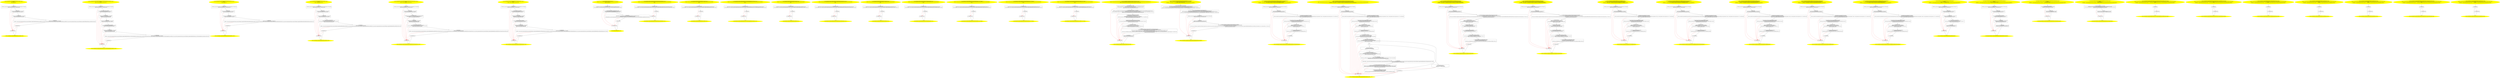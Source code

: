 /* @generated */
digraph cfg {
"org.junit.tests.experimental.theories.internal.AllMembersSupplierTest$HasDataPointsArrayField.<clini.49fbf07867622a1229b57c7b0738a667_1" [label="1: Start void AllMembersSupplierTest$HasDataPointsArrayField.<clinit>()\nFormals: \nLocals:  $irvar0:void \n  " color=yellow style=filled]
	

	 "org.junit.tests.experimental.theories.internal.AllMembersSupplierTest$HasDataPointsArrayField.<clini.49fbf07867622a1229b57c7b0738a667_1" -> "org.junit.tests.experimental.theories.internal.AllMembersSupplierTest$HasDataPointsArrayField.<clini.49fbf07867622a1229b57c7b0738a667_4" ;
"org.junit.tests.experimental.theories.internal.AllMembersSupplierTest$HasDataPointsArrayField.<clini.49fbf07867622a1229b57c7b0738a667_2" [label="2: Exit void AllMembersSupplierTest$HasDataPointsArrayField.<clinit>() \n  " color=yellow style=filled]
	

"org.junit.tests.experimental.theories.internal.AllMembersSupplierTest$HasDataPointsArrayField.<clini.49fbf07867622a1229b57c7b0738a667_3" [label="3:  exceptions sink \n  " shape="box"]
	

	 "org.junit.tests.experimental.theories.internal.AllMembersSupplierTest$HasDataPointsArrayField.<clini.49fbf07867622a1229b57c7b0738a667_3" -> "org.junit.tests.experimental.theories.internal.AllMembersSupplierTest$HasDataPointsArrayField.<clini.49fbf07867622a1229b57c7b0738a667_2" ;
"org.junit.tests.experimental.theories.internal.AllMembersSupplierTest$HasDataPointsArrayField.<clini.49fbf07867622a1229b57c7b0738a667_4" [label="4:  method_body \n   n$0=_fun___new_array(sizeof(t=java.lang.String*[_*_];len=[2]):java.lang.String*[_*_](*)) [line 29]\n  *&$irvar0:java.lang.String*[_*_](*)=n$0 [line 29]\n " shape="box"]
	

	 "org.junit.tests.experimental.theories.internal.AllMembersSupplierTest$HasDataPointsArrayField.<clini.49fbf07867622a1229b57c7b0738a667_4" -> "org.junit.tests.experimental.theories.internal.AllMembersSupplierTest$HasDataPointsArrayField.<clini.49fbf07867622a1229b57c7b0738a667_5" ;
	 "org.junit.tests.experimental.theories.internal.AllMembersSupplierTest$HasDataPointsArrayField.<clini.49fbf07867622a1229b57c7b0738a667_4" -> "org.junit.tests.experimental.theories.internal.AllMembersSupplierTest$HasDataPointsArrayField.<clini.49fbf07867622a1229b57c7b0738a667_3" [color="red" ];
"org.junit.tests.experimental.theories.internal.AllMembersSupplierTest$HasDataPointsArrayField.<clini.49fbf07867622a1229b57c7b0738a667_5" [label="5:  method_body \n   n$1=*&$irvar0:java.lang.String*[_*_](*) [line 29]\n  *n$1[0]:java.lang.Object*=\"qwe\" [line 29]\n " shape="box"]
	

	 "org.junit.tests.experimental.theories.internal.AllMembersSupplierTest$HasDataPointsArrayField.<clini.49fbf07867622a1229b57c7b0738a667_5" -> "org.junit.tests.experimental.theories.internal.AllMembersSupplierTest$HasDataPointsArrayField.<clini.49fbf07867622a1229b57c7b0738a667_6" ;
	 "org.junit.tests.experimental.theories.internal.AllMembersSupplierTest$HasDataPointsArrayField.<clini.49fbf07867622a1229b57c7b0738a667_5" -> "org.junit.tests.experimental.theories.internal.AllMembersSupplierTest$HasDataPointsArrayField.<clini.49fbf07867622a1229b57c7b0738a667_3" [color="red" ];
"org.junit.tests.experimental.theories.internal.AllMembersSupplierTest$HasDataPointsArrayField.<clini.49fbf07867622a1229b57c7b0738a667_6" [label="6:  method_body \n   n$2=*&$irvar0:java.lang.String*[_*_](*) [line 29]\n  *n$2[1]:java.lang.Object*=\"asd\" [line 29]\n " shape="box"]
	

	 "org.junit.tests.experimental.theories.internal.AllMembersSupplierTest$HasDataPointsArrayField.<clini.49fbf07867622a1229b57c7b0738a667_6" -> "org.junit.tests.experimental.theories.internal.AllMembersSupplierTest$HasDataPointsArrayField.<clini.49fbf07867622a1229b57c7b0738a667_7" ;
	 "org.junit.tests.experimental.theories.internal.AllMembersSupplierTest$HasDataPointsArrayField.<clini.49fbf07867622a1229b57c7b0738a667_6" -> "org.junit.tests.experimental.theories.internal.AllMembersSupplierTest$HasDataPointsArrayField.<clini.49fbf07867622a1229b57c7b0738a667_3" [color="red" ];
"org.junit.tests.experimental.theories.internal.AllMembersSupplierTest$HasDataPointsArrayField.<clini.49fbf07867622a1229b57c7b0738a667_7" [label="7:  method_body \n   n$3=*&$irvar0:java.lang.String*[_*_](*) [line 29]\n  *&#GB<>$org.junit.tests.experimental.theories.internal.AllMembersSupplierTest$HasDataPointsArrayField.list:org.junit.tests.experimental.theories.internal.AllMembersSupplierTest$HasDataPointsArrayField(root org.junit.tests.experimental.theories.internal.AllMembersSupplierTest$HasDataPointsArrayField)=n$3 [line 29]\n " shape="box"]
	

	 "org.junit.tests.experimental.theories.internal.AllMembersSupplierTest$HasDataPointsArrayField.<clini.49fbf07867622a1229b57c7b0738a667_7" -> "org.junit.tests.experimental.theories.internal.AllMembersSupplierTest$HasDataPointsArrayField.<clini.49fbf07867622a1229b57c7b0738a667_8" ;
	 "org.junit.tests.experimental.theories.internal.AllMembersSupplierTest$HasDataPointsArrayField.<clini.49fbf07867622a1229b57c7b0738a667_7" -> "org.junit.tests.experimental.theories.internal.AllMembersSupplierTest$HasDataPointsArrayField.<clini.49fbf07867622a1229b57c7b0738a667_3" [color="red" ];
"org.junit.tests.experimental.theories.internal.AllMembersSupplierTest$HasDataPointsArrayField.<clini.49fbf07867622a1229b57c7b0738a667_8" [label="8:  method_body \n  " shape="box"]
	

	 "org.junit.tests.experimental.theories.internal.AllMembersSupplierTest$HasDataPointsArrayField.<clini.49fbf07867622a1229b57c7b0738a667_8" -> "org.junit.tests.experimental.theories.internal.AllMembersSupplierTest$HasDataPointsArrayField.<clini.49fbf07867622a1229b57c7b0738a667_2" ;
	 "org.junit.tests.experimental.theories.internal.AllMembersSupplierTest$HasDataPointsArrayField.<clini.49fbf07867622a1229b57c7b0738a667_8" -> "org.junit.tests.experimental.theories.internal.AllMembersSupplierTest$HasDataPointsArrayField.<clini.49fbf07867622a1229b57c7b0738a667_3" [color="red" ];
"org.junit.tests.experimental.theories.internal.AllMembersSupplierTest$HasDataPointsArrayWithMatching.6db2b43cf6b20c143281cddd48443bc1_1" [label="1: Start void AllMembersSupplierTest$HasDataPointsArrayWithMatchingButInaccurateTypes.<clinit>()\nFormals: \nLocals:  $irvar2:void $irvar1:void $irvar0:void \n  " color=yellow style=filled]
	

	 "org.junit.tests.experimental.theories.internal.AllMembersSupplierTest$HasDataPointsArrayWithMatching.6db2b43cf6b20c143281cddd48443bc1_1" -> "org.junit.tests.experimental.theories.internal.AllMembersSupplierTest$HasDataPointsArrayWithMatching.6db2b43cf6b20c143281cddd48443bc1_4" ;
"org.junit.tests.experimental.theories.internal.AllMembersSupplierTest$HasDataPointsArrayWithMatching.6db2b43cf6b20c143281cddd48443bc1_2" [label="2: Exit void AllMembersSupplierTest$HasDataPointsArrayWithMatchingButInaccurateTypes.<clinit>() \n  " color=yellow style=filled]
	

"org.junit.tests.experimental.theories.internal.AllMembersSupplierTest$HasDataPointsArrayWithMatching.6db2b43cf6b20c143281cddd48443bc1_3" [label="3:  exceptions sink \n  " shape="box"]
	

	 "org.junit.tests.experimental.theories.internal.AllMembersSupplierTest$HasDataPointsArrayWithMatching.6db2b43cf6b20c143281cddd48443bc1_3" -> "org.junit.tests.experimental.theories.internal.AllMembersSupplierTest$HasDataPointsArrayWithMatching.6db2b43cf6b20c143281cddd48443bc1_2" ;
"org.junit.tests.experimental.theories.internal.AllMembersSupplierTest$HasDataPointsArrayWithMatching.6db2b43cf6b20c143281cddd48443bc1_4" [label="4:  method_body \n   n$0=_fun___new_array(sizeof(t=java.lang.Object*[_*_];len=[3]):java.lang.Object*[_*_](*)) [line 46]\n  *&$irvar0:java.lang.Object*[_*_](*)=n$0 [line 46]\n " shape="box"]
	

	 "org.junit.tests.experimental.theories.internal.AllMembersSupplierTest$HasDataPointsArrayWithMatching.6db2b43cf6b20c143281cddd48443bc1_4" -> "org.junit.tests.experimental.theories.internal.AllMembersSupplierTest$HasDataPointsArrayWithMatching.6db2b43cf6b20c143281cddd48443bc1_5" ;
	 "org.junit.tests.experimental.theories.internal.AllMembersSupplierTest$HasDataPointsArrayWithMatching.6db2b43cf6b20c143281cddd48443bc1_4" -> "org.junit.tests.experimental.theories.internal.AllMembersSupplierTest$HasDataPointsArrayWithMatching.6db2b43cf6b20c143281cddd48443bc1_3" [color="red" ];
"org.junit.tests.experimental.theories.internal.AllMembersSupplierTest$HasDataPointsArrayWithMatching.6db2b43cf6b20c143281cddd48443bc1_5" [label="5:  Call Integer Integer.valueOf(int) \n   n$1=_fun_Integer Integer.valueOf(int)(1:int) [line 46]\n  *&$irvar1:java.lang.Integer*=n$1 [line 46]\n " shape="box"]
	

	 "org.junit.tests.experimental.theories.internal.AllMembersSupplierTest$HasDataPointsArrayWithMatching.6db2b43cf6b20c143281cddd48443bc1_5" -> "org.junit.tests.experimental.theories.internal.AllMembersSupplierTest$HasDataPointsArrayWithMatching.6db2b43cf6b20c143281cddd48443bc1_6" ;
	 "org.junit.tests.experimental.theories.internal.AllMembersSupplierTest$HasDataPointsArrayWithMatching.6db2b43cf6b20c143281cddd48443bc1_5" -> "org.junit.tests.experimental.theories.internal.AllMembersSupplierTest$HasDataPointsArrayWithMatching.6db2b43cf6b20c143281cddd48443bc1_3" [color="red" ];
"org.junit.tests.experimental.theories.internal.AllMembersSupplierTest$HasDataPointsArrayWithMatching.6db2b43cf6b20c143281cddd48443bc1_6" [label="6:  method_body \n   n$2=*&$irvar0:java.lang.Object*[_*_](*) [line 46]\n  n$3=*&$irvar1:java.lang.Integer* [line 46]\n  *n$2[0]:java.lang.Integer*=n$3 [line 46]\n " shape="box"]
	

	 "org.junit.tests.experimental.theories.internal.AllMembersSupplierTest$HasDataPointsArrayWithMatching.6db2b43cf6b20c143281cddd48443bc1_6" -> "org.junit.tests.experimental.theories.internal.AllMembersSupplierTest$HasDataPointsArrayWithMatching.6db2b43cf6b20c143281cddd48443bc1_7" ;
	 "org.junit.tests.experimental.theories.internal.AllMembersSupplierTest$HasDataPointsArrayWithMatching.6db2b43cf6b20c143281cddd48443bc1_6" -> "org.junit.tests.experimental.theories.internal.AllMembersSupplierTest$HasDataPointsArrayWithMatching.6db2b43cf6b20c143281cddd48443bc1_3" [color="red" ];
"org.junit.tests.experimental.theories.internal.AllMembersSupplierTest$HasDataPointsArrayWithMatching.6db2b43cf6b20c143281cddd48443bc1_7" [label="7:  method_body \n   n$4=*&$irvar0:java.lang.Object*[_*_](*) [line 46]\n  *n$4[1]:java.lang.Object*=\"string!\" [line 46]\n " shape="box"]
	

	 "org.junit.tests.experimental.theories.internal.AllMembersSupplierTest$HasDataPointsArrayWithMatching.6db2b43cf6b20c143281cddd48443bc1_7" -> "org.junit.tests.experimental.theories.internal.AllMembersSupplierTest$HasDataPointsArrayWithMatching.6db2b43cf6b20c143281cddd48443bc1_8" ;
	 "org.junit.tests.experimental.theories.internal.AllMembersSupplierTest$HasDataPointsArrayWithMatching.6db2b43cf6b20c143281cddd48443bc1_7" -> "org.junit.tests.experimental.theories.internal.AllMembersSupplierTest$HasDataPointsArrayWithMatching.6db2b43cf6b20c143281cddd48443bc1_3" [color="red" ];
"org.junit.tests.experimental.theories.internal.AllMembersSupplierTest$HasDataPointsArrayWithMatching.6db2b43cf6b20c143281cddd48443bc1_8" [label="8:  Call Integer Integer.valueOf(int) \n   n$5=_fun_Integer Integer.valueOf(int)(2:int) [line 46]\n  *&$irvar2:java.lang.Integer*=n$5 [line 46]\n " shape="box"]
	

	 "org.junit.tests.experimental.theories.internal.AllMembersSupplierTest$HasDataPointsArrayWithMatching.6db2b43cf6b20c143281cddd48443bc1_8" -> "org.junit.tests.experimental.theories.internal.AllMembersSupplierTest$HasDataPointsArrayWithMatching.6db2b43cf6b20c143281cddd48443bc1_9" ;
	 "org.junit.tests.experimental.theories.internal.AllMembersSupplierTest$HasDataPointsArrayWithMatching.6db2b43cf6b20c143281cddd48443bc1_8" -> "org.junit.tests.experimental.theories.internal.AllMembersSupplierTest$HasDataPointsArrayWithMatching.6db2b43cf6b20c143281cddd48443bc1_3" [color="red" ];
"org.junit.tests.experimental.theories.internal.AllMembersSupplierTest$HasDataPointsArrayWithMatching.6db2b43cf6b20c143281cddd48443bc1_9" [label="9:  method_body \n   n$6=*&$irvar0:java.lang.Object*[_*_](*) [line 46]\n  n$7=*&$irvar2:java.lang.Integer* [line 46]\n  *n$6[2]:java.lang.Integer*=n$7 [line 46]\n " shape="box"]
	

	 "org.junit.tests.experimental.theories.internal.AllMembersSupplierTest$HasDataPointsArrayWithMatching.6db2b43cf6b20c143281cddd48443bc1_9" -> "org.junit.tests.experimental.theories.internal.AllMembersSupplierTest$HasDataPointsArrayWithMatching.6db2b43cf6b20c143281cddd48443bc1_10" ;
	 "org.junit.tests.experimental.theories.internal.AllMembersSupplierTest$HasDataPointsArrayWithMatching.6db2b43cf6b20c143281cddd48443bc1_9" -> "org.junit.tests.experimental.theories.internal.AllMembersSupplierTest$HasDataPointsArrayWithMatching.6db2b43cf6b20c143281cddd48443bc1_3" [color="red" ];
"org.junit.tests.experimental.theories.internal.AllMembersSupplierTest$HasDataPointsArrayWithMatching.6db2b43cf6b20c143281cddd48443bc1_10" [label="10:  method_body \n   n$8=*&$irvar0:java.lang.Object*[_*_](*) [line 46]\n  *&#GB<>$org.junit.tests.experimental.theories.internal.AllMembersSupplierTest$HasDataPointsArrayWithMatchingButInaccurateTypes.objects:org.junit.tests.experimental.theories.internal.AllMembersSupplierTest$HasDataPointsArrayWithMatchingButInaccurateTypes(root org.junit.tests.experimental.theories.internal.AllMembersSupplierTest$HasDataPointsArrayWithMatchingButInaccurateTypes)=n$8 [line 46]\n " shape="box"]
	

	 "org.junit.tests.experimental.theories.internal.AllMembersSupplierTest$HasDataPointsArrayWithMatching.6db2b43cf6b20c143281cddd48443bc1_10" -> "org.junit.tests.experimental.theories.internal.AllMembersSupplierTest$HasDataPointsArrayWithMatching.6db2b43cf6b20c143281cddd48443bc1_11" ;
	 "org.junit.tests.experimental.theories.internal.AllMembersSupplierTest$HasDataPointsArrayWithMatching.6db2b43cf6b20c143281cddd48443bc1_10" -> "org.junit.tests.experimental.theories.internal.AllMembersSupplierTest$HasDataPointsArrayWithMatching.6db2b43cf6b20c143281cddd48443bc1_3" [color="red" ];
"org.junit.tests.experimental.theories.internal.AllMembersSupplierTest$HasDataPointsArrayWithMatching.6db2b43cf6b20c143281cddd48443bc1_11" [label="11:  method_body \n  " shape="box"]
	

	 "org.junit.tests.experimental.theories.internal.AllMembersSupplierTest$HasDataPointsArrayWithMatching.6db2b43cf6b20c143281cddd48443bc1_11" -> "org.junit.tests.experimental.theories.internal.AllMembersSupplierTest$HasDataPointsArrayWithMatching.6db2b43cf6b20c143281cddd48443bc1_2" ;
	 "org.junit.tests.experimental.theories.internal.AllMembersSupplierTest$HasDataPointsArrayWithMatching.6db2b43cf6b20c143281cddd48443bc1_11" -> "org.junit.tests.experimental.theories.internal.AllMembersSupplierTest$HasDataPointsArrayWithMatching.6db2b43cf6b20c143281cddd48443bc1_3" [color="red" ];
"org.junit.tests.experimental.theories.internal.AllMembersSupplierTest$HasDataPointsFieldWithNullValu.65023147a2ee18c102e4a106c9e21dbc_1" [label="1: Start void AllMembersSupplierTest$HasDataPointsFieldWithNullValue.<clinit>()\nFormals: \nLocals:  $irvar0:void \n  " color=yellow style=filled]
	

	 "org.junit.tests.experimental.theories.internal.AllMembersSupplierTest$HasDataPointsFieldWithNullValu.65023147a2ee18c102e4a106c9e21dbc_1" -> "org.junit.tests.experimental.theories.internal.AllMembersSupplierTest$HasDataPointsFieldWithNullValu.65023147a2ee18c102e4a106c9e21dbc_4" ;
"org.junit.tests.experimental.theories.internal.AllMembersSupplierTest$HasDataPointsFieldWithNullValu.65023147a2ee18c102e4a106c9e21dbc_2" [label="2: Exit void AllMembersSupplierTest$HasDataPointsFieldWithNullValue.<clinit>() \n  " color=yellow style=filled]
	

"org.junit.tests.experimental.theories.internal.AllMembersSupplierTest$HasDataPointsFieldWithNullValu.65023147a2ee18c102e4a106c9e21dbc_3" [label="3:  exceptions sink \n  " shape="box"]
	

	 "org.junit.tests.experimental.theories.internal.AllMembersSupplierTest$HasDataPointsFieldWithNullValu.65023147a2ee18c102e4a106c9e21dbc_3" -> "org.junit.tests.experimental.theories.internal.AllMembersSupplierTest$HasDataPointsFieldWithNullValu.65023147a2ee18c102e4a106c9e21dbc_2" ;
"org.junit.tests.experimental.theories.internal.AllMembersSupplierTest$HasDataPointsFieldWithNullValu.65023147a2ee18c102e4a106c9e21dbc_4" [label="4:  method_body \n   n$0=_fun___new_array(sizeof(t=java.lang.Object*[_*_];len=[2]):java.lang.Object*[_*_](*)) [line 102]\n  *&$irvar0:java.lang.Object*[_*_](*)=n$0 [line 102]\n " shape="box"]
	

	 "org.junit.tests.experimental.theories.internal.AllMembersSupplierTest$HasDataPointsFieldWithNullValu.65023147a2ee18c102e4a106c9e21dbc_4" -> "org.junit.tests.experimental.theories.internal.AllMembersSupplierTest$HasDataPointsFieldWithNullValu.65023147a2ee18c102e4a106c9e21dbc_5" ;
	 "org.junit.tests.experimental.theories.internal.AllMembersSupplierTest$HasDataPointsFieldWithNullValu.65023147a2ee18c102e4a106c9e21dbc_4" -> "org.junit.tests.experimental.theories.internal.AllMembersSupplierTest$HasDataPointsFieldWithNullValu.65023147a2ee18c102e4a106c9e21dbc_3" [color="red" ];
"org.junit.tests.experimental.theories.internal.AllMembersSupplierTest$HasDataPointsFieldWithNullValu.65023147a2ee18c102e4a106c9e21dbc_5" [label="5:  method_body \n   n$1=*&$irvar0:java.lang.Object*[_*_](*) [line 102]\n  *n$1[0]:java.lang.Object*=null [line 102]\n " shape="box"]
	

	 "org.junit.tests.experimental.theories.internal.AllMembersSupplierTest$HasDataPointsFieldWithNullValu.65023147a2ee18c102e4a106c9e21dbc_5" -> "org.junit.tests.experimental.theories.internal.AllMembersSupplierTest$HasDataPointsFieldWithNullValu.65023147a2ee18c102e4a106c9e21dbc_6" ;
	 "org.junit.tests.experimental.theories.internal.AllMembersSupplierTest$HasDataPointsFieldWithNullValu.65023147a2ee18c102e4a106c9e21dbc_5" -> "org.junit.tests.experimental.theories.internal.AllMembersSupplierTest$HasDataPointsFieldWithNullValu.65023147a2ee18c102e4a106c9e21dbc_3" [color="red" ];
"org.junit.tests.experimental.theories.internal.AllMembersSupplierTest$HasDataPointsFieldWithNullValu.65023147a2ee18c102e4a106c9e21dbc_6" [label="6:  method_body \n   n$2=*&$irvar0:java.lang.Object*[_*_](*) [line 102]\n  *n$2[1]:java.lang.Object*=\"a\" [line 102]\n " shape="box"]
	

	 "org.junit.tests.experimental.theories.internal.AllMembersSupplierTest$HasDataPointsFieldWithNullValu.65023147a2ee18c102e4a106c9e21dbc_6" -> "org.junit.tests.experimental.theories.internal.AllMembersSupplierTest$HasDataPointsFieldWithNullValu.65023147a2ee18c102e4a106c9e21dbc_7" ;
	 "org.junit.tests.experimental.theories.internal.AllMembersSupplierTest$HasDataPointsFieldWithNullValu.65023147a2ee18c102e4a106c9e21dbc_6" -> "org.junit.tests.experimental.theories.internal.AllMembersSupplierTest$HasDataPointsFieldWithNullValu.65023147a2ee18c102e4a106c9e21dbc_3" [color="red" ];
"org.junit.tests.experimental.theories.internal.AllMembersSupplierTest$HasDataPointsFieldWithNullValu.65023147a2ee18c102e4a106c9e21dbc_7" [label="7:  method_body \n   n$3=*&$irvar0:java.lang.Object*[_*_](*) [line 102]\n  *&#GB<>$org.junit.tests.experimental.theories.internal.AllMembersSupplierTest$HasDataPointsFieldWithNullValue.objects:org.junit.tests.experimental.theories.internal.AllMembersSupplierTest$HasDataPointsFieldWithNullValue(root org.junit.tests.experimental.theories.internal.AllMembersSupplierTest$HasDataPointsFieldWithNullValue)=n$3 [line 102]\n " shape="box"]
	

	 "org.junit.tests.experimental.theories.internal.AllMembersSupplierTest$HasDataPointsFieldWithNullValu.65023147a2ee18c102e4a106c9e21dbc_7" -> "org.junit.tests.experimental.theories.internal.AllMembersSupplierTest$HasDataPointsFieldWithNullValu.65023147a2ee18c102e4a106c9e21dbc_8" ;
	 "org.junit.tests.experimental.theories.internal.AllMembersSupplierTest$HasDataPointsFieldWithNullValu.65023147a2ee18c102e4a106c9e21dbc_7" -> "org.junit.tests.experimental.theories.internal.AllMembersSupplierTest$HasDataPointsFieldWithNullValu.65023147a2ee18c102e4a106c9e21dbc_3" [color="red" ];
"org.junit.tests.experimental.theories.internal.AllMembersSupplierTest$HasDataPointsFieldWithNullValu.65023147a2ee18c102e4a106c9e21dbc_8" [label="8:  method_body \n  " shape="box"]
	

	 "org.junit.tests.experimental.theories.internal.AllMembersSupplierTest$HasDataPointsFieldWithNullValu.65023147a2ee18c102e4a106c9e21dbc_8" -> "org.junit.tests.experimental.theories.internal.AllMembersSupplierTest$HasDataPointsFieldWithNullValu.65023147a2ee18c102e4a106c9e21dbc_2" ;
	 "org.junit.tests.experimental.theories.internal.AllMembersSupplierTest$HasDataPointsFieldWithNullValu.65023147a2ee18c102e4a106c9e21dbc_8" -> "org.junit.tests.experimental.theories.internal.AllMembersSupplierTest$HasDataPointsFieldWithNullValu.65023147a2ee18c102e4a106c9e21dbc_3" [color="red" ];
"org.junit.tests.experimental.theories.internal.AllMembersSupplierTest$HasDataPointsListField.<clinit.4dd6ff841d13c4eefec884db8fbaff02_1" [label="1: Start void AllMembersSupplierTest$HasDataPointsListField.<clinit>()\nFormals: \nLocals:  $irvar1:void $irvar0:void \n  " color=yellow style=filled]
	

	 "org.junit.tests.experimental.theories.internal.AllMembersSupplierTest$HasDataPointsListField.<clinit.4dd6ff841d13c4eefec884db8fbaff02_1" -> "org.junit.tests.experimental.theories.internal.AllMembersSupplierTest$HasDataPointsListField.<clinit.4dd6ff841d13c4eefec884db8fbaff02_4" ;
"org.junit.tests.experimental.theories.internal.AllMembersSupplierTest$HasDataPointsListField.<clinit.4dd6ff841d13c4eefec884db8fbaff02_2" [label="2: Exit void AllMembersSupplierTest$HasDataPointsListField.<clinit>() \n  " color=yellow style=filled]
	

"org.junit.tests.experimental.theories.internal.AllMembersSupplierTest$HasDataPointsListField.<clinit.4dd6ff841d13c4eefec884db8fbaff02_3" [label="3:  exceptions sink \n  " shape="box"]
	

	 "org.junit.tests.experimental.theories.internal.AllMembersSupplierTest$HasDataPointsListField.<clinit.4dd6ff841d13c4eefec884db8fbaff02_3" -> "org.junit.tests.experimental.theories.internal.AllMembersSupplierTest$HasDataPointsListField.<clinit.4dd6ff841d13c4eefec884db8fbaff02_2" ;
"org.junit.tests.experimental.theories.internal.AllMembersSupplierTest$HasDataPointsListField.<clinit.4dd6ff841d13c4eefec884db8fbaff02_4" [label="4:  method_body \n   n$0=_fun___new_array(sizeof(t=java.lang.String*[_*_];len=[2]):java.lang.String*[_*_](*)) [line 159]\n  *&$irvar0:java.lang.String*[_*_](*)=n$0 [line 159]\n " shape="box"]
	

	 "org.junit.tests.experimental.theories.internal.AllMembersSupplierTest$HasDataPointsListField.<clinit.4dd6ff841d13c4eefec884db8fbaff02_4" -> "org.junit.tests.experimental.theories.internal.AllMembersSupplierTest$HasDataPointsListField.<clinit.4dd6ff841d13c4eefec884db8fbaff02_5" ;
	 "org.junit.tests.experimental.theories.internal.AllMembersSupplierTest$HasDataPointsListField.<clinit.4dd6ff841d13c4eefec884db8fbaff02_4" -> "org.junit.tests.experimental.theories.internal.AllMembersSupplierTest$HasDataPointsListField.<clinit.4dd6ff841d13c4eefec884db8fbaff02_3" [color="red" ];
"org.junit.tests.experimental.theories.internal.AllMembersSupplierTest$HasDataPointsListField.<clinit.4dd6ff841d13c4eefec884db8fbaff02_5" [label="5:  method_body \n   n$1=*&$irvar0:java.lang.String*[_*_](*) [line 159]\n  *n$1[0]:java.lang.Object*=\"one\" [line 159]\n " shape="box"]
	

	 "org.junit.tests.experimental.theories.internal.AllMembersSupplierTest$HasDataPointsListField.<clinit.4dd6ff841d13c4eefec884db8fbaff02_5" -> "org.junit.tests.experimental.theories.internal.AllMembersSupplierTest$HasDataPointsListField.<clinit.4dd6ff841d13c4eefec884db8fbaff02_6" ;
	 "org.junit.tests.experimental.theories.internal.AllMembersSupplierTest$HasDataPointsListField.<clinit.4dd6ff841d13c4eefec884db8fbaff02_5" -> "org.junit.tests.experimental.theories.internal.AllMembersSupplierTest$HasDataPointsListField.<clinit.4dd6ff841d13c4eefec884db8fbaff02_3" [color="red" ];
"org.junit.tests.experimental.theories.internal.AllMembersSupplierTest$HasDataPointsListField.<clinit.4dd6ff841d13c4eefec884db8fbaff02_6" [label="6:  method_body \n   n$2=*&$irvar0:java.lang.String*[_*_](*) [line 159]\n  *n$2[1]:java.lang.Object*=\"two\" [line 159]\n " shape="box"]
	

	 "org.junit.tests.experimental.theories.internal.AllMembersSupplierTest$HasDataPointsListField.<clinit.4dd6ff841d13c4eefec884db8fbaff02_6" -> "org.junit.tests.experimental.theories.internal.AllMembersSupplierTest$HasDataPointsListField.<clinit.4dd6ff841d13c4eefec884db8fbaff02_7" ;
	 "org.junit.tests.experimental.theories.internal.AllMembersSupplierTest$HasDataPointsListField.<clinit.4dd6ff841d13c4eefec884db8fbaff02_6" -> "org.junit.tests.experimental.theories.internal.AllMembersSupplierTest$HasDataPointsListField.<clinit.4dd6ff841d13c4eefec884db8fbaff02_3" [color="red" ];
"org.junit.tests.experimental.theories.internal.AllMembersSupplierTest$HasDataPointsListField.<clinit.4dd6ff841d13c4eefec884db8fbaff02_7" [label="7:  Call List Arrays.asList(Object[]) \n   n$3=*&$irvar0:java.lang.String*[_*_](*) [line 159]\n  n$4=_fun_List Arrays.asList(Object[])(n$3:java.lang.String*[_*_](*)) [line 159]\n  *&$irvar1:java.util.List*=n$4 [line 159]\n " shape="box"]
	

	 "org.junit.tests.experimental.theories.internal.AllMembersSupplierTest$HasDataPointsListField.<clinit.4dd6ff841d13c4eefec884db8fbaff02_7" -> "org.junit.tests.experimental.theories.internal.AllMembersSupplierTest$HasDataPointsListField.<clinit.4dd6ff841d13c4eefec884db8fbaff02_8" ;
	 "org.junit.tests.experimental.theories.internal.AllMembersSupplierTest$HasDataPointsListField.<clinit.4dd6ff841d13c4eefec884db8fbaff02_7" -> "org.junit.tests.experimental.theories.internal.AllMembersSupplierTest$HasDataPointsListField.<clinit.4dd6ff841d13c4eefec884db8fbaff02_3" [color="red" ];
"org.junit.tests.experimental.theories.internal.AllMembersSupplierTest$HasDataPointsListField.<clinit.4dd6ff841d13c4eefec884db8fbaff02_8" [label="8:  method_body \n   n$5=*&$irvar1:java.util.List* [line 159]\n  *&#GB<>$org.junit.tests.experimental.theories.internal.AllMembersSupplierTest$HasDataPointsListField.list:org.junit.tests.experimental.theories.internal.AllMembersSupplierTest$HasDataPointsListField(root org.junit.tests.experimental.theories.internal.AllMembersSupplierTest$HasDataPointsListField)=n$5 [line 159]\n " shape="box"]
	

	 "org.junit.tests.experimental.theories.internal.AllMembersSupplierTest$HasDataPointsListField.<clinit.4dd6ff841d13c4eefec884db8fbaff02_8" -> "org.junit.tests.experimental.theories.internal.AllMembersSupplierTest$HasDataPointsListField.<clinit.4dd6ff841d13c4eefec884db8fbaff02_9" ;
	 "org.junit.tests.experimental.theories.internal.AllMembersSupplierTest$HasDataPointsListField.<clinit.4dd6ff841d13c4eefec884db8fbaff02_8" -> "org.junit.tests.experimental.theories.internal.AllMembersSupplierTest$HasDataPointsListField.<clinit.4dd6ff841d13c4eefec884db8fbaff02_3" [color="red" ];
"org.junit.tests.experimental.theories.internal.AllMembersSupplierTest$HasDataPointsListField.<clinit.4dd6ff841d13c4eefec884db8fbaff02_9" [label="9:  method_body \n  " shape="box"]
	

	 "org.junit.tests.experimental.theories.internal.AllMembersSupplierTest$HasDataPointsListField.<clinit.4dd6ff841d13c4eefec884db8fbaff02_9" -> "org.junit.tests.experimental.theories.internal.AllMembersSupplierTest$HasDataPointsListField.<clinit.4dd6ff841d13c4eefec884db8fbaff02_2" ;
	 "org.junit.tests.experimental.theories.internal.AllMembersSupplierTest$HasDataPointsListField.<clinit.4dd6ff841d13c4eefec884db8fbaff02_9" -> "org.junit.tests.experimental.theories.internal.AllMembersSupplierTest$HasDataPointsListField.<clinit.4dd6ff841d13c4eefec884db8fbaff02_3" [color="red" ];
"org.junit.tests.experimental.theories.internal.AllMembersSupplierTest$HasDataPointsListFieldWithOver.d5e48595bd57130d67a5f5af67cebfea_1" [label="1: Start void AllMembersSupplierTest$HasDataPointsListFieldWithOverlyGenericTypes.<clinit>()\nFormals: \nLocals:  $irvar2:void $irvar1:void $irvar0:void \n  " color=yellow style=filled]
	

	 "org.junit.tests.experimental.theories.internal.AllMembersSupplierTest$HasDataPointsListFieldWithOver.d5e48595bd57130d67a5f5af67cebfea_1" -> "org.junit.tests.experimental.theories.internal.AllMembersSupplierTest$HasDataPointsListFieldWithOver.d5e48595bd57130d67a5f5af67cebfea_4" ;
"org.junit.tests.experimental.theories.internal.AllMembersSupplierTest$HasDataPointsListFieldWithOver.d5e48595bd57130d67a5f5af67cebfea_2" [label="2: Exit void AllMembersSupplierTest$HasDataPointsListFieldWithOverlyGenericTypes.<clinit>() \n  " color=yellow style=filled]
	

"org.junit.tests.experimental.theories.internal.AllMembersSupplierTest$HasDataPointsListFieldWithOver.d5e48595bd57130d67a5f5af67cebfea_3" [label="3:  exceptions sink \n  " shape="box"]
	

	 "org.junit.tests.experimental.theories.internal.AllMembersSupplierTest$HasDataPointsListFieldWithOver.d5e48595bd57130d67a5f5af67cebfea_3" -> "org.junit.tests.experimental.theories.internal.AllMembersSupplierTest$HasDataPointsListFieldWithOver.d5e48595bd57130d67a5f5af67cebfea_2" ;
"org.junit.tests.experimental.theories.internal.AllMembersSupplierTest$HasDataPointsListFieldWithOver.d5e48595bd57130d67a5f5af67cebfea_4" [label="4:  method_body \n   n$0=_fun___new_array(sizeof(t=java.lang.Object*[_*_];len=[2]):java.lang.Object*[_*_](*)) [line 195]\n  *&$irvar0:java.lang.Object*[_*_](*)=n$0 [line 195]\n " shape="box"]
	

	 "org.junit.tests.experimental.theories.internal.AllMembersSupplierTest$HasDataPointsListFieldWithOver.d5e48595bd57130d67a5f5af67cebfea_4" -> "org.junit.tests.experimental.theories.internal.AllMembersSupplierTest$HasDataPointsListFieldWithOver.d5e48595bd57130d67a5f5af67cebfea_5" ;
	 "org.junit.tests.experimental.theories.internal.AllMembersSupplierTest$HasDataPointsListFieldWithOver.d5e48595bd57130d67a5f5af67cebfea_4" -> "org.junit.tests.experimental.theories.internal.AllMembersSupplierTest$HasDataPointsListFieldWithOver.d5e48595bd57130d67a5f5af67cebfea_3" [color="red" ];
"org.junit.tests.experimental.theories.internal.AllMembersSupplierTest$HasDataPointsListFieldWithOver.d5e48595bd57130d67a5f5af67cebfea_5" [label="5:  method_body \n   n$1=*&$irvar0:java.lang.Object*[_*_](*) [line 195]\n  *n$1[0]:java.lang.Object*=\"string\" [line 195]\n " shape="box"]
	

	 "org.junit.tests.experimental.theories.internal.AllMembersSupplierTest$HasDataPointsListFieldWithOver.d5e48595bd57130d67a5f5af67cebfea_5" -> "org.junit.tests.experimental.theories.internal.AllMembersSupplierTest$HasDataPointsListFieldWithOver.d5e48595bd57130d67a5f5af67cebfea_6" ;
	 "org.junit.tests.experimental.theories.internal.AllMembersSupplierTest$HasDataPointsListFieldWithOver.d5e48595bd57130d67a5f5af67cebfea_5" -> "org.junit.tests.experimental.theories.internal.AllMembersSupplierTest$HasDataPointsListFieldWithOver.d5e48595bd57130d67a5f5af67cebfea_3" [color="red" ];
"org.junit.tests.experimental.theories.internal.AllMembersSupplierTest$HasDataPointsListFieldWithOver.d5e48595bd57130d67a5f5af67cebfea_6" [label="6:  Call Object.<init>() \n   n$2=_fun___new(sizeof(t=java.lang.Object):java.lang.Object*) [line 195]\n  n$3=_fun_Object.<init>()(n$2:java.lang.Object*) [line 195]\n  *&$irvar1:java.lang.Object*=n$2 [line 195]\n " shape="box"]
	

	 "org.junit.tests.experimental.theories.internal.AllMembersSupplierTest$HasDataPointsListFieldWithOver.d5e48595bd57130d67a5f5af67cebfea_6" -> "org.junit.tests.experimental.theories.internal.AllMembersSupplierTest$HasDataPointsListFieldWithOver.d5e48595bd57130d67a5f5af67cebfea_7" ;
	 "org.junit.tests.experimental.theories.internal.AllMembersSupplierTest$HasDataPointsListFieldWithOver.d5e48595bd57130d67a5f5af67cebfea_6" -> "org.junit.tests.experimental.theories.internal.AllMembersSupplierTest$HasDataPointsListFieldWithOver.d5e48595bd57130d67a5f5af67cebfea_3" [color="red" ];
"org.junit.tests.experimental.theories.internal.AllMembersSupplierTest$HasDataPointsListFieldWithOver.d5e48595bd57130d67a5f5af67cebfea_7" [label="7:  method_body \n   n$4=*&$irvar0:java.lang.Object*[_*_](*) [line 195]\n  n$5=*&$irvar1:java.lang.Object* [line 195]\n  *n$4[1]:java.lang.Object*=n$5 [line 195]\n " shape="box"]
	

	 "org.junit.tests.experimental.theories.internal.AllMembersSupplierTest$HasDataPointsListFieldWithOver.d5e48595bd57130d67a5f5af67cebfea_7" -> "org.junit.tests.experimental.theories.internal.AllMembersSupplierTest$HasDataPointsListFieldWithOver.d5e48595bd57130d67a5f5af67cebfea_8" ;
	 "org.junit.tests.experimental.theories.internal.AllMembersSupplierTest$HasDataPointsListFieldWithOver.d5e48595bd57130d67a5f5af67cebfea_7" -> "org.junit.tests.experimental.theories.internal.AllMembersSupplierTest$HasDataPointsListFieldWithOver.d5e48595bd57130d67a5f5af67cebfea_3" [color="red" ];
"org.junit.tests.experimental.theories.internal.AllMembersSupplierTest$HasDataPointsListFieldWithOver.d5e48595bd57130d67a5f5af67cebfea_8" [label="8:  Call List Arrays.asList(Object[]) \n   n$6=*&$irvar0:java.lang.Object*[_*_](*) [line 195]\n  n$7=_fun_List Arrays.asList(Object[])(n$6:java.lang.Object*[_*_](*)) [line 195]\n  *&$irvar2:java.util.List*=n$7 [line 195]\n " shape="box"]
	

	 "org.junit.tests.experimental.theories.internal.AllMembersSupplierTest$HasDataPointsListFieldWithOver.d5e48595bd57130d67a5f5af67cebfea_8" -> "org.junit.tests.experimental.theories.internal.AllMembersSupplierTest$HasDataPointsListFieldWithOver.d5e48595bd57130d67a5f5af67cebfea_9" ;
	 "org.junit.tests.experimental.theories.internal.AllMembersSupplierTest$HasDataPointsListFieldWithOver.d5e48595bd57130d67a5f5af67cebfea_8" -> "org.junit.tests.experimental.theories.internal.AllMembersSupplierTest$HasDataPointsListFieldWithOver.d5e48595bd57130d67a5f5af67cebfea_3" [color="red" ];
"org.junit.tests.experimental.theories.internal.AllMembersSupplierTest$HasDataPointsListFieldWithOver.d5e48595bd57130d67a5f5af67cebfea_9" [label="9:  method_body \n   n$8=*&$irvar2:java.util.List* [line 195]\n  *&#GB<>$org.junit.tests.experimental.theories.internal.AllMembersSupplierTest$HasDataPointsListFieldWithOverlyGenericTypes.list:org.junit.tests.experimental.theories.internal.AllMembersSupplierTest$HasDataPointsListFieldWithOverlyGenericTypes(root org.junit.tests.experimental.theories.internal.AllMembersSupplierTest$HasDataPointsListFieldWithOverlyGenericTypes)=n$8 [line 195]\n " shape="box"]
	

	 "org.junit.tests.experimental.theories.internal.AllMembersSupplierTest$HasDataPointsListFieldWithOver.d5e48595bd57130d67a5f5af67cebfea_9" -> "org.junit.tests.experimental.theories.internal.AllMembersSupplierTest$HasDataPointsListFieldWithOver.d5e48595bd57130d67a5f5af67cebfea_10" ;
	 "org.junit.tests.experimental.theories.internal.AllMembersSupplierTest$HasDataPointsListFieldWithOver.d5e48595bd57130d67a5f5af67cebfea_9" -> "org.junit.tests.experimental.theories.internal.AllMembersSupplierTest$HasDataPointsListFieldWithOver.d5e48595bd57130d67a5f5af67cebfea_3" [color="red" ];
"org.junit.tests.experimental.theories.internal.AllMembersSupplierTest$HasDataPointsListFieldWithOver.d5e48595bd57130d67a5f5af67cebfea_10" [label="10:  method_body \n  " shape="box"]
	

	 "org.junit.tests.experimental.theories.internal.AllMembersSupplierTest$HasDataPointsListFieldWithOver.d5e48595bd57130d67a5f5af67cebfea_10" -> "org.junit.tests.experimental.theories.internal.AllMembersSupplierTest$HasDataPointsListFieldWithOver.d5e48595bd57130d67a5f5af67cebfea_2" ;
	 "org.junit.tests.experimental.theories.internal.AllMembersSupplierTest$HasDataPointsListFieldWithOver.d5e48595bd57130d67a5f5af67cebfea_10" -> "org.junit.tests.experimental.theories.internal.AllMembersSupplierTest$HasDataPointsListFieldWithOver.d5e48595bd57130d67a5f5af67cebfea_3" [color="red" ];
"org.junit.tests.experimental.theories.internal.AllMembersSupplierTest$HasDataPointsWithObjectParamet.8f1949bf12dd91b9ce71ea21ed5c0799_1" [label="1: Start void AllMembersSupplierTest$HasDataPointsWithObjectParameter.<clinit>()\nFormals: \nLocals:  $irvar2:void $irvar1:void $irvar0:void \n  " color=yellow style=filled]
	

	 "org.junit.tests.experimental.theories.internal.AllMembersSupplierTest$HasDataPointsWithObjectParamet.8f1949bf12dd91b9ce71ea21ed5c0799_1" -> "org.junit.tests.experimental.theories.internal.AllMembersSupplierTest$HasDataPointsWithObjectParamet.8f1949bf12dd91b9ce71ea21ed5c0799_4" ;
"org.junit.tests.experimental.theories.internal.AllMembersSupplierTest$HasDataPointsWithObjectParamet.8f1949bf12dd91b9ce71ea21ed5c0799_2" [label="2: Exit void AllMembersSupplierTest$HasDataPointsWithObjectParameter.<clinit>() \n  " color=yellow style=filled]
	

"org.junit.tests.experimental.theories.internal.AllMembersSupplierTest$HasDataPointsWithObjectParamet.8f1949bf12dd91b9ce71ea21ed5c0799_3" [label="3:  exceptions sink \n  " shape="box"]
	

	 "org.junit.tests.experimental.theories.internal.AllMembersSupplierTest$HasDataPointsWithObjectParamet.8f1949bf12dd91b9ce71ea21ed5c0799_3" -> "org.junit.tests.experimental.theories.internal.AllMembersSupplierTest$HasDataPointsWithObjectParamet.8f1949bf12dd91b9ce71ea21ed5c0799_2" ;
"org.junit.tests.experimental.theories.internal.AllMembersSupplierTest$HasDataPointsWithObjectParamet.8f1949bf12dd91b9ce71ea21ed5c0799_4" [label="4:  method_body \n   n$0=_fun___new_array(sizeof(t=java.lang.Object*[_*_];len=[2]):java.lang.Object*[_*_](*)) [line 82]\n  *&$irvar0:java.lang.Object*[_*_](*)=n$0 [line 82]\n " shape="box"]
	

	 "org.junit.tests.experimental.theories.internal.AllMembersSupplierTest$HasDataPointsWithObjectParamet.8f1949bf12dd91b9ce71ea21ed5c0799_4" -> "org.junit.tests.experimental.theories.internal.AllMembersSupplierTest$HasDataPointsWithObjectParamet.8f1949bf12dd91b9ce71ea21ed5c0799_5" ;
	 "org.junit.tests.experimental.theories.internal.AllMembersSupplierTest$HasDataPointsWithObjectParamet.8f1949bf12dd91b9ce71ea21ed5c0799_4" -> "org.junit.tests.experimental.theories.internal.AllMembersSupplierTest$HasDataPointsWithObjectParamet.8f1949bf12dd91b9ce71ea21ed5c0799_3" [color="red" ];
"org.junit.tests.experimental.theories.internal.AllMembersSupplierTest$HasDataPointsWithObjectParamet.8f1949bf12dd91b9ce71ea21ed5c0799_5" [label="5:  Call Integer Integer.valueOf(int) \n   n$1=_fun_Integer Integer.valueOf(int)(1:int) [line 82]\n  *&$irvar1:java.lang.Integer*=n$1 [line 82]\n " shape="box"]
	

	 "org.junit.tests.experimental.theories.internal.AllMembersSupplierTest$HasDataPointsWithObjectParamet.8f1949bf12dd91b9ce71ea21ed5c0799_5" -> "org.junit.tests.experimental.theories.internal.AllMembersSupplierTest$HasDataPointsWithObjectParamet.8f1949bf12dd91b9ce71ea21ed5c0799_6" ;
	 "org.junit.tests.experimental.theories.internal.AllMembersSupplierTest$HasDataPointsWithObjectParamet.8f1949bf12dd91b9ce71ea21ed5c0799_5" -> "org.junit.tests.experimental.theories.internal.AllMembersSupplierTest$HasDataPointsWithObjectParamet.8f1949bf12dd91b9ce71ea21ed5c0799_3" [color="red" ];
"org.junit.tests.experimental.theories.internal.AllMembersSupplierTest$HasDataPointsWithObjectParamet.8f1949bf12dd91b9ce71ea21ed5c0799_6" [label="6:  method_body \n   n$2=*&$irvar0:java.lang.Object*[_*_](*) [line 82]\n  n$3=*&$irvar1:java.lang.Integer* [line 82]\n  *n$2[0]:java.lang.Integer*=n$3 [line 82]\n " shape="box"]
	

	 "org.junit.tests.experimental.theories.internal.AllMembersSupplierTest$HasDataPointsWithObjectParamet.8f1949bf12dd91b9ce71ea21ed5c0799_6" -> "org.junit.tests.experimental.theories.internal.AllMembersSupplierTest$HasDataPointsWithObjectParamet.8f1949bf12dd91b9ce71ea21ed5c0799_7" ;
	 "org.junit.tests.experimental.theories.internal.AllMembersSupplierTest$HasDataPointsWithObjectParamet.8f1949bf12dd91b9ce71ea21ed5c0799_6" -> "org.junit.tests.experimental.theories.internal.AllMembersSupplierTest$HasDataPointsWithObjectParamet.8f1949bf12dd91b9ce71ea21ed5c0799_3" [color="red" ];
"org.junit.tests.experimental.theories.internal.AllMembersSupplierTest$HasDataPointsWithObjectParamet.8f1949bf12dd91b9ce71ea21ed5c0799_7" [label="7:  Call Integer Integer.valueOf(int) \n   n$4=_fun_Integer Integer.valueOf(int)(2:int) [line 82]\n  *&$irvar2:java.lang.Integer*=n$4 [line 82]\n " shape="box"]
	

	 "org.junit.tests.experimental.theories.internal.AllMembersSupplierTest$HasDataPointsWithObjectParamet.8f1949bf12dd91b9ce71ea21ed5c0799_7" -> "org.junit.tests.experimental.theories.internal.AllMembersSupplierTest$HasDataPointsWithObjectParamet.8f1949bf12dd91b9ce71ea21ed5c0799_8" ;
	 "org.junit.tests.experimental.theories.internal.AllMembersSupplierTest$HasDataPointsWithObjectParamet.8f1949bf12dd91b9ce71ea21ed5c0799_7" -> "org.junit.tests.experimental.theories.internal.AllMembersSupplierTest$HasDataPointsWithObjectParamet.8f1949bf12dd91b9ce71ea21ed5c0799_3" [color="red" ];
"org.junit.tests.experimental.theories.internal.AllMembersSupplierTest$HasDataPointsWithObjectParamet.8f1949bf12dd91b9ce71ea21ed5c0799_8" [label="8:  method_body \n   n$5=*&$irvar0:java.lang.Object*[_*_](*) [line 82]\n  n$6=*&$irvar2:java.lang.Integer* [line 82]\n  *n$5[1]:java.lang.Integer*=n$6 [line 82]\n " shape="box"]
	

	 "org.junit.tests.experimental.theories.internal.AllMembersSupplierTest$HasDataPointsWithObjectParamet.8f1949bf12dd91b9ce71ea21ed5c0799_8" -> "org.junit.tests.experimental.theories.internal.AllMembersSupplierTest$HasDataPointsWithObjectParamet.8f1949bf12dd91b9ce71ea21ed5c0799_9" ;
	 "org.junit.tests.experimental.theories.internal.AllMembersSupplierTest$HasDataPointsWithObjectParamet.8f1949bf12dd91b9ce71ea21ed5c0799_8" -> "org.junit.tests.experimental.theories.internal.AllMembersSupplierTest$HasDataPointsWithObjectParamet.8f1949bf12dd91b9ce71ea21ed5c0799_3" [color="red" ];
"org.junit.tests.experimental.theories.internal.AllMembersSupplierTest$HasDataPointsWithObjectParamet.8f1949bf12dd91b9ce71ea21ed5c0799_9" [label="9:  method_body \n   n$7=*&$irvar0:java.lang.Object*[_*_](*) [line 82]\n  *&#GB<>$org.junit.tests.experimental.theories.internal.AllMembersSupplierTest$HasDataPointsWithObjectParameter.objectField:org.junit.tests.experimental.theories.internal.AllMembersSupplierTest$HasDataPointsWithObjectParameter(root org.junit.tests.experimental.theories.internal.AllMembersSupplierTest$HasDataPointsWithObjectParameter)=n$7 [line 82]\n " shape="box"]
	

	 "org.junit.tests.experimental.theories.internal.AllMembersSupplierTest$HasDataPointsWithObjectParamet.8f1949bf12dd91b9ce71ea21ed5c0799_9" -> "org.junit.tests.experimental.theories.internal.AllMembersSupplierTest$HasDataPointsWithObjectParamet.8f1949bf12dd91b9ce71ea21ed5c0799_10" ;
	 "org.junit.tests.experimental.theories.internal.AllMembersSupplierTest$HasDataPointsWithObjectParamet.8f1949bf12dd91b9ce71ea21ed5c0799_9" -> "org.junit.tests.experimental.theories.internal.AllMembersSupplierTest$HasDataPointsWithObjectParamet.8f1949bf12dd91b9ce71ea21ed5c0799_3" [color="red" ];
"org.junit.tests.experimental.theories.internal.AllMembersSupplierTest$HasDataPointsWithObjectParamet.8f1949bf12dd91b9ce71ea21ed5c0799_10" [label="10:  method_body \n  " shape="box"]
	

	 "org.junit.tests.experimental.theories.internal.AllMembersSupplierTest$HasDataPointsWithObjectParamet.8f1949bf12dd91b9ce71ea21ed5c0799_10" -> "org.junit.tests.experimental.theories.internal.AllMembersSupplierTest$HasDataPointsWithObjectParamet.8f1949bf12dd91b9ce71ea21ed5c0799_2" ;
	 "org.junit.tests.experimental.theories.internal.AllMembersSupplierTest$HasDataPointsWithObjectParamet.8f1949bf12dd91b9ce71ea21ed5c0799_10" -> "org.junit.tests.experimental.theories.internal.AllMembersSupplierTest$HasDataPointsWithObjectParamet.8f1949bf12dd91b9ce71ea21ed5c0799_3" [color="red" ];
"org.junit.tests.experimental.theories.internal.AllMembersSupplierTest.<init>().92c4b28217281ae03706646e00934ee9_1" [label="1: Start AllMembersSupplierTest.<init>()\nFormals:  this:org.junit.tests.experimental.theories.internal.AllMembersSupplierTest*\nLocals:  $irvar0:void \n  " color=yellow style=filled]
	

	 "org.junit.tests.experimental.theories.internal.AllMembersSupplierTest.<init>().92c4b28217281ae03706646e00934ee9_1" -> "org.junit.tests.experimental.theories.internal.AllMembersSupplierTest.<init>().92c4b28217281ae03706646e00934ee9_4" ;
"org.junit.tests.experimental.theories.internal.AllMembersSupplierTest.<init>().92c4b28217281ae03706646e00934ee9_2" [label="2: Exit AllMembersSupplierTest.<init>() \n  " color=yellow style=filled]
	

"org.junit.tests.experimental.theories.internal.AllMembersSupplierTest.<init>().92c4b28217281ae03706646e00934ee9_3" [label="3:  exceptions sink \n  " shape="box"]
	

	 "org.junit.tests.experimental.theories.internal.AllMembersSupplierTest.<init>().92c4b28217281ae03706646e00934ee9_3" -> "org.junit.tests.experimental.theories.internal.AllMembersSupplierTest.<init>().92c4b28217281ae03706646e00934ee9_2" ;
"org.junit.tests.experimental.theories.internal.AllMembersSupplierTest.<init>().92c4b28217281ae03706646e00934ee9_4" [label="4:  Call Object.<init>() \n   n$0=*&this:org.junit.tests.experimental.theories.internal.AllMembersSupplierTest* [line 23]\n  n$1=_fun_Object.<init>()(n$0:org.junit.tests.experimental.theories.internal.AllMembersSupplierTest*) [line 23]\n " shape="box"]
	

	 "org.junit.tests.experimental.theories.internal.AllMembersSupplierTest.<init>().92c4b28217281ae03706646e00934ee9_4" -> "org.junit.tests.experimental.theories.internal.AllMembersSupplierTest.<init>().92c4b28217281ae03706646e00934ee9_5" ;
	 "org.junit.tests.experimental.theories.internal.AllMembersSupplierTest.<init>().92c4b28217281ae03706646e00934ee9_4" -> "org.junit.tests.experimental.theories.internal.AllMembersSupplierTest.<init>().92c4b28217281ae03706646e00934ee9_3" [color="red" ];
"org.junit.tests.experimental.theories.internal.AllMembersSupplierTest.<init>().92c4b28217281ae03706646e00934ee9_5" [label="5:  Call ExpectedException ExpectedException.none() \n   n$2=_fun_ExpectedException ExpectedException.none()() [line 25]\n  *&$irvar0:org.junit.rules.ExpectedException*=n$2 [line 25]\n " shape="box"]
	

	 "org.junit.tests.experimental.theories.internal.AllMembersSupplierTest.<init>().92c4b28217281ae03706646e00934ee9_5" -> "org.junit.tests.experimental.theories.internal.AllMembersSupplierTest.<init>().92c4b28217281ae03706646e00934ee9_6" ;
	 "org.junit.tests.experimental.theories.internal.AllMembersSupplierTest.<init>().92c4b28217281ae03706646e00934ee9_5" -> "org.junit.tests.experimental.theories.internal.AllMembersSupplierTest.<init>().92c4b28217281ae03706646e00934ee9_3" [color="red" ];
"org.junit.tests.experimental.theories.internal.AllMembersSupplierTest.<init>().92c4b28217281ae03706646e00934ee9_6" [label="6:  method_body \n   n$3=*&this:org.junit.tests.experimental.theories.internal.AllMembersSupplierTest* [line 25]\n  n$4=*&$irvar0:org.junit.rules.ExpectedException* [line 25]\n  *n$3.expected:org.junit.tests.experimental.theories.internal.AllMembersSupplierTest(root org.junit.tests.experimental.theories.internal.AllMembersSupplierTest)=n$4 [line 25]\n " shape="box"]
	

	 "org.junit.tests.experimental.theories.internal.AllMembersSupplierTest.<init>().92c4b28217281ae03706646e00934ee9_6" -> "org.junit.tests.experimental.theories.internal.AllMembersSupplierTest.<init>().92c4b28217281ae03706646e00934ee9_7" ;
	 "org.junit.tests.experimental.theories.internal.AllMembersSupplierTest.<init>().92c4b28217281ae03706646e00934ee9_6" -> "org.junit.tests.experimental.theories.internal.AllMembersSupplierTest.<init>().92c4b28217281ae03706646e00934ee9_3" [color="red" ];
"org.junit.tests.experimental.theories.internal.AllMembersSupplierTest.<init>().92c4b28217281ae03706646e00934ee9_7" [label="7:  method_body \n  " shape="box"]
	

	 "org.junit.tests.experimental.theories.internal.AllMembersSupplierTest.<init>().92c4b28217281ae03706646e00934ee9_7" -> "org.junit.tests.experimental.theories.internal.AllMembersSupplierTest.<init>().92c4b28217281ae03706646e00934ee9_2" ;
	 "org.junit.tests.experimental.theories.internal.AllMembersSupplierTest.<init>().92c4b28217281ae03706646e00934ee9_7" -> "org.junit.tests.experimental.theories.internal.AllMembersSupplierTest.<init>().92c4b28217281ae03706646e00934ee9_3" [color="red" ];
"org.junit.tests.experimental.theories.internal.AllMembersSupplierTest$HasDataPointMethodWithOverlyGe.dfbf0672f926f605af0ba07fad78dd3a_1" [label="1: Start AllMembersSupplierTest$HasDataPointMethodWithOverlyGeneralTypes.<init>()\nFormals:  this:org.junit.tests.experimental.theories.internal.AllMembersSupplierTest$HasDataPointMethodWithOverlyGeneralTypes*\nLocals:  \n  " color=yellow style=filled]
	

	 "org.junit.tests.experimental.theories.internal.AllMembersSupplierTest$HasDataPointMethodWithOverlyGe.dfbf0672f926f605af0ba07fad78dd3a_1" -> "org.junit.tests.experimental.theories.internal.AllMembersSupplierTest$HasDataPointMethodWithOverlyGe.dfbf0672f926f605af0ba07fad78dd3a_4" ;
"org.junit.tests.experimental.theories.internal.AllMembersSupplierTest$HasDataPointMethodWithOverlyGe.dfbf0672f926f605af0ba07fad78dd3a_2" [label="2: Exit AllMembersSupplierTest$HasDataPointMethodWithOverlyGeneralTypes.<init>() \n  " color=yellow style=filled]
	

"org.junit.tests.experimental.theories.internal.AllMembersSupplierTest$HasDataPointMethodWithOverlyGe.dfbf0672f926f605af0ba07fad78dd3a_3" [label="3:  exceptions sink \n  " shape="box"]
	

	 "org.junit.tests.experimental.theories.internal.AllMembersSupplierTest$HasDataPointMethodWithOverlyGe.dfbf0672f926f605af0ba07fad78dd3a_3" -> "org.junit.tests.experimental.theories.internal.AllMembersSupplierTest$HasDataPointMethodWithOverlyGe.dfbf0672f926f605af0ba07fad78dd3a_2" ;
"org.junit.tests.experimental.theories.internal.AllMembersSupplierTest$HasDataPointMethodWithOverlyGe.dfbf0672f926f605af0ba07fad78dd3a_4" [label="4:  Call Object.<init>() \n   n$0=*&this:org.junit.tests.experimental.theories.internal.AllMembersSupplierTest$HasDataPointMethodWithOverlyGeneralTypes* [line 61]\n  n$1=_fun_Object.<init>()(n$0:org.junit.tests.experimental.theories.internal.AllMembersSupplierTest$HasDataPointMethodWithOverlyGeneralTypes*) [line 61]\n " shape="box"]
	

	 "org.junit.tests.experimental.theories.internal.AllMembersSupplierTest$HasDataPointMethodWithOverlyGe.dfbf0672f926f605af0ba07fad78dd3a_4" -> "org.junit.tests.experimental.theories.internal.AllMembersSupplierTest$HasDataPointMethodWithOverlyGe.dfbf0672f926f605af0ba07fad78dd3a_5" ;
	 "org.junit.tests.experimental.theories.internal.AllMembersSupplierTest$HasDataPointMethodWithOverlyGe.dfbf0672f926f605af0ba07fad78dd3a_4" -> "org.junit.tests.experimental.theories.internal.AllMembersSupplierTest$HasDataPointMethodWithOverlyGe.dfbf0672f926f605af0ba07fad78dd3a_3" [color="red" ];
"org.junit.tests.experimental.theories.internal.AllMembersSupplierTest$HasDataPointMethodWithOverlyGe.dfbf0672f926f605af0ba07fad78dd3a_5" [label="5:  method_body \n  " shape="box"]
	

	 "org.junit.tests.experimental.theories.internal.AllMembersSupplierTest$HasDataPointMethodWithOverlyGe.dfbf0672f926f605af0ba07fad78dd3a_5" -> "org.junit.tests.experimental.theories.internal.AllMembersSupplierTest$HasDataPointMethodWithOverlyGe.dfbf0672f926f605af0ba07fad78dd3a_2" ;
	 "org.junit.tests.experimental.theories.internal.AllMembersSupplierTest$HasDataPointMethodWithOverlyGe.dfbf0672f926f605af0ba07fad78dd3a_5" -> "org.junit.tests.experimental.theories.internal.AllMembersSupplierTest$HasDataPointMethodWithOverlyGe.dfbf0672f926f605af0ba07fad78dd3a_3" [color="red" ];
"org.junit.tests.experimental.theories.internal.AllMembersSupplierTest$HasDataPointsArrayField.<init>.1af85ef7620776dc6af5dd88d45b37eb_1" [label="1: Start AllMembersSupplierTest$HasDataPointsArrayField.<init>()\nFormals:  this:org.junit.tests.experimental.theories.internal.AllMembersSupplierTest$HasDataPointsArrayField*\nLocals:  \n  " color=yellow style=filled]
	

	 "org.junit.tests.experimental.theories.internal.AllMembersSupplierTest$HasDataPointsArrayField.<init>.1af85ef7620776dc6af5dd88d45b37eb_1" -> "org.junit.tests.experimental.theories.internal.AllMembersSupplierTest$HasDataPointsArrayField.<init>.1af85ef7620776dc6af5dd88d45b37eb_4" ;
"org.junit.tests.experimental.theories.internal.AllMembersSupplierTest$HasDataPointsArrayField.<init>.1af85ef7620776dc6af5dd88d45b37eb_2" [label="2: Exit AllMembersSupplierTest$HasDataPointsArrayField.<init>() \n  " color=yellow style=filled]
	

"org.junit.tests.experimental.theories.internal.AllMembersSupplierTest$HasDataPointsArrayField.<init>.1af85ef7620776dc6af5dd88d45b37eb_3" [label="3:  exceptions sink \n  " shape="box"]
	

	 "org.junit.tests.experimental.theories.internal.AllMembersSupplierTest$HasDataPointsArrayField.<init>.1af85ef7620776dc6af5dd88d45b37eb_3" -> "org.junit.tests.experimental.theories.internal.AllMembersSupplierTest$HasDataPointsArrayField.<init>.1af85ef7620776dc6af5dd88d45b37eb_2" ;
"org.junit.tests.experimental.theories.internal.AllMembersSupplierTest$HasDataPointsArrayField.<init>.1af85ef7620776dc6af5dd88d45b37eb_4" [label="4:  Call Object.<init>() \n   n$0=*&this:org.junit.tests.experimental.theories.internal.AllMembersSupplierTest$HasDataPointsArrayField* [line 27]\n  n$1=_fun_Object.<init>()(n$0:org.junit.tests.experimental.theories.internal.AllMembersSupplierTest$HasDataPointsArrayField*) [line 27]\n " shape="box"]
	

	 "org.junit.tests.experimental.theories.internal.AllMembersSupplierTest$HasDataPointsArrayField.<init>.1af85ef7620776dc6af5dd88d45b37eb_4" -> "org.junit.tests.experimental.theories.internal.AllMembersSupplierTest$HasDataPointsArrayField.<init>.1af85ef7620776dc6af5dd88d45b37eb_5" ;
	 "org.junit.tests.experimental.theories.internal.AllMembersSupplierTest$HasDataPointsArrayField.<init>.1af85ef7620776dc6af5dd88d45b37eb_4" -> "org.junit.tests.experimental.theories.internal.AllMembersSupplierTest$HasDataPointsArrayField.<init>.1af85ef7620776dc6af5dd88d45b37eb_3" [color="red" ];
"org.junit.tests.experimental.theories.internal.AllMembersSupplierTest$HasDataPointsArrayField.<init>.1af85ef7620776dc6af5dd88d45b37eb_5" [label="5:  method_body \n  " shape="box"]
	

	 "org.junit.tests.experimental.theories.internal.AllMembersSupplierTest$HasDataPointsArrayField.<init>.1af85ef7620776dc6af5dd88d45b37eb_5" -> "org.junit.tests.experimental.theories.internal.AllMembersSupplierTest$HasDataPointsArrayField.<init>.1af85ef7620776dc6af5dd88d45b37eb_2" ;
	 "org.junit.tests.experimental.theories.internal.AllMembersSupplierTest$HasDataPointsArrayField.<init>.1af85ef7620776dc6af5dd88d45b37eb_5" -> "org.junit.tests.experimental.theories.internal.AllMembersSupplierTest$HasDataPointsArrayField.<init>.1af85ef7620776dc6af5dd88d45b37eb_3" [color="red" ];
"org.junit.tests.experimental.theories.internal.AllMembersSupplierTest$HasDataPointsArrayWithMatching.648f7c3b22cef60b25b1249ffd6c4651_1" [label="1: Start AllMembersSupplierTest$HasDataPointsArrayWithMatchingButInaccurateTypes.<init>()\nFormals:  this:org.junit.tests.experimental.theories.internal.AllMembersSupplierTest$HasDataPointsArrayWithMatchingButInaccurateTypes*\nLocals:  \n  " color=yellow style=filled]
	

	 "org.junit.tests.experimental.theories.internal.AllMembersSupplierTest$HasDataPointsArrayWithMatching.648f7c3b22cef60b25b1249ffd6c4651_1" -> "org.junit.tests.experimental.theories.internal.AllMembersSupplierTest$HasDataPointsArrayWithMatching.648f7c3b22cef60b25b1249ffd6c4651_4" ;
"org.junit.tests.experimental.theories.internal.AllMembersSupplierTest$HasDataPointsArrayWithMatching.648f7c3b22cef60b25b1249ffd6c4651_2" [label="2: Exit AllMembersSupplierTest$HasDataPointsArrayWithMatchingButInaccurateTypes.<init>() \n  " color=yellow style=filled]
	

"org.junit.tests.experimental.theories.internal.AllMembersSupplierTest$HasDataPointsArrayWithMatching.648f7c3b22cef60b25b1249ffd6c4651_3" [label="3:  exceptions sink \n  " shape="box"]
	

	 "org.junit.tests.experimental.theories.internal.AllMembersSupplierTest$HasDataPointsArrayWithMatching.648f7c3b22cef60b25b1249ffd6c4651_3" -> "org.junit.tests.experimental.theories.internal.AllMembersSupplierTest$HasDataPointsArrayWithMatching.648f7c3b22cef60b25b1249ffd6c4651_2" ;
"org.junit.tests.experimental.theories.internal.AllMembersSupplierTest$HasDataPointsArrayWithMatching.648f7c3b22cef60b25b1249ffd6c4651_4" [label="4:  Call Object.<init>() \n   n$0=*&this:org.junit.tests.experimental.theories.internal.AllMembersSupplierTest$HasDataPointsArrayWithMatchingButInaccurateTypes* [line 44]\n  n$1=_fun_Object.<init>()(n$0:org.junit.tests.experimental.theories.internal.AllMembersSupplierTest$HasDataPointsArrayWithMatchingButInaccurateTypes*) [line 44]\n " shape="box"]
	

	 "org.junit.tests.experimental.theories.internal.AllMembersSupplierTest$HasDataPointsArrayWithMatching.648f7c3b22cef60b25b1249ffd6c4651_4" -> "org.junit.tests.experimental.theories.internal.AllMembersSupplierTest$HasDataPointsArrayWithMatching.648f7c3b22cef60b25b1249ffd6c4651_5" ;
	 "org.junit.tests.experimental.theories.internal.AllMembersSupplierTest$HasDataPointsArrayWithMatching.648f7c3b22cef60b25b1249ffd6c4651_4" -> "org.junit.tests.experimental.theories.internal.AllMembersSupplierTest$HasDataPointsArrayWithMatching.648f7c3b22cef60b25b1249ffd6c4651_3" [color="red" ];
"org.junit.tests.experimental.theories.internal.AllMembersSupplierTest$HasDataPointsArrayWithMatching.648f7c3b22cef60b25b1249ffd6c4651_5" [label="5:  method_body \n  " shape="box"]
	

	 "org.junit.tests.experimental.theories.internal.AllMembersSupplierTest$HasDataPointsArrayWithMatching.648f7c3b22cef60b25b1249ffd6c4651_5" -> "org.junit.tests.experimental.theories.internal.AllMembersSupplierTest$HasDataPointsArrayWithMatching.648f7c3b22cef60b25b1249ffd6c4651_2" ;
	 "org.junit.tests.experimental.theories.internal.AllMembersSupplierTest$HasDataPointsArrayWithMatching.648f7c3b22cef60b25b1249ffd6c4651_5" -> "org.junit.tests.experimental.theories.internal.AllMembersSupplierTest$HasDataPointsArrayWithMatching.648f7c3b22cef60b25b1249ffd6c4651_3" [color="red" ];
"org.junit.tests.experimental.theories.internal.AllMembersSupplierTest$HasDataPointsListField.<init>(.527b8a290c2c9b8f6d8370c694163a86_1" [label="1: Start AllMembersSupplierTest$HasDataPointsListField.<init>()\nFormals:  this:org.junit.tests.experimental.theories.internal.AllMembersSupplierTest$HasDataPointsListField*\nLocals:  \n  " color=yellow style=filled]
	

	 "org.junit.tests.experimental.theories.internal.AllMembersSupplierTest$HasDataPointsListField.<init>(.527b8a290c2c9b8f6d8370c694163a86_1" -> "org.junit.tests.experimental.theories.internal.AllMembersSupplierTest$HasDataPointsListField.<init>(.527b8a290c2c9b8f6d8370c694163a86_4" ;
"org.junit.tests.experimental.theories.internal.AllMembersSupplierTest$HasDataPointsListField.<init>(.527b8a290c2c9b8f6d8370c694163a86_2" [label="2: Exit AllMembersSupplierTest$HasDataPointsListField.<init>() \n  " color=yellow style=filled]
	

"org.junit.tests.experimental.theories.internal.AllMembersSupplierTest$HasDataPointsListField.<init>(.527b8a290c2c9b8f6d8370c694163a86_3" [label="3:  exceptions sink \n  " shape="box"]
	

	 "org.junit.tests.experimental.theories.internal.AllMembersSupplierTest$HasDataPointsListField.<init>(.527b8a290c2c9b8f6d8370c694163a86_3" -> "org.junit.tests.experimental.theories.internal.AllMembersSupplierTest$HasDataPointsListField.<init>(.527b8a290c2c9b8f6d8370c694163a86_2" ;
"org.junit.tests.experimental.theories.internal.AllMembersSupplierTest$HasDataPointsListField.<init>(.527b8a290c2c9b8f6d8370c694163a86_4" [label="4:  Call Object.<init>() \n   n$0=*&this:org.junit.tests.experimental.theories.internal.AllMembersSupplierTest$HasDataPointsListField* [line 157]\n  n$1=_fun_Object.<init>()(n$0:org.junit.tests.experimental.theories.internal.AllMembersSupplierTest$HasDataPointsListField*) [line 157]\n " shape="box"]
	

	 "org.junit.tests.experimental.theories.internal.AllMembersSupplierTest$HasDataPointsListField.<init>(.527b8a290c2c9b8f6d8370c694163a86_4" -> "org.junit.tests.experimental.theories.internal.AllMembersSupplierTest$HasDataPointsListField.<init>(.527b8a290c2c9b8f6d8370c694163a86_5" ;
	 "org.junit.tests.experimental.theories.internal.AllMembersSupplierTest$HasDataPointsListField.<init>(.527b8a290c2c9b8f6d8370c694163a86_4" -> "org.junit.tests.experimental.theories.internal.AllMembersSupplierTest$HasDataPointsListField.<init>(.527b8a290c2c9b8f6d8370c694163a86_3" [color="red" ];
"org.junit.tests.experimental.theories.internal.AllMembersSupplierTest$HasDataPointsListField.<init>(.527b8a290c2c9b8f6d8370c694163a86_5" [label="5:  method_body \n  " shape="box"]
	

	 "org.junit.tests.experimental.theories.internal.AllMembersSupplierTest$HasDataPointsListField.<init>(.527b8a290c2c9b8f6d8370c694163a86_5" -> "org.junit.tests.experimental.theories.internal.AllMembersSupplierTest$HasDataPointsListField.<init>(.527b8a290c2c9b8f6d8370c694163a86_2" ;
	 "org.junit.tests.experimental.theories.internal.AllMembersSupplierTest$HasDataPointsListField.<init>(.527b8a290c2c9b8f6d8370c694163a86_5" -> "org.junit.tests.experimental.theories.internal.AllMembersSupplierTest$HasDataPointsListField.<init>(.527b8a290c2c9b8f6d8370c694163a86_3" [color="red" ];
"org.junit.tests.experimental.theories.internal.AllMembersSupplierTest$HasDataPointsListFieldWithOver.f7c1f1b220108bc58a3c8b8fb5f4c485_1" [label="1: Start AllMembersSupplierTest$HasDataPointsListFieldWithOverlyGenericTypes.<init>()\nFormals:  this:org.junit.tests.experimental.theories.internal.AllMembersSupplierTest$HasDataPointsListFieldWithOverlyGenericTypes*\nLocals:  \n  " color=yellow style=filled]
	

	 "org.junit.tests.experimental.theories.internal.AllMembersSupplierTest$HasDataPointsListFieldWithOver.f7c1f1b220108bc58a3c8b8fb5f4c485_1" -> "org.junit.tests.experimental.theories.internal.AllMembersSupplierTest$HasDataPointsListFieldWithOver.f7c1f1b220108bc58a3c8b8fb5f4c485_4" ;
"org.junit.tests.experimental.theories.internal.AllMembersSupplierTest$HasDataPointsListFieldWithOver.f7c1f1b220108bc58a3c8b8fb5f4c485_2" [label="2: Exit AllMembersSupplierTest$HasDataPointsListFieldWithOverlyGenericTypes.<init>() \n  " color=yellow style=filled]
	

"org.junit.tests.experimental.theories.internal.AllMembersSupplierTest$HasDataPointsListFieldWithOver.f7c1f1b220108bc58a3c8b8fb5f4c485_3" [label="3:  exceptions sink \n  " shape="box"]
	

	 "org.junit.tests.experimental.theories.internal.AllMembersSupplierTest$HasDataPointsListFieldWithOver.f7c1f1b220108bc58a3c8b8fb5f4c485_3" -> "org.junit.tests.experimental.theories.internal.AllMembersSupplierTest$HasDataPointsListFieldWithOver.f7c1f1b220108bc58a3c8b8fb5f4c485_2" ;
"org.junit.tests.experimental.theories.internal.AllMembersSupplierTest$HasDataPointsListFieldWithOver.f7c1f1b220108bc58a3c8b8fb5f4c485_4" [label="4:  Call Object.<init>() \n   n$0=*&this:org.junit.tests.experimental.theories.internal.AllMembersSupplierTest$HasDataPointsListFieldWithOverlyGenericTypes* [line 193]\n  n$1=_fun_Object.<init>()(n$0:org.junit.tests.experimental.theories.internal.AllMembersSupplierTest$HasDataPointsListFieldWithOverlyGenericTypes*) [line 193]\n " shape="box"]
	

	 "org.junit.tests.experimental.theories.internal.AllMembersSupplierTest$HasDataPointsListFieldWithOver.f7c1f1b220108bc58a3c8b8fb5f4c485_4" -> "org.junit.tests.experimental.theories.internal.AllMembersSupplierTest$HasDataPointsListFieldWithOver.f7c1f1b220108bc58a3c8b8fb5f4c485_5" ;
	 "org.junit.tests.experimental.theories.internal.AllMembersSupplierTest$HasDataPointsListFieldWithOver.f7c1f1b220108bc58a3c8b8fb5f4c485_4" -> "org.junit.tests.experimental.theories.internal.AllMembersSupplierTest$HasDataPointsListFieldWithOver.f7c1f1b220108bc58a3c8b8fb5f4c485_3" [color="red" ];
"org.junit.tests.experimental.theories.internal.AllMembersSupplierTest$HasDataPointsListFieldWithOver.f7c1f1b220108bc58a3c8b8fb5f4c485_5" [label="5:  method_body \n  " shape="box"]
	

	 "org.junit.tests.experimental.theories.internal.AllMembersSupplierTest$HasDataPointsListFieldWithOver.f7c1f1b220108bc58a3c8b8fb5f4c485_5" -> "org.junit.tests.experimental.theories.internal.AllMembersSupplierTest$HasDataPointsListFieldWithOver.f7c1f1b220108bc58a3c8b8fb5f4c485_2" ;
	 "org.junit.tests.experimental.theories.internal.AllMembersSupplierTest$HasDataPointsListFieldWithOver.f7c1f1b220108bc58a3c8b8fb5f4c485_5" -> "org.junit.tests.experimental.theories.internal.AllMembersSupplierTest$HasDataPointsListFieldWithOver.f7c1f1b220108bc58a3c8b8fb5f4c485_3" [color="red" ];
"org.junit.tests.experimental.theories.internal.AllMembersSupplierTest$HasDataPointsListMethod.<init>.64ea297f4dac1af90ba6e00c2609c8c6_1" [label="1: Start AllMembersSupplierTest$HasDataPointsListMethod.<init>()\nFormals:  this:org.junit.tests.experimental.theories.internal.AllMembersSupplierTest$HasDataPointsListMethod*\nLocals:  \n  " color=yellow style=filled]
	

	 "org.junit.tests.experimental.theories.internal.AllMembersSupplierTest$HasDataPointsListMethod.<init>.64ea297f4dac1af90ba6e00c2609c8c6_1" -> "org.junit.tests.experimental.theories.internal.AllMembersSupplierTest$HasDataPointsListMethod.<init>.64ea297f4dac1af90ba6e00c2609c8c6_4" ;
"org.junit.tests.experimental.theories.internal.AllMembersSupplierTest$HasDataPointsListMethod.<init>.64ea297f4dac1af90ba6e00c2609c8c6_2" [label="2: Exit AllMembersSupplierTest$HasDataPointsListMethod.<init>() \n  " color=yellow style=filled]
	

"org.junit.tests.experimental.theories.internal.AllMembersSupplierTest$HasDataPointsListMethod.<init>.64ea297f4dac1af90ba6e00c2609c8c6_3" [label="3:  exceptions sink \n  " shape="box"]
	

	 "org.junit.tests.experimental.theories.internal.AllMembersSupplierTest$HasDataPointsListMethod.<init>.64ea297f4dac1af90ba6e00c2609c8c6_3" -> "org.junit.tests.experimental.theories.internal.AllMembersSupplierTest$HasDataPointsListMethod.<init>.64ea297f4dac1af90ba6e00c2609c8c6_2" ;
"org.junit.tests.experimental.theories.internal.AllMembersSupplierTest$HasDataPointsListMethod.<init>.64ea297f4dac1af90ba6e00c2609c8c6_4" [label="4:  Call Object.<init>() \n   n$0=*&this:org.junit.tests.experimental.theories.internal.AllMembersSupplierTest$HasDataPointsListMethod* [line 174]\n  n$1=_fun_Object.<init>()(n$0:org.junit.tests.experimental.theories.internal.AllMembersSupplierTest$HasDataPointsListMethod*) [line 174]\n " shape="box"]
	

	 "org.junit.tests.experimental.theories.internal.AllMembersSupplierTest$HasDataPointsListMethod.<init>.64ea297f4dac1af90ba6e00c2609c8c6_4" -> "org.junit.tests.experimental.theories.internal.AllMembersSupplierTest$HasDataPointsListMethod.<init>.64ea297f4dac1af90ba6e00c2609c8c6_5" ;
	 "org.junit.tests.experimental.theories.internal.AllMembersSupplierTest$HasDataPointsListMethod.<init>.64ea297f4dac1af90ba6e00c2609c8c6_4" -> "org.junit.tests.experimental.theories.internal.AllMembersSupplierTest$HasDataPointsListMethod.<init>.64ea297f4dac1af90ba6e00c2609c8c6_3" [color="red" ];
"org.junit.tests.experimental.theories.internal.AllMembersSupplierTest$HasDataPointsListMethod.<init>.64ea297f4dac1af90ba6e00c2609c8c6_5" [label="5:  method_body \n  " shape="box"]
	

	 "org.junit.tests.experimental.theories.internal.AllMembersSupplierTest$HasDataPointsListMethod.<init>.64ea297f4dac1af90ba6e00c2609c8c6_5" -> "org.junit.tests.experimental.theories.internal.AllMembersSupplierTest$HasDataPointsListMethod.<init>.64ea297f4dac1af90ba6e00c2609c8c6_2" ;
	 "org.junit.tests.experimental.theories.internal.AllMembersSupplierTest$HasDataPointsListMethod.<init>.64ea297f4dac1af90ba6e00c2609c8c6_5" -> "org.junit.tests.experimental.theories.internal.AllMembersSupplierTest$HasDataPointsListMethod.<init>.64ea297f4dac1af90ba6e00c2609c8c6_3" [color="red" ];
"org.junit.tests.experimental.theories.internal.AllMembersSupplierTest$HasDataPointsWithObjectParamet.fdba1161c0339589488eca67bfd2aec6_1" [label="1: Start AllMembersSupplierTest$HasDataPointsWithObjectParameter.<init>()\nFormals:  this:org.junit.tests.experimental.theories.internal.AllMembersSupplierTest$HasDataPointsWithObjectParameter*\nLocals:  \n  " color=yellow style=filled]
	

	 "org.junit.tests.experimental.theories.internal.AllMembersSupplierTest$HasDataPointsWithObjectParamet.fdba1161c0339589488eca67bfd2aec6_1" -> "org.junit.tests.experimental.theories.internal.AllMembersSupplierTest$HasDataPointsWithObjectParamet.fdba1161c0339589488eca67bfd2aec6_4" ;
"org.junit.tests.experimental.theories.internal.AllMembersSupplierTest$HasDataPointsWithObjectParamet.fdba1161c0339589488eca67bfd2aec6_2" [label="2: Exit AllMembersSupplierTest$HasDataPointsWithObjectParameter.<init>() \n  " color=yellow style=filled]
	

"org.junit.tests.experimental.theories.internal.AllMembersSupplierTest$HasDataPointsWithObjectParamet.fdba1161c0339589488eca67bfd2aec6_3" [label="3:  exceptions sink \n  " shape="box"]
	

	 "org.junit.tests.experimental.theories.internal.AllMembersSupplierTest$HasDataPointsWithObjectParamet.fdba1161c0339589488eca67bfd2aec6_3" -> "org.junit.tests.experimental.theories.internal.AllMembersSupplierTest$HasDataPointsWithObjectParamet.fdba1161c0339589488eca67bfd2aec6_2" ;
"org.junit.tests.experimental.theories.internal.AllMembersSupplierTest$HasDataPointsWithObjectParamet.fdba1161c0339589488eca67bfd2aec6_4" [label="4:  Call Object.<init>() \n   n$0=*&this:org.junit.tests.experimental.theories.internal.AllMembersSupplierTest$HasDataPointsWithObjectParameter* [line 80]\n  n$1=_fun_Object.<init>()(n$0:org.junit.tests.experimental.theories.internal.AllMembersSupplierTest$HasDataPointsWithObjectParameter*) [line 80]\n " shape="box"]
	

	 "org.junit.tests.experimental.theories.internal.AllMembersSupplierTest$HasDataPointsWithObjectParamet.fdba1161c0339589488eca67bfd2aec6_4" -> "org.junit.tests.experimental.theories.internal.AllMembersSupplierTest$HasDataPointsWithObjectParamet.fdba1161c0339589488eca67bfd2aec6_5" ;
	 "org.junit.tests.experimental.theories.internal.AllMembersSupplierTest$HasDataPointsWithObjectParamet.fdba1161c0339589488eca67bfd2aec6_4" -> "org.junit.tests.experimental.theories.internal.AllMembersSupplierTest$HasDataPointsWithObjectParamet.fdba1161c0339589488eca67bfd2aec6_3" [color="red" ];
"org.junit.tests.experimental.theories.internal.AllMembersSupplierTest$HasDataPointsWithObjectParamet.fdba1161c0339589488eca67bfd2aec6_5" [label="5:  method_body \n  " shape="box"]
	

	 "org.junit.tests.experimental.theories.internal.AllMembersSupplierTest$HasDataPointsWithObjectParamet.fdba1161c0339589488eca67bfd2aec6_5" -> "org.junit.tests.experimental.theories.internal.AllMembersSupplierTest$HasDataPointsWithObjectParamet.fdba1161c0339589488eca67bfd2aec6_2" ;
	 "org.junit.tests.experimental.theories.internal.AllMembersSupplierTest$HasDataPointsWithObjectParamet.fdba1161c0339589488eca67bfd2aec6_5" -> "org.junit.tests.experimental.theories.internal.AllMembersSupplierTest$HasDataPointsWithObjectParamet.fdba1161c0339589488eca67bfd2aec6_3" [color="red" ];
"org.junit.tests.experimental.theories.internal.AllMembersSupplierTest$HasDataPointsMethodWithNullVal.dd6bf55715826243c88673a013269f4f_1" [label="1: Start AllMembersSupplierTest$HasDataPointsMethodWithNullValue.<init>(Integer)\nFormals:  this:org.junit.tests.experimental.theories.internal.AllMembersSupplierTest$HasDataPointsMethodWithNullValue* i:java.lang.Integer*\nLocals:  \n  " color=yellow style=filled]
	

	 "org.junit.tests.experimental.theories.internal.AllMembersSupplierTest$HasDataPointsMethodWithNullVal.dd6bf55715826243c88673a013269f4f_1" -> "org.junit.tests.experimental.theories.internal.AllMembersSupplierTest$HasDataPointsMethodWithNullVal.dd6bf55715826243c88673a013269f4f_4" ;
"org.junit.tests.experimental.theories.internal.AllMembersSupplierTest$HasDataPointsMethodWithNullVal.dd6bf55715826243c88673a013269f4f_2" [label="2: Exit AllMembersSupplierTest$HasDataPointsMethodWithNullValue.<init>(Integer) \n  " color=yellow style=filled]
	

"org.junit.tests.experimental.theories.internal.AllMembersSupplierTest$HasDataPointsMethodWithNullVal.dd6bf55715826243c88673a013269f4f_3" [label="3:  exceptions sink \n  " shape="box"]
	

	 "org.junit.tests.experimental.theories.internal.AllMembersSupplierTest$HasDataPointsMethodWithNullVal.dd6bf55715826243c88673a013269f4f_3" -> "org.junit.tests.experimental.theories.internal.AllMembersSupplierTest$HasDataPointsMethodWithNullVal.dd6bf55715826243c88673a013269f4f_2" ;
"org.junit.tests.experimental.theories.internal.AllMembersSupplierTest$HasDataPointsMethodWithNullVal.dd6bf55715826243c88673a013269f4f_4" [label="4:  Call Object.<init>() \n   n$0=*&this:org.junit.tests.experimental.theories.internal.AllMembersSupplierTest$HasDataPointsMethodWithNullValue* [line 121]\n  n$1=_fun_Object.<init>()(n$0:org.junit.tests.experimental.theories.internal.AllMembersSupplierTest$HasDataPointsMethodWithNullValue*) [line 121]\n " shape="box"]
	

	 "org.junit.tests.experimental.theories.internal.AllMembersSupplierTest$HasDataPointsMethodWithNullVal.dd6bf55715826243c88673a013269f4f_4" -> "org.junit.tests.experimental.theories.internal.AllMembersSupplierTest$HasDataPointsMethodWithNullVal.dd6bf55715826243c88673a013269f4f_5" ;
	 "org.junit.tests.experimental.theories.internal.AllMembersSupplierTest$HasDataPointsMethodWithNullVal.dd6bf55715826243c88673a013269f4f_4" -> "org.junit.tests.experimental.theories.internal.AllMembersSupplierTest$HasDataPointsMethodWithNullVal.dd6bf55715826243c88673a013269f4f_3" [color="red" ];
"org.junit.tests.experimental.theories.internal.AllMembersSupplierTest$HasDataPointsMethodWithNullVal.dd6bf55715826243c88673a013269f4f_5" [label="5:  method_body \n  " shape="box"]
	

	 "org.junit.tests.experimental.theories.internal.AllMembersSupplierTest$HasDataPointsMethodWithNullVal.dd6bf55715826243c88673a013269f4f_5" -> "org.junit.tests.experimental.theories.internal.AllMembersSupplierTest$HasDataPointsMethodWithNullVal.dd6bf55715826243c88673a013269f4f_2" ;
	 "org.junit.tests.experimental.theories.internal.AllMembersSupplierTest$HasDataPointsMethodWithNullVal.dd6bf55715826243c88673a013269f4f_5" -> "org.junit.tests.experimental.theories.internal.AllMembersSupplierTest$HasDataPointsMethodWithNullVal.dd6bf55715826243c88673a013269f4f_3" [color="red" ];
"org.junit.tests.experimental.theories.internal.AllMembersSupplierTest$HasDataPointsFieldWithNullValu.bc61f5c781319db5b68be6cba07f2e2c_1" [label="1: Start AllMembersSupplierTest$HasDataPointsFieldWithNullValue.<init>(Object)\nFormals:  this:org.junit.tests.experimental.theories.internal.AllMembersSupplierTest$HasDataPointsFieldWithNullValue* obj:java.lang.Object*\nLocals:  \n  " color=yellow style=filled]
	

	 "org.junit.tests.experimental.theories.internal.AllMembersSupplierTest$HasDataPointsFieldWithNullValu.bc61f5c781319db5b68be6cba07f2e2c_1" -> "org.junit.tests.experimental.theories.internal.AllMembersSupplierTest$HasDataPointsFieldWithNullValu.bc61f5c781319db5b68be6cba07f2e2c_4" ;
"org.junit.tests.experimental.theories.internal.AllMembersSupplierTest$HasDataPointsFieldWithNullValu.bc61f5c781319db5b68be6cba07f2e2c_2" [label="2: Exit AllMembersSupplierTest$HasDataPointsFieldWithNullValue.<init>(Object) \n  " color=yellow style=filled]
	

"org.junit.tests.experimental.theories.internal.AllMembersSupplierTest$HasDataPointsFieldWithNullValu.bc61f5c781319db5b68be6cba07f2e2c_3" [label="3:  exceptions sink \n  " shape="box"]
	

	 "org.junit.tests.experimental.theories.internal.AllMembersSupplierTest$HasDataPointsFieldWithNullValu.bc61f5c781319db5b68be6cba07f2e2c_3" -> "org.junit.tests.experimental.theories.internal.AllMembersSupplierTest$HasDataPointsFieldWithNullValu.bc61f5c781319db5b68be6cba07f2e2c_2" ;
"org.junit.tests.experimental.theories.internal.AllMembersSupplierTest$HasDataPointsFieldWithNullValu.bc61f5c781319db5b68be6cba07f2e2c_4" [label="4:  Call Object.<init>() \n   n$0=*&this:org.junit.tests.experimental.theories.internal.AllMembersSupplierTest$HasDataPointsFieldWithNullValue* [line 104]\n  n$1=_fun_Object.<init>()(n$0:org.junit.tests.experimental.theories.internal.AllMembersSupplierTest$HasDataPointsFieldWithNullValue*) [line 104]\n " shape="box"]
	

	 "org.junit.tests.experimental.theories.internal.AllMembersSupplierTest$HasDataPointsFieldWithNullValu.bc61f5c781319db5b68be6cba07f2e2c_4" -> "org.junit.tests.experimental.theories.internal.AllMembersSupplierTest$HasDataPointsFieldWithNullValu.bc61f5c781319db5b68be6cba07f2e2c_5" ;
	 "org.junit.tests.experimental.theories.internal.AllMembersSupplierTest$HasDataPointsFieldWithNullValu.bc61f5c781319db5b68be6cba07f2e2c_4" -> "org.junit.tests.experimental.theories.internal.AllMembersSupplierTest$HasDataPointsFieldWithNullValu.bc61f5c781319db5b68be6cba07f2e2c_3" [color="red" ];
"org.junit.tests.experimental.theories.internal.AllMembersSupplierTest$HasDataPointsFieldWithNullValu.bc61f5c781319db5b68be6cba07f2e2c_5" [label="5:  method_body \n  " shape="box"]
	

	 "org.junit.tests.experimental.theories.internal.AllMembersSupplierTest$HasDataPointsFieldWithNullValu.bc61f5c781319db5b68be6cba07f2e2c_5" -> "org.junit.tests.experimental.theories.internal.AllMembersSupplierTest$HasDataPointsFieldWithNullValu.bc61f5c781319db5b68be6cba07f2e2c_2" ;
	 "org.junit.tests.experimental.theories.internal.AllMembersSupplierTest$HasDataPointsFieldWithNullValu.bc61f5c781319db5b68be6cba07f2e2c_5" -> "org.junit.tests.experimental.theories.internal.AllMembersSupplierTest$HasDataPointsFieldWithNullValu.bc61f5c781319db5b68be6cba07f2e2c_3" [color="red" ];
"org.junit.tests.experimental.theories.internal.AllMembersSupplierTest$HasFailingDataPointsArrayMetho.672ee869c28bc4e193088c2c996f79c4_1" [label="1: Start AllMembersSupplierTest$HasFailingDataPointsArrayMethod.<init>(Object)\nFormals:  this:org.junit.tests.experimental.theories.internal.AllMembersSupplierTest$HasFailingDataPointsArrayMethod* obj:java.lang.Object*\nLocals:  \n  " color=yellow style=filled]
	

	 "org.junit.tests.experimental.theories.internal.AllMembersSupplierTest$HasFailingDataPointsArrayMetho.672ee869c28bc4e193088c2c996f79c4_1" -> "org.junit.tests.experimental.theories.internal.AllMembersSupplierTest$HasFailingDataPointsArrayMetho.672ee869c28bc4e193088c2c996f79c4_4" ;
"org.junit.tests.experimental.theories.internal.AllMembersSupplierTest$HasFailingDataPointsArrayMetho.672ee869c28bc4e193088c2c996f79c4_2" [label="2: Exit AllMembersSupplierTest$HasFailingDataPointsArrayMethod.<init>(Object) \n  " color=yellow style=filled]
	

"org.junit.tests.experimental.theories.internal.AllMembersSupplierTest$HasFailingDataPointsArrayMetho.672ee869c28bc4e193088c2c996f79c4_3" [label="3:  exceptions sink \n  " shape="box"]
	

	 "org.junit.tests.experimental.theories.internal.AllMembersSupplierTest$HasFailingDataPointsArrayMetho.672ee869c28bc4e193088c2c996f79c4_3" -> "org.junit.tests.experimental.theories.internal.AllMembersSupplierTest$HasFailingDataPointsArrayMetho.672ee869c28bc4e193088c2c996f79c4_2" ;
"org.junit.tests.experimental.theories.internal.AllMembersSupplierTest$HasFailingDataPointsArrayMetho.672ee869c28bc4e193088c2c996f79c4_4" [label="4:  Call Object.<init>() \n   n$0=*&this:org.junit.tests.experimental.theories.internal.AllMembersSupplierTest$HasFailingDataPointsArrayMethod* [line 138]\n  n$1=_fun_Object.<init>()(n$0:org.junit.tests.experimental.theories.internal.AllMembersSupplierTest$HasFailingDataPointsArrayMethod*) [line 138]\n " shape="box"]
	

	 "org.junit.tests.experimental.theories.internal.AllMembersSupplierTest$HasFailingDataPointsArrayMetho.672ee869c28bc4e193088c2c996f79c4_4" -> "org.junit.tests.experimental.theories.internal.AllMembersSupplierTest$HasFailingDataPointsArrayMetho.672ee869c28bc4e193088c2c996f79c4_5" ;
	 "org.junit.tests.experimental.theories.internal.AllMembersSupplierTest$HasFailingDataPointsArrayMetho.672ee869c28bc4e193088c2c996f79c4_4" -> "org.junit.tests.experimental.theories.internal.AllMembersSupplierTest$HasFailingDataPointsArrayMetho.672ee869c28bc4e193088c2c996f79c4_3" [color="red" ];
"org.junit.tests.experimental.theories.internal.AllMembersSupplierTest$HasFailingDataPointsArrayMetho.672ee869c28bc4e193088c2c996f79c4_5" [label="5:  method_body \n  " shape="box"]
	

	 "org.junit.tests.experimental.theories.internal.AllMembersSupplierTest$HasFailingDataPointsArrayMetho.672ee869c28bc4e193088c2c996f79c4_5" -> "org.junit.tests.experimental.theories.internal.AllMembersSupplierTest$HasFailingDataPointsArrayMetho.672ee869c28bc4e193088c2c996f79c4_2" ;
	 "org.junit.tests.experimental.theories.internal.AllMembersSupplierTest$HasFailingDataPointsArrayMetho.672ee869c28bc4e193088c2c996f79c4_5" -> "org.junit.tests.experimental.theories.internal.AllMembersSupplierTest$HasFailingDataPointsArrayMetho.672ee869c28bc4e193088c2c996f79c4_3" [color="red" ];
"org.junit.tests.experimental.theories.internal.AllMembersSupplierTest.allMemberValuesFor(java.lang.C.3f97f29b99f38dda70c48878c2722e13_1" [label="1: Start List AllMembersSupplierTest.allMemberValuesFor(Class,Class[])\nFormals:  this:org.junit.tests.experimental.theories.internal.AllMembersSupplierTest* testClass:java.lang.Class* constructorParameterTypes:java.lang.Class*[_*_](*)\nLocals:  $irvar5:void $irvar4:void $irvar3:void $irvar2:void $irvar1:void $irvar0:void \n  " color=yellow style=filled]
	

	 "org.junit.tests.experimental.theories.internal.AllMembersSupplierTest.allMemberValuesFor(java.lang.C.3f97f29b99f38dda70c48878c2722e13_1" -> "org.junit.tests.experimental.theories.internal.AllMembersSupplierTest.allMemberValuesFor(java.lang.C.3f97f29b99f38dda70c48878c2722e13_4" ;
"org.junit.tests.experimental.theories.internal.AllMembersSupplierTest.allMemberValuesFor(java.lang.C.3f97f29b99f38dda70c48878c2722e13_2" [label="2: Exit List AllMembersSupplierTest.allMemberValuesFor(Class,Class[]) \n  " color=yellow style=filled]
	

"org.junit.tests.experimental.theories.internal.AllMembersSupplierTest.allMemberValuesFor(java.lang.C.3f97f29b99f38dda70c48878c2722e13_3" [label="3:  exceptions sink \n  " shape="box"]
	

	 "org.junit.tests.experimental.theories.internal.AllMembersSupplierTest.allMemberValuesFor(java.lang.C.3f97f29b99f38dda70c48878c2722e13_3" -> "org.junit.tests.experimental.theories.internal.AllMembersSupplierTest.allMemberValuesFor(java.lang.C.3f97f29b99f38dda70c48878c2722e13_2" ;
"org.junit.tests.experimental.theories.internal.AllMembersSupplierTest.allMemberValuesFor(java.lang.C.3f97f29b99f38dda70c48878c2722e13_4" [label="4:  Call TestClass.<init>(Class) \n   n$0=_fun___new(sizeof(t=org.junit.runners.model.TestClass):org.junit.runners.model.TestClass*) [line 151]\n  n$1=*&testClass:java.lang.Class* [line 151]\n  n$2=_fun_TestClass.<init>(Class)(n$0:org.junit.runners.model.TestClass*,n$1:java.lang.Class*) [line 151]\n  *&$irvar0:org.junit.runners.model.TestClass*=n$0 [line 151]\n " shape="box"]
	

	 "org.junit.tests.experimental.theories.internal.AllMembersSupplierTest.allMemberValuesFor(java.lang.C.3f97f29b99f38dda70c48878c2722e13_4" -> "org.junit.tests.experimental.theories.internal.AllMembersSupplierTest.allMemberValuesFor(java.lang.C.3f97f29b99f38dda70c48878c2722e13_5" ;
	 "org.junit.tests.experimental.theories.internal.AllMembersSupplierTest.allMemberValuesFor(java.lang.C.3f97f29b99f38dda70c48878c2722e13_4" -> "org.junit.tests.experimental.theories.internal.AllMembersSupplierTest.allMemberValuesFor(java.lang.C.3f97f29b99f38dda70c48878c2722e13_3" [color="red" ];
"org.junit.tests.experimental.theories.internal.AllMembersSupplierTest.allMemberValuesFor(java.lang.C.3f97f29b99f38dda70c48878c2722e13_5" [label="5:  Call AllMembersSupplier.<init>(TestClass) \n   n$3=_fun___new(sizeof(t=org.junit.experimental.theories.internal.AllMembersSupplier):org.junit.experimental.theories.internal.AllMembersSupplier*) [line 151]\n  n$4=*&$irvar0:org.junit.runners.model.TestClass* [line 151]\n  n$5=_fun_AllMembersSupplier.<init>(TestClass)(n$3:org.junit.experimental.theories.internal.AllMembersSupplier*,n$4:org.junit.runners.model.TestClass*) [line 151]\n  *&$irvar1:org.junit.experimental.theories.internal.AllMembersSupplier*=n$3 [line 151]\n " shape="box"]
	

	 "org.junit.tests.experimental.theories.internal.AllMembersSupplierTest.allMemberValuesFor(java.lang.C.3f97f29b99f38dda70c48878c2722e13_5" -> "org.junit.tests.experimental.theories.internal.AllMembersSupplierTest.allMemberValuesFor(java.lang.C.3f97f29b99f38dda70c48878c2722e13_6" ;
	 "org.junit.tests.experimental.theories.internal.AllMembersSupplierTest.allMemberValuesFor(java.lang.C.3f97f29b99f38dda70c48878c2722e13_5" -> "org.junit.tests.experimental.theories.internal.AllMembersSupplierTest.allMemberValuesFor(java.lang.C.3f97f29b99f38dda70c48878c2722e13_3" [color="red" ];
"org.junit.tests.experimental.theories.internal.AllMembersSupplierTest.allMemberValuesFor(java.lang.C.3f97f29b99f38dda70c48878c2722e13_6" [label="6:  Call Constructor Class.getConstructor(Class[]) \n   n$6=*&testClass:java.lang.Class* [line 153]\n  _=*n$6:java.lang.Class*(root java.lang.Class) [line 153]\n  n$8=*&constructorParameterTypes:java.lang.Class*[_*_](*) [line 153]\n  n$9=_fun_Constructor Class.getConstructor(Class[])(n$6:java.lang.Class*,n$8:java.lang.Class*[_*_](*)) virtual [line 153]\n  *&$irvar2:java.lang.reflect.Constructor*=n$9 [line 153]\n " shape="box"]
	

	 "org.junit.tests.experimental.theories.internal.AllMembersSupplierTest.allMemberValuesFor(java.lang.C.3f97f29b99f38dda70c48878c2722e13_6" -> "org.junit.tests.experimental.theories.internal.AllMembersSupplierTest.allMemberValuesFor(java.lang.C.3f97f29b99f38dda70c48878c2722e13_7" ;
	 "org.junit.tests.experimental.theories.internal.AllMembersSupplierTest.allMemberValuesFor(java.lang.C.3f97f29b99f38dda70c48878c2722e13_6" -> "org.junit.tests.experimental.theories.internal.AllMembersSupplierTest.allMemberValuesFor(java.lang.C.3f97f29b99f38dda70c48878c2722e13_3" [color="red" ];
"org.junit.tests.experimental.theories.internal.AllMembersSupplierTest.allMemberValuesFor(java.lang.C.3f97f29b99f38dda70c48878c2722e13_7" [label="7:  Call List ParameterSignature.signatures(Constructor) \n   n$10=*&$irvar2:java.lang.reflect.Constructor* [line 152]\n  n$11=_fun_List ParameterSignature.signatures(Constructor)(n$10:java.lang.reflect.Constructor*) [line 152]\n  *&$irvar3:java.util.List*=n$11 [line 152]\n " shape="box"]
	

	 "org.junit.tests.experimental.theories.internal.AllMembersSupplierTest.allMemberValuesFor(java.lang.C.3f97f29b99f38dda70c48878c2722e13_7" -> "org.junit.tests.experimental.theories.internal.AllMembersSupplierTest.allMemberValuesFor(java.lang.C.3f97f29b99f38dda70c48878c2722e13_8" ;
	 "org.junit.tests.experimental.theories.internal.AllMembersSupplierTest.allMemberValuesFor(java.lang.C.3f97f29b99f38dda70c48878c2722e13_7" -> "org.junit.tests.experimental.theories.internal.AllMembersSupplierTest.allMemberValuesFor(java.lang.C.3f97f29b99f38dda70c48878c2722e13_3" [color="red" ];
"org.junit.tests.experimental.theories.internal.AllMembersSupplierTest.allMemberValuesFor(java.lang.C.3f97f29b99f38dda70c48878c2722e13_8" [label="8:  Call Object List.get(int) \n   n$12=*&$irvar3:java.util.List* [line 154]\n  _=*n$12:java.util.List*(root java.util.List) [line 154]\n  n$14=_fun_Object List.get(int)(n$12:java.util.List*,0:int) interface virtual [line 154]\n  *&$irvar4:java.lang.Object*=n$14 [line 154]\n " shape="box"]
	

	 "org.junit.tests.experimental.theories.internal.AllMembersSupplierTest.allMemberValuesFor(java.lang.C.3f97f29b99f38dda70c48878c2722e13_8" -> "org.junit.tests.experimental.theories.internal.AllMembersSupplierTest.allMemberValuesFor(java.lang.C.3f97f29b99f38dda70c48878c2722e13_9" ;
	 "org.junit.tests.experimental.theories.internal.AllMembersSupplierTest.allMemberValuesFor(java.lang.C.3f97f29b99f38dda70c48878c2722e13_8" -> "org.junit.tests.experimental.theories.internal.AllMembersSupplierTest.allMemberValuesFor(java.lang.C.3f97f29b99f38dda70c48878c2722e13_3" [color="red" ];
"org.junit.tests.experimental.theories.internal.AllMembersSupplierTest.allMemberValuesFor(java.lang.C.3f97f29b99f38dda70c48878c2722e13_9" [label="9:  Call List AllMembersSupplier.getValueSources(ParameterSignature) \n   n$15=*&$irvar1:org.junit.experimental.theories.internal.AllMembersSupplier* [line 152]\n  _=*n$15:org.junit.experimental.theories.internal.AllMembersSupplier*(root org.junit.experimental.theories.internal.AllMembersSupplier) [line 152]\n  n$17=*&$irvar4:java.lang.Object* [line 152]\n  n$18=_fun___cast(n$17:java.lang.Object*,sizeof(t=org.junit.experimental.theories.ParameterSignature;sub_t=( sub )(cast)):void) [line 152]\n  n$19=_fun_List AllMembersSupplier.getValueSources(ParameterSignature)(n$15:org.junit.experimental.theories.internal.AllMembersSupplier*,n$18:org.junit.experimental.theories.ParameterSignature*) virtual [line 152]\n  *&$irvar5:java.util.List*=n$19 [line 152]\n " shape="box"]
	

	 "org.junit.tests.experimental.theories.internal.AllMembersSupplierTest.allMemberValuesFor(java.lang.C.3f97f29b99f38dda70c48878c2722e13_9" -> "org.junit.tests.experimental.theories.internal.AllMembersSupplierTest.allMemberValuesFor(java.lang.C.3f97f29b99f38dda70c48878c2722e13_10" ;
	 "org.junit.tests.experimental.theories.internal.AllMembersSupplierTest.allMemberValuesFor(java.lang.C.3f97f29b99f38dda70c48878c2722e13_9" -> "org.junit.tests.experimental.theories.internal.AllMembersSupplierTest.allMemberValuesFor(java.lang.C.3f97f29b99f38dda70c48878c2722e13_3" [color="red" ];
"org.junit.tests.experimental.theories.internal.AllMembersSupplierTest.allMemberValuesFor(java.lang.C.3f97f29b99f38dda70c48878c2722e13_10" [label="10:  method_body \n   n$20=*&$irvar5:java.util.List* [line 151]\n  *&return:java.util.List*=n$20 [line 151]\n " shape="box"]
	

	 "org.junit.tests.experimental.theories.internal.AllMembersSupplierTest.allMemberValuesFor(java.lang.C.3f97f29b99f38dda70c48878c2722e13_10" -> "org.junit.tests.experimental.theories.internal.AllMembersSupplierTest.allMemberValuesFor(java.lang.C.3f97f29b99f38dda70c48878c2722e13_2" ;
	 "org.junit.tests.experimental.theories.internal.AllMembersSupplierTest.allMemberValuesFor(java.lang.C.3f97f29b99f38dda70c48878c2722e13_10" -> "org.junit.tests.experimental.theories.internal.AllMembersSupplierTest.allMemberValuesFor(java.lang.C.3f97f29b99f38dda70c48878c2722e13_3" [color="red" ];
"org.junit.tests.experimental.theories.internal.AllMembersSupplierTest.allMembersFailsOnFailingDataPo.755cb80f3834194fd6ae7a679cc52f6b_1" [label="1: Start void AllMembersSupplierTest.allMembersFailsOnFailingDataPointsArrayMethod()\nFormals:  this:org.junit.tests.experimental.theories.internal.AllMembersSupplierTest*\nLocals:  $irvar1:void $irvar0:void\nAnnotation: <_org.junit.Test> void AllMembersSupplierTest.allMembersFailsOnFailingDataPointsArrayMethod()() \n  " color=yellow style=filled]
	

	 "org.junit.tests.experimental.theories.internal.AllMembersSupplierTest.allMembersFailsOnFailingDataPo.755cb80f3834194fd6ae7a679cc52f6b_1" -> "org.junit.tests.experimental.theories.internal.AllMembersSupplierTest.allMembersFailsOnFailingDataPo.755cb80f3834194fd6ae7a679cc52f6b_4" ;
"org.junit.tests.experimental.theories.internal.AllMembersSupplierTest.allMembersFailsOnFailingDataPo.755cb80f3834194fd6ae7a679cc52f6b_2" [label="2: Exit void AllMembersSupplierTest.allMembersFailsOnFailingDataPointsArrayMethod() \n  " color=yellow style=filled]
	

"org.junit.tests.experimental.theories.internal.AllMembersSupplierTest.allMembersFailsOnFailingDataPo.755cb80f3834194fd6ae7a679cc52f6b_3" [label="3:  exceptions sink \n  " shape="box"]
	

	 "org.junit.tests.experimental.theories.internal.AllMembersSupplierTest.allMembersFailsOnFailingDataPo.755cb80f3834194fd6ae7a679cc52f6b_3" -> "org.junit.tests.experimental.theories.internal.AllMembersSupplierTest.allMembersFailsOnFailingDataPo.755cb80f3834194fd6ae7a679cc52f6b_2" ;
"org.junit.tests.experimental.theories.internal.AllMembersSupplierTest.allMembersFailsOnFailingDataPo.755cb80f3834194fd6ae7a679cc52f6b_4" [label="4:  Call void ExpectedException.expect(Class) \n   n$0=*&this:org.junit.tests.experimental.theories.internal.AllMembersSupplierTest* [line 144]\n  n$1=*n$0.expected:org.junit.rules.ExpectedException*(root org.junit.tests.experimental.theories.internal.AllMembersSupplierTest) [line 144]\n  _=*n$1:org.junit.rules.ExpectedException*(root org.junit.rules.ExpectedException) [line 144]\n  n$3=_fun_void ExpectedException.expect(Class)(n$1:org.junit.rules.ExpectedException*,java.lang.RuntimeException:java.lang.Object*) virtual [line 144]\n " shape="box"]
	

	 "org.junit.tests.experimental.theories.internal.AllMembersSupplierTest.allMembersFailsOnFailingDataPo.755cb80f3834194fd6ae7a679cc52f6b_4" -> "org.junit.tests.experimental.theories.internal.AllMembersSupplierTest.allMembersFailsOnFailingDataPo.755cb80f3834194fd6ae7a679cc52f6b_5" ;
	 "org.junit.tests.experimental.theories.internal.AllMembersSupplierTest.allMembersFailsOnFailingDataPo.755cb80f3834194fd6ae7a679cc52f6b_4" -> "org.junit.tests.experimental.theories.internal.AllMembersSupplierTest.allMembersFailsOnFailingDataPo.755cb80f3834194fd6ae7a679cc52f6b_3" [color="red" ];
"org.junit.tests.experimental.theories.internal.AllMembersSupplierTest.allMembersFailsOnFailingDataPo.755cb80f3834194fd6ae7a679cc52f6b_5" [label="5:  Call void ExpectedException.expectMessage(String) \n   n$4=*&this:org.junit.tests.experimental.theories.internal.AllMembersSupplierTest* [line 145]\n  n$5=*n$4.expected:org.junit.rules.ExpectedException*(root org.junit.tests.experimental.theories.internal.AllMembersSupplierTest) [line 145]\n  _=*n$5:org.junit.rules.ExpectedException*(root org.junit.rules.ExpectedException) [line 145]\n  n$7=_fun_void ExpectedException.expectMessage(String)(n$5:org.junit.rules.ExpectedException*,\"failing method\":java.lang.Object*) virtual [line 145]\n " shape="box"]
	

	 "org.junit.tests.experimental.theories.internal.AllMembersSupplierTest.allMembersFailsOnFailingDataPo.755cb80f3834194fd6ae7a679cc52f6b_5" -> "org.junit.tests.experimental.theories.internal.AllMembersSupplierTest.allMembersFailsOnFailingDataPo.755cb80f3834194fd6ae7a679cc52f6b_6" ;
	 "org.junit.tests.experimental.theories.internal.AllMembersSupplierTest.allMembersFailsOnFailingDataPo.755cb80f3834194fd6ae7a679cc52f6b_5" -> "org.junit.tests.experimental.theories.internal.AllMembersSupplierTest.allMembersFailsOnFailingDataPo.755cb80f3834194fd6ae7a679cc52f6b_3" [color="red" ];
"org.junit.tests.experimental.theories.internal.AllMembersSupplierTest.allMembersFailsOnFailingDataPo.755cb80f3834194fd6ae7a679cc52f6b_6" [label="6:  method_body \n   n$8=_fun___new_array(sizeof(t=java.lang.Class*[_*_];len=[1]):java.lang.Class*[_*_](*)) [line 146]\n  *&$irvar0:java.lang.Class*[_*_](*)=n$8 [line 146]\n " shape="box"]
	

	 "org.junit.tests.experimental.theories.internal.AllMembersSupplierTest.allMembersFailsOnFailingDataPo.755cb80f3834194fd6ae7a679cc52f6b_6" -> "org.junit.tests.experimental.theories.internal.AllMembersSupplierTest.allMembersFailsOnFailingDataPo.755cb80f3834194fd6ae7a679cc52f6b_7" ;
	 "org.junit.tests.experimental.theories.internal.AllMembersSupplierTest.allMembersFailsOnFailingDataPo.755cb80f3834194fd6ae7a679cc52f6b_6" -> "org.junit.tests.experimental.theories.internal.AllMembersSupplierTest.allMembersFailsOnFailingDataPo.755cb80f3834194fd6ae7a679cc52f6b_3" [color="red" ];
"org.junit.tests.experimental.theories.internal.AllMembersSupplierTest.allMembersFailsOnFailingDataPo.755cb80f3834194fd6ae7a679cc52f6b_7" [label="7:  method_body \n   n$9=*&$irvar0:java.lang.Class*[_*_](*) [line 146]\n  *n$9[0]:java.lang.Object*=java.lang.Object [line 146]\n " shape="box"]
	

	 "org.junit.tests.experimental.theories.internal.AllMembersSupplierTest.allMembersFailsOnFailingDataPo.755cb80f3834194fd6ae7a679cc52f6b_7" -> "org.junit.tests.experimental.theories.internal.AllMembersSupplierTest.allMembersFailsOnFailingDataPo.755cb80f3834194fd6ae7a679cc52f6b_8" ;
	 "org.junit.tests.experimental.theories.internal.AllMembersSupplierTest.allMembersFailsOnFailingDataPo.755cb80f3834194fd6ae7a679cc52f6b_7" -> "org.junit.tests.experimental.theories.internal.AllMembersSupplierTest.allMembersFailsOnFailingDataPo.755cb80f3834194fd6ae7a679cc52f6b_3" [color="red" ];
"org.junit.tests.experimental.theories.internal.AllMembersSupplierTest.allMembersFailsOnFailingDataPo.755cb80f3834194fd6ae7a679cc52f6b_8" [label="8:  Call List AllMembersSupplierTest.allMemberValuesFor(Class,Class[]) \n   n$10=*&this:org.junit.tests.experimental.theories.internal.AllMembersSupplierTest* [line 146]\n  n$11=*&$irvar0:java.lang.Class*[_*_](*) [line 146]\n  n$12=_fun_List AllMembersSupplierTest.allMemberValuesFor(Class,Class[])(n$10:org.junit.tests.experimental.theories.internal.AllMembersSupplierTest*,org.junit.tests.experimental.theories.internal.AllMembersSupplierTest$HasFailingDataPointsArrayMethod:java.lang.Object*,n$11:java.lang.Class*[_*_](*)) [line 146]\n  *&$irvar1:java.util.List*=n$12 [line 146]\n " shape="box"]
	

	 "org.junit.tests.experimental.theories.internal.AllMembersSupplierTest.allMembersFailsOnFailingDataPo.755cb80f3834194fd6ae7a679cc52f6b_8" -> "org.junit.tests.experimental.theories.internal.AllMembersSupplierTest.allMembersFailsOnFailingDataPo.755cb80f3834194fd6ae7a679cc52f6b_9" ;
	 "org.junit.tests.experimental.theories.internal.AllMembersSupplierTest.allMembersFailsOnFailingDataPo.755cb80f3834194fd6ae7a679cc52f6b_8" -> "org.junit.tests.experimental.theories.internal.AllMembersSupplierTest.allMembersFailsOnFailingDataPo.755cb80f3834194fd6ae7a679cc52f6b_3" [color="red" ];
"org.junit.tests.experimental.theories.internal.AllMembersSupplierTest.allMembersFailsOnFailingDataPo.755cb80f3834194fd6ae7a679cc52f6b_9" [label="9:  method_body \n  " shape="box"]
	

	 "org.junit.tests.experimental.theories.internal.AllMembersSupplierTest.allMembersFailsOnFailingDataPo.755cb80f3834194fd6ae7a679cc52f6b_9" -> "org.junit.tests.experimental.theories.internal.AllMembersSupplierTest.allMembersFailsOnFailingDataPo.755cb80f3834194fd6ae7a679cc52f6b_2" ;
	 "org.junit.tests.experimental.theories.internal.AllMembersSupplierTest.allMembersFailsOnFailingDataPo.755cb80f3834194fd6ae7a679cc52f6b_9" -> "org.junit.tests.experimental.theories.internal.AllMembersSupplierTest.allMembersFailsOnFailingDataPo.755cb80f3834194fd6ae7a679cc52f6b_3" [color="red" ];
"org.junit.tests.experimental.theories.internal.AllMembersSupplierTest.dataPointMethodShouldBeRecogni.7ba29b1373567ac6834ca45d3ac24db6_1" [label="1: Start void AllMembersSupplierTest.dataPointMethodShouldBeRecognizedForOverlyGeneralParameters()\nFormals:  this:org.junit.tests.experimental.theories.internal.AllMembersSupplierTest*\nLocals:  $irvar2:void $irvar1:void $irvar0:void assignments:java.util.List*\nAnnotation: <_org.junit.Test> void AllMembersSupplierTest.dataPointMethodShouldBeRecognizedForOverlyGeneralParameters()() \n  " color=yellow style=filled]
	

	 "org.junit.tests.experimental.theories.internal.AllMembersSupplierTest.dataPointMethodShouldBeRecogni.7ba29b1373567ac6834ca45d3ac24db6_1" -> "org.junit.tests.experimental.theories.internal.AllMembersSupplierTest.dataPointMethodShouldBeRecogni.7ba29b1373567ac6834ca45d3ac24db6_4" ;
"org.junit.tests.experimental.theories.internal.AllMembersSupplierTest.dataPointMethodShouldBeRecogni.7ba29b1373567ac6834ca45d3ac24db6_2" [label="2: Exit void AllMembersSupplierTest.dataPointMethodShouldBeRecognizedForOverlyGeneralParameters() \n  " color=yellow style=filled]
	

"org.junit.tests.experimental.theories.internal.AllMembersSupplierTest.dataPointMethodShouldBeRecogni.7ba29b1373567ac6834ca45d3ac24db6_3" [label="3:  exceptions sink \n  " shape="box"]
	

	 "org.junit.tests.experimental.theories.internal.AllMembersSupplierTest.dataPointMethodShouldBeRecogni.7ba29b1373567ac6834ca45d3ac24db6_3" -> "org.junit.tests.experimental.theories.internal.AllMembersSupplierTest.dataPointMethodShouldBeRecogni.7ba29b1373567ac6834ca45d3ac24db6_2" ;
"org.junit.tests.experimental.theories.internal.AllMembersSupplierTest.dataPointMethodShouldBeRecogni.7ba29b1373567ac6834ca45d3ac24db6_4" [label="4:  method_body \n   n$0=_fun___new_array(sizeof(t=java.lang.Class*[_*_];len=[1]):java.lang.Class*[_*_](*)) [line 74]\n  *&$irvar0:java.lang.Class*[_*_](*)=n$0 [line 74]\n " shape="box"]
	

	 "org.junit.tests.experimental.theories.internal.AllMembersSupplierTest.dataPointMethodShouldBeRecogni.7ba29b1373567ac6834ca45d3ac24db6_4" -> "org.junit.tests.experimental.theories.internal.AllMembersSupplierTest.dataPointMethodShouldBeRecogni.7ba29b1373567ac6834ca45d3ac24db6_5" ;
	 "org.junit.tests.experimental.theories.internal.AllMembersSupplierTest.dataPointMethodShouldBeRecogni.7ba29b1373567ac6834ca45d3ac24db6_4" -> "org.junit.tests.experimental.theories.internal.AllMembersSupplierTest.dataPointMethodShouldBeRecogni.7ba29b1373567ac6834ca45d3ac24db6_3" [color="red" ];
"org.junit.tests.experimental.theories.internal.AllMembersSupplierTest.dataPointMethodShouldBeRecogni.7ba29b1373567ac6834ca45d3ac24db6_5" [label="5:  method_body \n   n$1=*&$irvar0:java.lang.Class*[_*_](*) [line 74]\n  *n$1[0]:java.lang.Object*=java.lang.Object [line 74]\n " shape="box"]
	

	 "org.junit.tests.experimental.theories.internal.AllMembersSupplierTest.dataPointMethodShouldBeRecogni.7ba29b1373567ac6834ca45d3ac24db6_5" -> "org.junit.tests.experimental.theories.internal.AllMembersSupplierTest.dataPointMethodShouldBeRecogni.7ba29b1373567ac6834ca45d3ac24db6_6" ;
	 "org.junit.tests.experimental.theories.internal.AllMembersSupplierTest.dataPointMethodShouldBeRecogni.7ba29b1373567ac6834ca45d3ac24db6_5" -> "org.junit.tests.experimental.theories.internal.AllMembersSupplierTest.dataPointMethodShouldBeRecogni.7ba29b1373567ac6834ca45d3ac24db6_3" [color="red" ];
"org.junit.tests.experimental.theories.internal.AllMembersSupplierTest.dataPointMethodShouldBeRecogni.7ba29b1373567ac6834ca45d3ac24db6_6" [label="6:  Call Method Class.getMethod(String,Class[]) \n   n$2=*&$irvar0:java.lang.Class*[_*_](*) [line 75]\n  n$3=_fun_Method Class.getMethod(String,Class[])(org.junit.tests.experimental.theories.internal.AllMembersSupplierTest$HasDataPointMethodWithOverlyGeneralTypes:java.lang.Object*,\"theory\":java.lang.Object*,n$2:java.lang.Class*[_*_](*)) virtual [line 75]\n  *&$irvar1:java.lang.reflect.Method*=n$3 [line 75]\n " shape="box"]
	

	 "org.junit.tests.experimental.theories.internal.AllMembersSupplierTest.dataPointMethodShouldBeRecogni.7ba29b1373567ac6834ca45d3ac24db6_6" -> "org.junit.tests.experimental.theories.internal.AllMembersSupplierTest.dataPointMethodShouldBeRecogni.7ba29b1373567ac6834ca45d3ac24db6_7" ;
	 "org.junit.tests.experimental.theories.internal.AllMembersSupplierTest.dataPointMethodShouldBeRecogni.7ba29b1373567ac6834ca45d3ac24db6_6" -> "org.junit.tests.experimental.theories.internal.AllMembersSupplierTest.dataPointMethodShouldBeRecogni.7ba29b1373567ac6834ca45d3ac24db6_3" [color="red" ];
"org.junit.tests.experimental.theories.internal.AllMembersSupplierTest.dataPointMethodShouldBeRecogni.7ba29b1373567ac6834ca45d3ac24db6_7" [label="7:  Call List TheoryTestUtils.potentialAssignments(Method) \n   n$4=*&$irvar1:java.lang.reflect.Method* [line 74]\n  n$5=_fun_List TheoryTestUtils.potentialAssignments(Method)(n$4:java.lang.reflect.Method*) [line 74]\n  *&assignments:java.util.List*=n$5 [line 74]\n " shape="box"]
	

	 "org.junit.tests.experimental.theories.internal.AllMembersSupplierTest.dataPointMethodShouldBeRecogni.7ba29b1373567ac6834ca45d3ac24db6_7" -> "org.junit.tests.experimental.theories.internal.AllMembersSupplierTest.dataPointMethodShouldBeRecogni.7ba29b1373567ac6834ca45d3ac24db6_8" ;
	 "org.junit.tests.experimental.theories.internal.AllMembersSupplierTest.dataPointMethodShouldBeRecogni.7ba29b1373567ac6834ca45d3ac24db6_7" -> "org.junit.tests.experimental.theories.internal.AllMembersSupplierTest.dataPointMethodShouldBeRecogni.7ba29b1373567ac6834ca45d3ac24db6_3" [color="red" ];
"org.junit.tests.experimental.theories.internal.AllMembersSupplierTest.dataPointMethodShouldBeRecogni.7ba29b1373567ac6834ca45d3ac24db6_8" [label="8:  Call int List.size() \n   n$6=*&assignments:java.util.List* [line 77]\n  _=*n$6:java.util.List*(root java.util.List) [line 77]\n  n$8=_fun_int List.size()(n$6:java.util.List*) interface virtual [line 77]\n  *&$irvar2:int=n$8 [line 77]\n " shape="box"]
	

	 "org.junit.tests.experimental.theories.internal.AllMembersSupplierTest.dataPointMethodShouldBeRecogni.7ba29b1373567ac6834ca45d3ac24db6_8" -> "org.junit.tests.experimental.theories.internal.AllMembersSupplierTest.dataPointMethodShouldBeRecogni.7ba29b1373567ac6834ca45d3ac24db6_9" ;
	 "org.junit.tests.experimental.theories.internal.AllMembersSupplierTest.dataPointMethodShouldBeRecogni.7ba29b1373567ac6834ca45d3ac24db6_8" -> "org.junit.tests.experimental.theories.internal.AllMembersSupplierTest.dataPointMethodShouldBeRecogni.7ba29b1373567ac6834ca45d3ac24db6_3" [color="red" ];
"org.junit.tests.experimental.theories.internal.AllMembersSupplierTest.dataPointMethodShouldBeRecogni.7ba29b1373567ac6834ca45d3ac24db6_9" [label="9:  Call void Assert.assertEquals(long,long) \n   n$9=*&$irvar2:int [line 77]\n  n$10=_fun_void Assert.assertEquals(long,long)(1:long,(long)n$9:long) [line 77]\n " shape="box"]
	

	 "org.junit.tests.experimental.theories.internal.AllMembersSupplierTest.dataPointMethodShouldBeRecogni.7ba29b1373567ac6834ca45d3ac24db6_9" -> "org.junit.tests.experimental.theories.internal.AllMembersSupplierTest.dataPointMethodShouldBeRecogni.7ba29b1373567ac6834ca45d3ac24db6_10" ;
	 "org.junit.tests.experimental.theories.internal.AllMembersSupplierTest.dataPointMethodShouldBeRecogni.7ba29b1373567ac6834ca45d3ac24db6_9" -> "org.junit.tests.experimental.theories.internal.AllMembersSupplierTest.dataPointMethodShouldBeRecogni.7ba29b1373567ac6834ca45d3ac24db6_3" [color="red" ];
"org.junit.tests.experimental.theories.internal.AllMembersSupplierTest.dataPointMethodShouldBeRecogni.7ba29b1373567ac6834ca45d3ac24db6_10" [label="10:  method_body \n  " shape="box"]
	

	 "org.junit.tests.experimental.theories.internal.AllMembersSupplierTest.dataPointMethodShouldBeRecogni.7ba29b1373567ac6834ca45d3ac24db6_10" -> "org.junit.tests.experimental.theories.internal.AllMembersSupplierTest.dataPointMethodShouldBeRecogni.7ba29b1373567ac6834ca45d3ac24db6_2" ;
	 "org.junit.tests.experimental.theories.internal.AllMembersSupplierTest.dataPointMethodShouldBeRecogni.7ba29b1373567ac6834ca45d3ac24db6_10" -> "org.junit.tests.experimental.theories.internal.AllMembersSupplierTest.dataPointMethodShouldBeRecogni.7ba29b1373567ac6834ca45d3ac24db6_3" [color="red" ];
"org.junit.tests.experimental.theories.internal.AllMembersSupplierTest.dataPointsAnnotationMeansTreat.ea7d7a4428501976a50ae4250555c43a_1" [label="1: Start void AllMembersSupplierTest.dataPointsAnnotationMeansTreatAsArrayOnly()\nFormals:  this:org.junit.tests.experimental.theories.internal.AllMembersSupplierTest*\nLocals:  $irvar6:void $irvar5:void $irvar4:void $irvar3:void $bcvar2:void $irvar2:void $irvar1:void $irvar0:void assignments:java.util.List* assignment:org.junit.experimental.theories.PotentialAssignment*\nAnnotation: <_org.junit.Test> void AllMembersSupplierTest.dataPointsAnnotationMeansTreatAsArrayOnly()() \n  " color=yellow style=filled]
	

	 "org.junit.tests.experimental.theories.internal.AllMembersSupplierTest.dataPointsAnnotationMeansTreat.ea7d7a4428501976a50ae4250555c43a_1" -> "org.junit.tests.experimental.theories.internal.AllMembersSupplierTest.dataPointsAnnotationMeansTreat.ea7d7a4428501976a50ae4250555c43a_4" ;
"org.junit.tests.experimental.theories.internal.AllMembersSupplierTest.dataPointsAnnotationMeansTreat.ea7d7a4428501976a50ae4250555c43a_2" [label="2: Exit void AllMembersSupplierTest.dataPointsAnnotationMeansTreatAsArrayOnly() \n  " color=yellow style=filled]
	

"org.junit.tests.experimental.theories.internal.AllMembersSupplierTest.dataPointsAnnotationMeansTreat.ea7d7a4428501976a50ae4250555c43a_3" [label="3:  exceptions sink \n  " shape="box"]
	

	 "org.junit.tests.experimental.theories.internal.AllMembersSupplierTest.dataPointsAnnotationMeansTreat.ea7d7a4428501976a50ae4250555c43a_3" -> "org.junit.tests.experimental.theories.internal.AllMembersSupplierTest.dataPointsAnnotationMeansTreat.ea7d7a4428501976a50ae4250555c43a_2" ;
"org.junit.tests.experimental.theories.internal.AllMembersSupplierTest.dataPointsAnnotationMeansTreat.ea7d7a4428501976a50ae4250555c43a_4" [label="4:  method_body \n   n$0=_fun___new_array(sizeof(t=java.lang.Class*[_*_];len=[1]):java.lang.Class*[_*_](*)) [line 91]\n  *&$irvar0:java.lang.Class*[_*_](*)=n$0 [line 91]\n " shape="box"]
	

	 "org.junit.tests.experimental.theories.internal.AllMembersSupplierTest.dataPointsAnnotationMeansTreat.ea7d7a4428501976a50ae4250555c43a_4" -> "org.junit.tests.experimental.theories.internal.AllMembersSupplierTest.dataPointsAnnotationMeansTreat.ea7d7a4428501976a50ae4250555c43a_5" ;
	 "org.junit.tests.experimental.theories.internal.AllMembersSupplierTest.dataPointsAnnotationMeansTreat.ea7d7a4428501976a50ae4250555c43a_4" -> "org.junit.tests.experimental.theories.internal.AllMembersSupplierTest.dataPointsAnnotationMeansTreat.ea7d7a4428501976a50ae4250555c43a_3" [color="red" ];
"org.junit.tests.experimental.theories.internal.AllMembersSupplierTest.dataPointsAnnotationMeansTreat.ea7d7a4428501976a50ae4250555c43a_5" [label="5:  method_body \n   n$1=*&$irvar0:java.lang.Class*[_*_](*) [line 91]\n  *n$1[0]:java.lang.Object*=java.lang.Object [line 91]\n " shape="box"]
	

	 "org.junit.tests.experimental.theories.internal.AllMembersSupplierTest.dataPointsAnnotationMeansTreat.ea7d7a4428501976a50ae4250555c43a_5" -> "org.junit.tests.experimental.theories.internal.AllMembersSupplierTest.dataPointsAnnotationMeansTreat.ea7d7a4428501976a50ae4250555c43a_6" ;
	 "org.junit.tests.experimental.theories.internal.AllMembersSupplierTest.dataPointsAnnotationMeansTreat.ea7d7a4428501976a50ae4250555c43a_5" -> "org.junit.tests.experimental.theories.internal.AllMembersSupplierTest.dataPointsAnnotationMeansTreat.ea7d7a4428501976a50ae4250555c43a_3" [color="red" ];
"org.junit.tests.experimental.theories.internal.AllMembersSupplierTest.dataPointsAnnotationMeansTreat.ea7d7a4428501976a50ae4250555c43a_6" [label="6:  Call Method Class.getMethod(String,Class[]) \n   n$2=*&$irvar0:java.lang.Class*[_*_](*) [line 92]\n  n$3=_fun_Method Class.getMethod(String,Class[])(org.junit.tests.experimental.theories.internal.AllMembersSupplierTest$HasDataPointsWithObjectParameter:java.lang.Object*,\"theory\":java.lang.Object*,n$2:java.lang.Class*[_*_](*)) virtual [line 92]\n  *&$irvar1:java.lang.reflect.Method*=n$3 [line 92]\n " shape="box"]
	

	 "org.junit.tests.experimental.theories.internal.AllMembersSupplierTest.dataPointsAnnotationMeansTreat.ea7d7a4428501976a50ae4250555c43a_6" -> "org.junit.tests.experimental.theories.internal.AllMembersSupplierTest.dataPointsAnnotationMeansTreat.ea7d7a4428501976a50ae4250555c43a_7" ;
	 "org.junit.tests.experimental.theories.internal.AllMembersSupplierTest.dataPointsAnnotationMeansTreat.ea7d7a4428501976a50ae4250555c43a_6" -> "org.junit.tests.experimental.theories.internal.AllMembersSupplierTest.dataPointsAnnotationMeansTreat.ea7d7a4428501976a50ae4250555c43a_3" [color="red" ];
"org.junit.tests.experimental.theories.internal.AllMembersSupplierTest.dataPointsAnnotationMeansTreat.ea7d7a4428501976a50ae4250555c43a_7" [label="7:  Call List TheoryTestUtils.potentialAssignments(Method) \n   n$4=*&$irvar1:java.lang.reflect.Method* [line 91]\n  n$5=_fun_List TheoryTestUtils.potentialAssignments(Method)(n$4:java.lang.reflect.Method*) [line 91]\n  *&assignments:java.util.List*=n$5 [line 91]\n " shape="box"]
	

	 "org.junit.tests.experimental.theories.internal.AllMembersSupplierTest.dataPointsAnnotationMeansTreat.ea7d7a4428501976a50ae4250555c43a_7" -> "org.junit.tests.experimental.theories.internal.AllMembersSupplierTest.dataPointsAnnotationMeansTreat.ea7d7a4428501976a50ae4250555c43a_8" ;
	 "org.junit.tests.experimental.theories.internal.AllMembersSupplierTest.dataPointsAnnotationMeansTreat.ea7d7a4428501976a50ae4250555c43a_7" -> "org.junit.tests.experimental.theories.internal.AllMembersSupplierTest.dataPointsAnnotationMeansTreat.ea7d7a4428501976a50ae4250555c43a_3" [color="red" ];
"org.junit.tests.experimental.theories.internal.AllMembersSupplierTest.dataPointsAnnotationMeansTreat.ea7d7a4428501976a50ae4250555c43a_8" [label="8:  Call int List.size() \n   n$6=*&assignments:java.util.List* [line 94]\n  _=*n$6:java.util.List*(root java.util.List) [line 94]\n  n$8=_fun_int List.size()(n$6:java.util.List*) interface virtual [line 94]\n  *&$irvar2:int=n$8 [line 94]\n " shape="box"]
	

	 "org.junit.tests.experimental.theories.internal.AllMembersSupplierTest.dataPointsAnnotationMeansTreat.ea7d7a4428501976a50ae4250555c43a_8" -> "org.junit.tests.experimental.theories.internal.AllMembersSupplierTest.dataPointsAnnotationMeansTreat.ea7d7a4428501976a50ae4250555c43a_9" ;
	 "org.junit.tests.experimental.theories.internal.AllMembersSupplierTest.dataPointsAnnotationMeansTreat.ea7d7a4428501976a50ae4250555c43a_8" -> "org.junit.tests.experimental.theories.internal.AllMembersSupplierTest.dataPointsAnnotationMeansTreat.ea7d7a4428501976a50ae4250555c43a_3" [color="red" ];
"org.junit.tests.experimental.theories.internal.AllMembersSupplierTest.dataPointsAnnotationMeansTreat.ea7d7a4428501976a50ae4250555c43a_9" [label="9:  Call void Assert.assertEquals(long,long) \n   n$9=*&$irvar2:int [line 94]\n  n$10=_fun_void Assert.assertEquals(long,long)(2:long,(long)n$9:long) [line 94]\n " shape="box"]
	

	 "org.junit.tests.experimental.theories.internal.AllMembersSupplierTest.dataPointsAnnotationMeansTreat.ea7d7a4428501976a50ae4250555c43a_9" -> "org.junit.tests.experimental.theories.internal.AllMembersSupplierTest.dataPointsAnnotationMeansTreat.ea7d7a4428501976a50ae4250555c43a_10" ;
	 "org.junit.tests.experimental.theories.internal.AllMembersSupplierTest.dataPointsAnnotationMeansTreat.ea7d7a4428501976a50ae4250555c43a_9" -> "org.junit.tests.experimental.theories.internal.AllMembersSupplierTest.dataPointsAnnotationMeansTreat.ea7d7a4428501976a50ae4250555c43a_3" [color="red" ];
"org.junit.tests.experimental.theories.internal.AllMembersSupplierTest.dataPointsAnnotationMeansTreat.ea7d7a4428501976a50ae4250555c43a_10" [label="10:  Call Iterator List.iterator() \n   n$11=*&assignments:java.util.List* [line 95]\n  _=*n$11:java.util.List*(root java.util.List) [line 95]\n  n$13=_fun_Iterator List.iterator()(n$11:java.util.List*) interface virtual [line 95]\n  *&$bcvar2:java.util.Iterator*=n$13 [line 95]\n " shape="box"]
	

	 "org.junit.tests.experimental.theories.internal.AllMembersSupplierTest.dataPointsAnnotationMeansTreat.ea7d7a4428501976a50ae4250555c43a_10" -> "org.junit.tests.experimental.theories.internal.AllMembersSupplierTest.dataPointsAnnotationMeansTreat.ea7d7a4428501976a50ae4250555c43a_11" ;
	 "org.junit.tests.experimental.theories.internal.AllMembersSupplierTest.dataPointsAnnotationMeansTreat.ea7d7a4428501976a50ae4250555c43a_10" -> "org.junit.tests.experimental.theories.internal.AllMembersSupplierTest.dataPointsAnnotationMeansTreat.ea7d7a4428501976a50ae4250555c43a_3" [color="red" ];
"org.junit.tests.experimental.theories.internal.AllMembersSupplierTest.dataPointsAnnotationMeansTreat.ea7d7a4428501976a50ae4250555c43a_11" [label="11:  Call boolean Iterator.hasNext() \n   n$14=*&$bcvar2:java.util.Iterator* [line 95]\n  _=*n$14:java.util.Iterator*(root java.util.Iterator) [line 95]\n  n$16=_fun_boolean Iterator.hasNext()(n$14:java.util.Iterator*) interface virtual [line 95]\n  *&$irvar3:_Bool=n$16 [line 95]\n " shape="box"]
	

	 "org.junit.tests.experimental.theories.internal.AllMembersSupplierTest.dataPointsAnnotationMeansTreat.ea7d7a4428501976a50ae4250555c43a_11" -> "org.junit.tests.experimental.theories.internal.AllMembersSupplierTest.dataPointsAnnotationMeansTreat.ea7d7a4428501976a50ae4250555c43a_14" ;
	 "org.junit.tests.experimental.theories.internal.AllMembersSupplierTest.dataPointsAnnotationMeansTreat.ea7d7a4428501976a50ae4250555c43a_11" -> "org.junit.tests.experimental.theories.internal.AllMembersSupplierTest.dataPointsAnnotationMeansTreat.ea7d7a4428501976a50ae4250555c43a_3" [color="red" ];
"org.junit.tests.experimental.theories.internal.AllMembersSupplierTest.dataPointsAnnotationMeansTreat.ea7d7a4428501976a50ae4250555c43a_12" [label="12: Prune (true branch, if) \n   n$17=*&$irvar3:_Bool [line 95]\n  PRUNE(!(n$17 == 0), true); [line 95]\n " shape="invhouse"]
	

	 "org.junit.tests.experimental.theories.internal.AllMembersSupplierTest.dataPointsAnnotationMeansTreat.ea7d7a4428501976a50ae4250555c43a_12" -> "org.junit.tests.experimental.theories.internal.AllMembersSupplierTest.dataPointsAnnotationMeansTreat.ea7d7a4428501976a50ae4250555c43a_15" ;
	 "org.junit.tests.experimental.theories.internal.AllMembersSupplierTest.dataPointsAnnotationMeansTreat.ea7d7a4428501976a50ae4250555c43a_12" -> "org.junit.tests.experimental.theories.internal.AllMembersSupplierTest.dataPointsAnnotationMeansTreat.ea7d7a4428501976a50ae4250555c43a_3" [color="red" ];
"org.junit.tests.experimental.theories.internal.AllMembersSupplierTest.dataPointsAnnotationMeansTreat.ea7d7a4428501976a50ae4250555c43a_13" [label="13: Prune (false branch, if) \n   n$17=*&$irvar3:_Bool [line 95]\n  PRUNE((n$17 == 0), false); [line 95]\n " shape="invhouse"]
	

	 "org.junit.tests.experimental.theories.internal.AllMembersSupplierTest.dataPointsAnnotationMeansTreat.ea7d7a4428501976a50ae4250555c43a_13" -> "org.junit.tests.experimental.theories.internal.AllMembersSupplierTest.dataPointsAnnotationMeansTreat.ea7d7a4428501976a50ae4250555c43a_20" ;
	 "org.junit.tests.experimental.theories.internal.AllMembersSupplierTest.dataPointsAnnotationMeansTreat.ea7d7a4428501976a50ae4250555c43a_13" -> "org.junit.tests.experimental.theories.internal.AllMembersSupplierTest.dataPointsAnnotationMeansTreat.ea7d7a4428501976a50ae4250555c43a_3" [color="red" ];
"org.junit.tests.experimental.theories.internal.AllMembersSupplierTest.dataPointsAnnotationMeansTreat.ea7d7a4428501976a50ae4250555c43a_14" [label="14: + \n  " ]
	

	 "org.junit.tests.experimental.theories.internal.AllMembersSupplierTest.dataPointsAnnotationMeansTreat.ea7d7a4428501976a50ae4250555c43a_14" -> "org.junit.tests.experimental.theories.internal.AllMembersSupplierTest.dataPointsAnnotationMeansTreat.ea7d7a4428501976a50ae4250555c43a_12" ;
	 "org.junit.tests.experimental.theories.internal.AllMembersSupplierTest.dataPointsAnnotationMeansTreat.ea7d7a4428501976a50ae4250555c43a_14" -> "org.junit.tests.experimental.theories.internal.AllMembersSupplierTest.dataPointsAnnotationMeansTreat.ea7d7a4428501976a50ae4250555c43a_13" ;
"org.junit.tests.experimental.theories.internal.AllMembersSupplierTest.dataPointsAnnotationMeansTreat.ea7d7a4428501976a50ae4250555c43a_15" [label="15:  Call Object Iterator.next() \n   n$18=*&$bcvar2:java.util.Iterator* [line 95]\n  _=*n$18:java.util.Iterator*(root java.util.Iterator) [line 95]\n  n$20=_fun_Object Iterator.next()(n$18:java.util.Iterator*) interface virtual [line 95]\n  *&$irvar4:java.lang.Object*=n$20 [line 95]\n " shape="box"]
	

	 "org.junit.tests.experimental.theories.internal.AllMembersSupplierTest.dataPointsAnnotationMeansTreat.ea7d7a4428501976a50ae4250555c43a_15" -> "org.junit.tests.experimental.theories.internal.AllMembersSupplierTest.dataPointsAnnotationMeansTreat.ea7d7a4428501976a50ae4250555c43a_16" ;
	 "org.junit.tests.experimental.theories.internal.AllMembersSupplierTest.dataPointsAnnotationMeansTreat.ea7d7a4428501976a50ae4250555c43a_15" -> "org.junit.tests.experimental.theories.internal.AllMembersSupplierTest.dataPointsAnnotationMeansTreat.ea7d7a4428501976a50ae4250555c43a_3" [color="red" ];
"org.junit.tests.experimental.theories.internal.AllMembersSupplierTest.dataPointsAnnotationMeansTreat.ea7d7a4428501976a50ae4250555c43a_16" [label="16:  method_body \n   n$21=*&$irvar4:java.lang.Object* [line 95]\n  n$22=_fun___cast(n$21:java.lang.Object*,sizeof(t=org.junit.experimental.theories.PotentialAssignment;sub_t=( sub )(cast)):void) [line 95]\n  *&assignment:org.junit.experimental.theories.PotentialAssignment*=n$22 [line 95]\n " shape="box"]
	

	 "org.junit.tests.experimental.theories.internal.AllMembersSupplierTest.dataPointsAnnotationMeansTreat.ea7d7a4428501976a50ae4250555c43a_16" -> "org.junit.tests.experimental.theories.internal.AllMembersSupplierTest.dataPointsAnnotationMeansTreat.ea7d7a4428501976a50ae4250555c43a_17" ;
	 "org.junit.tests.experimental.theories.internal.AllMembersSupplierTest.dataPointsAnnotationMeansTreat.ea7d7a4428501976a50ae4250555c43a_16" -> "org.junit.tests.experimental.theories.internal.AllMembersSupplierTest.dataPointsAnnotationMeansTreat.ea7d7a4428501976a50ae4250555c43a_3" [color="red" ];
"org.junit.tests.experimental.theories.internal.AllMembersSupplierTest.dataPointsAnnotationMeansTreat.ea7d7a4428501976a50ae4250555c43a_17" [label="17:  method_body \n   n$23=*&#GB<>$org.junit.tests.experimental.theories.internal.AllMembersSupplierTest$HasDataPointsWithObjectParameter.objectField:java.lang.Object*[_*_](*)(root org.junit.tests.experimental.theories.internal.AllMembersSupplierTest$HasDataPointsWithObjectParameter) [line 96]\n  *&$irvar6:java.lang.Object*[_*_](*)=n$23 [line 96]\n " shape="box"]
	

	 "org.junit.tests.experimental.theories.internal.AllMembersSupplierTest.dataPointsAnnotationMeansTreat.ea7d7a4428501976a50ae4250555c43a_17" -> "org.junit.tests.experimental.theories.internal.AllMembersSupplierTest.dataPointsAnnotationMeansTreat.ea7d7a4428501976a50ae4250555c43a_18" ;
	 "org.junit.tests.experimental.theories.internal.AllMembersSupplierTest.dataPointsAnnotationMeansTreat.ea7d7a4428501976a50ae4250555c43a_17" -> "org.junit.tests.experimental.theories.internal.AllMembersSupplierTest.dataPointsAnnotationMeansTreat.ea7d7a4428501976a50ae4250555c43a_3" [color="red" ];
"org.junit.tests.experimental.theories.internal.AllMembersSupplierTest.dataPointsAnnotationMeansTreat.ea7d7a4428501976a50ae4250555c43a_18" [label="18:  Call Object PotentialAssignment.getValue() \n   n$24=*&assignment:org.junit.experimental.theories.PotentialAssignment* [line 96]\n  _=*n$24:org.junit.experimental.theories.PotentialAssignment*(root org.junit.experimental.theories.PotentialAssignment) [line 96]\n  n$26=_fun_Object PotentialAssignment.getValue()(n$24:org.junit.experimental.theories.PotentialAssignment*) virtual [line 96]\n  *&$irvar5:java.lang.Object*=n$26 [line 96]\n " shape="box"]
	

	 "org.junit.tests.experimental.theories.internal.AllMembersSupplierTest.dataPointsAnnotationMeansTreat.ea7d7a4428501976a50ae4250555c43a_18" -> "org.junit.tests.experimental.theories.internal.AllMembersSupplierTest.dataPointsAnnotationMeansTreat.ea7d7a4428501976a50ae4250555c43a_19" ;
	 "org.junit.tests.experimental.theories.internal.AllMembersSupplierTest.dataPointsAnnotationMeansTreat.ea7d7a4428501976a50ae4250555c43a_18" -> "org.junit.tests.experimental.theories.internal.AllMembersSupplierTest.dataPointsAnnotationMeansTreat.ea7d7a4428501976a50ae4250555c43a_3" [color="red" ];
"org.junit.tests.experimental.theories.internal.AllMembersSupplierTest.dataPointsAnnotationMeansTreat.ea7d7a4428501976a50ae4250555c43a_19" [label="19:  Call void Assert.assertNotEquals(Object,Object) \n   n$27=*&$irvar6:java.lang.Object*[_*_](*) [line 96]\n  n$28=*&$irvar5:java.lang.Object* [line 96]\n  n$29=_fun_void Assert.assertNotEquals(Object,Object)(n$27:java.lang.Object*[_*_](*),n$28:java.lang.Object*) [line 96]\n " shape="box"]
	

	 "org.junit.tests.experimental.theories.internal.AllMembersSupplierTest.dataPointsAnnotationMeansTreat.ea7d7a4428501976a50ae4250555c43a_19" -> "org.junit.tests.experimental.theories.internal.AllMembersSupplierTest.dataPointsAnnotationMeansTreat.ea7d7a4428501976a50ae4250555c43a_11" ;
	 "org.junit.tests.experimental.theories.internal.AllMembersSupplierTest.dataPointsAnnotationMeansTreat.ea7d7a4428501976a50ae4250555c43a_19" -> "org.junit.tests.experimental.theories.internal.AllMembersSupplierTest.dataPointsAnnotationMeansTreat.ea7d7a4428501976a50ae4250555c43a_3" [color="red" ];
"org.junit.tests.experimental.theories.internal.AllMembersSupplierTest.dataPointsAnnotationMeansTreat.ea7d7a4428501976a50ae4250555c43a_20" [label="20:  method_body \n  " shape="box"]
	

	 "org.junit.tests.experimental.theories.internal.AllMembersSupplierTest.dataPointsAnnotationMeansTreat.ea7d7a4428501976a50ae4250555c43a_20" -> "org.junit.tests.experimental.theories.internal.AllMembersSupplierTest.dataPointsAnnotationMeansTreat.ea7d7a4428501976a50ae4250555c43a_2" ;
	 "org.junit.tests.experimental.theories.internal.AllMembersSupplierTest.dataPointsAnnotationMeansTreat.ea7d7a4428501976a50ae4250555c43a_20" -> "org.junit.tests.experimental.theories.internal.AllMembersSupplierTest.dataPointsAnnotationMeansTreat.ea7d7a4428501976a50ae4250555c43a_3" [color="red" ];
"org.junit.tests.experimental.theories.internal.AllMembersSupplierTest.dataPointsArrayFieldMayContain.ba8bfc44ea6041b4a9793fc5b774dcf9_1" [label="1: Start void AllMembersSupplierTest.dataPointsArrayFieldMayContainNullValue()\nFormals:  this:org.junit.tests.experimental.theories.internal.AllMembersSupplierTest*\nLocals:  $irvar4:void $irvar3:void $irvar2:void $irvar1:void $irvar0:void valueSources:java.util.List*\nAnnotation: <_org.junit.Test> void AllMembersSupplierTest.dataPointsArrayFieldMayContainNullValue()() \n  " color=yellow style=filled]
	

	 "org.junit.tests.experimental.theories.internal.AllMembersSupplierTest.dataPointsArrayFieldMayContain.ba8bfc44ea6041b4a9793fc5b774dcf9_1" -> "org.junit.tests.experimental.theories.internal.AllMembersSupplierTest.dataPointsArrayFieldMayContain.ba8bfc44ea6041b4a9793fc5b774dcf9_4" ;
"org.junit.tests.experimental.theories.internal.AllMembersSupplierTest.dataPointsArrayFieldMayContain.ba8bfc44ea6041b4a9793fc5b774dcf9_2" [label="2: Exit void AllMembersSupplierTest.dataPointsArrayFieldMayContainNullValue() \n  " color=yellow style=filled]
	

"org.junit.tests.experimental.theories.internal.AllMembersSupplierTest.dataPointsArrayFieldMayContain.ba8bfc44ea6041b4a9793fc5b774dcf9_3" [label="3:  exceptions sink \n  " shape="box"]
	

	 "org.junit.tests.experimental.theories.internal.AllMembersSupplierTest.dataPointsArrayFieldMayContain.ba8bfc44ea6041b4a9793fc5b774dcf9_3" -> "org.junit.tests.experimental.theories.internal.AllMembersSupplierTest.dataPointsArrayFieldMayContain.ba8bfc44ea6041b4a9793fc5b774dcf9_2" ;
"org.junit.tests.experimental.theories.internal.AllMembersSupplierTest.dataPointsArrayFieldMayContain.ba8bfc44ea6041b4a9793fc5b774dcf9_4" [label="4:  method_body \n   n$0=_fun___new_array(sizeof(t=java.lang.Class*[_*_];len=[1]):java.lang.Class*[_*_](*)) [line 110]\n  *&$irvar0:java.lang.Class*[_*_](*)=n$0 [line 110]\n " shape="box"]
	

	 "org.junit.tests.experimental.theories.internal.AllMembersSupplierTest.dataPointsArrayFieldMayContain.ba8bfc44ea6041b4a9793fc5b774dcf9_4" -> "org.junit.tests.experimental.theories.internal.AllMembersSupplierTest.dataPointsArrayFieldMayContain.ba8bfc44ea6041b4a9793fc5b774dcf9_5" ;
	 "org.junit.tests.experimental.theories.internal.AllMembersSupplierTest.dataPointsArrayFieldMayContain.ba8bfc44ea6041b4a9793fc5b774dcf9_4" -> "org.junit.tests.experimental.theories.internal.AllMembersSupplierTest.dataPointsArrayFieldMayContain.ba8bfc44ea6041b4a9793fc5b774dcf9_3" [color="red" ];
"org.junit.tests.experimental.theories.internal.AllMembersSupplierTest.dataPointsArrayFieldMayContain.ba8bfc44ea6041b4a9793fc5b774dcf9_5" [label="5:  method_body \n   n$1=*&$irvar0:java.lang.Class*[_*_](*) [line 110]\n  *n$1[0]:java.lang.Object*=java.lang.Object [line 110]\n " shape="box"]
	

	 "org.junit.tests.experimental.theories.internal.AllMembersSupplierTest.dataPointsArrayFieldMayContain.ba8bfc44ea6041b4a9793fc5b774dcf9_5" -> "org.junit.tests.experimental.theories.internal.AllMembersSupplierTest.dataPointsArrayFieldMayContain.ba8bfc44ea6041b4a9793fc5b774dcf9_6" ;
	 "org.junit.tests.experimental.theories.internal.AllMembersSupplierTest.dataPointsArrayFieldMayContain.ba8bfc44ea6041b4a9793fc5b774dcf9_5" -> "org.junit.tests.experimental.theories.internal.AllMembersSupplierTest.dataPointsArrayFieldMayContain.ba8bfc44ea6041b4a9793fc5b774dcf9_3" [color="red" ];
"org.junit.tests.experimental.theories.internal.AllMembersSupplierTest.dataPointsArrayFieldMayContain.ba8bfc44ea6041b4a9793fc5b774dcf9_6" [label="6:  Call List AllMembersSupplierTest.allMemberValuesFor(Class,Class[]) \n   n$2=*&this:org.junit.tests.experimental.theories.internal.AllMembersSupplierTest* [line 110]\n  n$3=*&$irvar0:java.lang.Class*[_*_](*) [line 110]\n  n$4=_fun_List AllMembersSupplierTest.allMemberValuesFor(Class,Class[])(n$2:org.junit.tests.experimental.theories.internal.AllMembersSupplierTest*,org.junit.tests.experimental.theories.internal.AllMembersSupplierTest$HasDataPointsFieldWithNullValue:java.lang.Object*,n$3:java.lang.Class*[_*_](*)) [line 110]\n  *&valueSources:java.util.List*=n$4 [line 110]\n " shape="box"]
	

	 "org.junit.tests.experimental.theories.internal.AllMembersSupplierTest.dataPointsArrayFieldMayContain.ba8bfc44ea6041b4a9793fc5b774dcf9_6" -> "org.junit.tests.experimental.theories.internal.AllMembersSupplierTest.dataPointsArrayFieldMayContain.ba8bfc44ea6041b4a9793fc5b774dcf9_7" ;
	 "org.junit.tests.experimental.theories.internal.AllMembersSupplierTest.dataPointsArrayFieldMayContain.ba8bfc44ea6041b4a9793fc5b774dcf9_6" -> "org.junit.tests.experimental.theories.internal.AllMembersSupplierTest.dataPointsArrayFieldMayContain.ba8bfc44ea6041b4a9793fc5b774dcf9_3" [color="red" ];
"org.junit.tests.experimental.theories.internal.AllMembersSupplierTest.dataPointsArrayFieldMayContain.ba8bfc44ea6041b4a9793fc5b774dcf9_7" [label="7:  Call int List.size() \n   n$5=*&valueSources:java.util.List* [line 112]\n  _=*n$5:java.util.List*(root java.util.List) [line 112]\n  n$7=_fun_int List.size()(n$5:java.util.List*) interface virtual [line 112]\n  *&$irvar1:int=n$7 [line 112]\n " shape="box"]
	

	 "org.junit.tests.experimental.theories.internal.AllMembersSupplierTest.dataPointsArrayFieldMayContain.ba8bfc44ea6041b4a9793fc5b774dcf9_7" -> "org.junit.tests.experimental.theories.internal.AllMembersSupplierTest.dataPointsArrayFieldMayContain.ba8bfc44ea6041b4a9793fc5b774dcf9_8" ;
	 "org.junit.tests.experimental.theories.internal.AllMembersSupplierTest.dataPointsArrayFieldMayContain.ba8bfc44ea6041b4a9793fc5b774dcf9_7" -> "org.junit.tests.experimental.theories.internal.AllMembersSupplierTest.dataPointsArrayFieldMayContain.ba8bfc44ea6041b4a9793fc5b774dcf9_3" [color="red" ];
"org.junit.tests.experimental.theories.internal.AllMembersSupplierTest.dataPointsArrayFieldMayContain.ba8bfc44ea6041b4a9793fc5b774dcf9_8" [label="8:  Call Integer Integer.valueOf(int) \n   n$8=*&$irvar1:int [line 112]\n  n$9=_fun_Integer Integer.valueOf(int)(n$8:int) [line 112]\n  *&$irvar2:java.lang.Integer*=n$9 [line 112]\n " shape="box"]
	

	 "org.junit.tests.experimental.theories.internal.AllMembersSupplierTest.dataPointsArrayFieldMayContain.ba8bfc44ea6041b4a9793fc5b774dcf9_8" -> "org.junit.tests.experimental.theories.internal.AllMembersSupplierTest.dataPointsArrayFieldMayContain.ba8bfc44ea6041b4a9793fc5b774dcf9_9" ;
	 "org.junit.tests.experimental.theories.internal.AllMembersSupplierTest.dataPointsArrayFieldMayContain.ba8bfc44ea6041b4a9793fc5b774dcf9_8" -> "org.junit.tests.experimental.theories.internal.AllMembersSupplierTest.dataPointsArrayFieldMayContain.ba8bfc44ea6041b4a9793fc5b774dcf9_3" [color="red" ];
"org.junit.tests.experimental.theories.internal.AllMembersSupplierTest.dataPointsArrayFieldMayContain.ba8bfc44ea6041b4a9793fc5b774dcf9_9" [label="9:  Call Integer Integer.valueOf(int) \n   n$10=_fun_Integer Integer.valueOf(int)(2:int) [line 112]\n  *&$irvar3:java.lang.Integer*=n$10 [line 112]\n " shape="box"]
	

	 "org.junit.tests.experimental.theories.internal.AllMembersSupplierTest.dataPointsArrayFieldMayContain.ba8bfc44ea6041b4a9793fc5b774dcf9_9" -> "org.junit.tests.experimental.theories.internal.AllMembersSupplierTest.dataPointsArrayFieldMayContain.ba8bfc44ea6041b4a9793fc5b774dcf9_10" ;
	 "org.junit.tests.experimental.theories.internal.AllMembersSupplierTest.dataPointsArrayFieldMayContain.ba8bfc44ea6041b4a9793fc5b774dcf9_9" -> "org.junit.tests.experimental.theories.internal.AllMembersSupplierTest.dataPointsArrayFieldMayContain.ba8bfc44ea6041b4a9793fc5b774dcf9_3" [color="red" ];
"org.junit.tests.experimental.theories.internal.AllMembersSupplierTest.dataPointsArrayFieldMayContain.ba8bfc44ea6041b4a9793fc5b774dcf9_10" [label="10:  Call Matcher CoreMatchers.is(Object) \n   n$11=*&$irvar3:java.lang.Integer* [line 112]\n  n$12=_fun_Matcher CoreMatchers.is(Object)(n$11:java.lang.Integer*) [line 112]\n  *&$irvar4:org.hamcrest.Matcher*=n$12 [line 112]\n " shape="box"]
	

	 "org.junit.tests.experimental.theories.internal.AllMembersSupplierTest.dataPointsArrayFieldMayContain.ba8bfc44ea6041b4a9793fc5b774dcf9_10" -> "org.junit.tests.experimental.theories.internal.AllMembersSupplierTest.dataPointsArrayFieldMayContain.ba8bfc44ea6041b4a9793fc5b774dcf9_11" ;
	 "org.junit.tests.experimental.theories.internal.AllMembersSupplierTest.dataPointsArrayFieldMayContain.ba8bfc44ea6041b4a9793fc5b774dcf9_10" -> "org.junit.tests.experimental.theories.internal.AllMembersSupplierTest.dataPointsArrayFieldMayContain.ba8bfc44ea6041b4a9793fc5b774dcf9_3" [color="red" ];
"org.junit.tests.experimental.theories.internal.AllMembersSupplierTest.dataPointsArrayFieldMayContain.ba8bfc44ea6041b4a9793fc5b774dcf9_11" [label="11:  Call void MatcherAssert.assertThat(Object,Matcher) \n   n$13=*&$irvar2:java.lang.Integer* [line 112]\n  n$14=*&$irvar4:org.hamcrest.Matcher* [line 112]\n  n$15=_fun_void MatcherAssert.assertThat(Object,Matcher)(n$13:java.lang.Integer*,n$14:org.hamcrest.Matcher*) [line 112]\n " shape="box"]
	

	 "org.junit.tests.experimental.theories.internal.AllMembersSupplierTest.dataPointsArrayFieldMayContain.ba8bfc44ea6041b4a9793fc5b774dcf9_11" -> "org.junit.tests.experimental.theories.internal.AllMembersSupplierTest.dataPointsArrayFieldMayContain.ba8bfc44ea6041b4a9793fc5b774dcf9_12" ;
	 "org.junit.tests.experimental.theories.internal.AllMembersSupplierTest.dataPointsArrayFieldMayContain.ba8bfc44ea6041b4a9793fc5b774dcf9_11" -> "org.junit.tests.experimental.theories.internal.AllMembersSupplierTest.dataPointsArrayFieldMayContain.ba8bfc44ea6041b4a9793fc5b774dcf9_3" [color="red" ];
"org.junit.tests.experimental.theories.internal.AllMembersSupplierTest.dataPointsArrayFieldMayContain.ba8bfc44ea6041b4a9793fc5b774dcf9_12" [label="12:  method_body \n  " shape="box"]
	

	 "org.junit.tests.experimental.theories.internal.AllMembersSupplierTest.dataPointsArrayFieldMayContain.ba8bfc44ea6041b4a9793fc5b774dcf9_12" -> "org.junit.tests.experimental.theories.internal.AllMembersSupplierTest.dataPointsArrayFieldMayContain.ba8bfc44ea6041b4a9793fc5b774dcf9_2" ;
	 "org.junit.tests.experimental.theories.internal.AllMembersSupplierTest.dataPointsArrayFieldMayContain.ba8bfc44ea6041b4a9793fc5b774dcf9_12" -> "org.junit.tests.experimental.theories.internal.AllMembersSupplierTest.dataPointsArrayFieldMayContain.ba8bfc44ea6041b4a9793fc5b774dcf9_3" [color="red" ];
"org.junit.tests.experimental.theories.internal.AllMembersSupplierTest.dataPointsArrayMethodMayContai.b90d4f7555bc547a7c59a1f6155b16a9_1" [label="1: Start void AllMembersSupplierTest.dataPointsArrayMethodMayContainNullValue()\nFormals:  this:org.junit.tests.experimental.theories.internal.AllMembersSupplierTest*\nLocals:  $irvar4:void $irvar3:void $irvar2:void $irvar1:void $irvar0:void valueSources:java.util.List*\nAnnotation: <_org.junit.Test> void AllMembersSupplierTest.dataPointsArrayMethodMayContainNullValue()() \n  " color=yellow style=filled]
	

	 "org.junit.tests.experimental.theories.internal.AllMembersSupplierTest.dataPointsArrayMethodMayContai.b90d4f7555bc547a7c59a1f6155b16a9_1" -> "org.junit.tests.experimental.theories.internal.AllMembersSupplierTest.dataPointsArrayMethodMayContai.b90d4f7555bc547a7c59a1f6155b16a9_4" ;
"org.junit.tests.experimental.theories.internal.AllMembersSupplierTest.dataPointsArrayMethodMayContai.b90d4f7555bc547a7c59a1f6155b16a9_2" [label="2: Exit void AllMembersSupplierTest.dataPointsArrayMethodMayContainNullValue() \n  " color=yellow style=filled]
	

"org.junit.tests.experimental.theories.internal.AllMembersSupplierTest.dataPointsArrayMethodMayContai.b90d4f7555bc547a7c59a1f6155b16a9_3" [label="3:  exceptions sink \n  " shape="box"]
	

	 "org.junit.tests.experimental.theories.internal.AllMembersSupplierTest.dataPointsArrayMethodMayContai.b90d4f7555bc547a7c59a1f6155b16a9_3" -> "org.junit.tests.experimental.theories.internal.AllMembersSupplierTest.dataPointsArrayMethodMayContai.b90d4f7555bc547a7c59a1f6155b16a9_2" ;
"org.junit.tests.experimental.theories.internal.AllMembersSupplierTest.dataPointsArrayMethodMayContai.b90d4f7555bc547a7c59a1f6155b16a9_4" [label="4:  method_body \n   n$0=_fun___new_array(sizeof(t=java.lang.Class*[_*_];len=[1]):java.lang.Class*[_*_](*)) [line 127]\n  *&$irvar0:java.lang.Class*[_*_](*)=n$0 [line 127]\n " shape="box"]
	

	 "org.junit.tests.experimental.theories.internal.AllMembersSupplierTest.dataPointsArrayMethodMayContai.b90d4f7555bc547a7c59a1f6155b16a9_4" -> "org.junit.tests.experimental.theories.internal.AllMembersSupplierTest.dataPointsArrayMethodMayContai.b90d4f7555bc547a7c59a1f6155b16a9_5" ;
	 "org.junit.tests.experimental.theories.internal.AllMembersSupplierTest.dataPointsArrayMethodMayContai.b90d4f7555bc547a7c59a1f6155b16a9_4" -> "org.junit.tests.experimental.theories.internal.AllMembersSupplierTest.dataPointsArrayMethodMayContai.b90d4f7555bc547a7c59a1f6155b16a9_3" [color="red" ];
"org.junit.tests.experimental.theories.internal.AllMembersSupplierTest.dataPointsArrayMethodMayContai.b90d4f7555bc547a7c59a1f6155b16a9_5" [label="5:  method_body \n   n$1=*&$irvar0:java.lang.Class*[_*_](*) [line 127]\n  *n$1[0]:java.lang.Object*=java.lang.Integer [line 127]\n " shape="box"]
	

	 "org.junit.tests.experimental.theories.internal.AllMembersSupplierTest.dataPointsArrayMethodMayContai.b90d4f7555bc547a7c59a1f6155b16a9_5" -> "org.junit.tests.experimental.theories.internal.AllMembersSupplierTest.dataPointsArrayMethodMayContai.b90d4f7555bc547a7c59a1f6155b16a9_6" ;
	 "org.junit.tests.experimental.theories.internal.AllMembersSupplierTest.dataPointsArrayMethodMayContai.b90d4f7555bc547a7c59a1f6155b16a9_5" -> "org.junit.tests.experimental.theories.internal.AllMembersSupplierTest.dataPointsArrayMethodMayContai.b90d4f7555bc547a7c59a1f6155b16a9_3" [color="red" ];
"org.junit.tests.experimental.theories.internal.AllMembersSupplierTest.dataPointsArrayMethodMayContai.b90d4f7555bc547a7c59a1f6155b16a9_6" [label="6:  Call List AllMembersSupplierTest.allMemberValuesFor(Class,Class[]) \n   n$2=*&this:org.junit.tests.experimental.theories.internal.AllMembersSupplierTest* [line 127]\n  n$3=*&$irvar0:java.lang.Class*[_*_](*) [line 127]\n  n$4=_fun_List AllMembersSupplierTest.allMemberValuesFor(Class,Class[])(n$2:org.junit.tests.experimental.theories.internal.AllMembersSupplierTest*,org.junit.tests.experimental.theories.internal.AllMembersSupplierTest$HasDataPointsMethodWithNullValue:java.lang.Object*,n$3:java.lang.Class*[_*_](*)) [line 127]\n  *&valueSources:java.util.List*=n$4 [line 127]\n " shape="box"]
	

	 "org.junit.tests.experimental.theories.internal.AllMembersSupplierTest.dataPointsArrayMethodMayContai.b90d4f7555bc547a7c59a1f6155b16a9_6" -> "org.junit.tests.experimental.theories.internal.AllMembersSupplierTest.dataPointsArrayMethodMayContai.b90d4f7555bc547a7c59a1f6155b16a9_7" ;
	 "org.junit.tests.experimental.theories.internal.AllMembersSupplierTest.dataPointsArrayMethodMayContai.b90d4f7555bc547a7c59a1f6155b16a9_6" -> "org.junit.tests.experimental.theories.internal.AllMembersSupplierTest.dataPointsArrayMethodMayContai.b90d4f7555bc547a7c59a1f6155b16a9_3" [color="red" ];
"org.junit.tests.experimental.theories.internal.AllMembersSupplierTest.dataPointsArrayMethodMayContai.b90d4f7555bc547a7c59a1f6155b16a9_7" [label="7:  Call int List.size() \n   n$5=*&valueSources:java.util.List* [line 129]\n  _=*n$5:java.util.List*(root java.util.List) [line 129]\n  n$7=_fun_int List.size()(n$5:java.util.List*) interface virtual [line 129]\n  *&$irvar1:int=n$7 [line 129]\n " shape="box"]
	

	 "org.junit.tests.experimental.theories.internal.AllMembersSupplierTest.dataPointsArrayMethodMayContai.b90d4f7555bc547a7c59a1f6155b16a9_7" -> "org.junit.tests.experimental.theories.internal.AllMembersSupplierTest.dataPointsArrayMethodMayContai.b90d4f7555bc547a7c59a1f6155b16a9_8" ;
	 "org.junit.tests.experimental.theories.internal.AllMembersSupplierTest.dataPointsArrayMethodMayContai.b90d4f7555bc547a7c59a1f6155b16a9_7" -> "org.junit.tests.experimental.theories.internal.AllMembersSupplierTest.dataPointsArrayMethodMayContai.b90d4f7555bc547a7c59a1f6155b16a9_3" [color="red" ];
"org.junit.tests.experimental.theories.internal.AllMembersSupplierTest.dataPointsArrayMethodMayContai.b90d4f7555bc547a7c59a1f6155b16a9_8" [label="8:  Call Integer Integer.valueOf(int) \n   n$8=*&$irvar1:int [line 129]\n  n$9=_fun_Integer Integer.valueOf(int)(n$8:int) [line 129]\n  *&$irvar2:java.lang.Integer*=n$9 [line 129]\n " shape="box"]
	

	 "org.junit.tests.experimental.theories.internal.AllMembersSupplierTest.dataPointsArrayMethodMayContai.b90d4f7555bc547a7c59a1f6155b16a9_8" -> "org.junit.tests.experimental.theories.internal.AllMembersSupplierTest.dataPointsArrayMethodMayContai.b90d4f7555bc547a7c59a1f6155b16a9_9" ;
	 "org.junit.tests.experimental.theories.internal.AllMembersSupplierTest.dataPointsArrayMethodMayContai.b90d4f7555bc547a7c59a1f6155b16a9_8" -> "org.junit.tests.experimental.theories.internal.AllMembersSupplierTest.dataPointsArrayMethodMayContai.b90d4f7555bc547a7c59a1f6155b16a9_3" [color="red" ];
"org.junit.tests.experimental.theories.internal.AllMembersSupplierTest.dataPointsArrayMethodMayContai.b90d4f7555bc547a7c59a1f6155b16a9_9" [label="9:  Call Integer Integer.valueOf(int) \n   n$10=_fun_Integer Integer.valueOf(int)(2:int) [line 129]\n  *&$irvar3:java.lang.Integer*=n$10 [line 129]\n " shape="box"]
	

	 "org.junit.tests.experimental.theories.internal.AllMembersSupplierTest.dataPointsArrayMethodMayContai.b90d4f7555bc547a7c59a1f6155b16a9_9" -> "org.junit.tests.experimental.theories.internal.AllMembersSupplierTest.dataPointsArrayMethodMayContai.b90d4f7555bc547a7c59a1f6155b16a9_10" ;
	 "org.junit.tests.experimental.theories.internal.AllMembersSupplierTest.dataPointsArrayMethodMayContai.b90d4f7555bc547a7c59a1f6155b16a9_9" -> "org.junit.tests.experimental.theories.internal.AllMembersSupplierTest.dataPointsArrayMethodMayContai.b90d4f7555bc547a7c59a1f6155b16a9_3" [color="red" ];
"org.junit.tests.experimental.theories.internal.AllMembersSupplierTest.dataPointsArrayMethodMayContai.b90d4f7555bc547a7c59a1f6155b16a9_10" [label="10:  Call Matcher CoreMatchers.is(Object) \n   n$11=*&$irvar3:java.lang.Integer* [line 129]\n  n$12=_fun_Matcher CoreMatchers.is(Object)(n$11:java.lang.Integer*) [line 129]\n  *&$irvar4:org.hamcrest.Matcher*=n$12 [line 129]\n " shape="box"]
	

	 "org.junit.tests.experimental.theories.internal.AllMembersSupplierTest.dataPointsArrayMethodMayContai.b90d4f7555bc547a7c59a1f6155b16a9_10" -> "org.junit.tests.experimental.theories.internal.AllMembersSupplierTest.dataPointsArrayMethodMayContai.b90d4f7555bc547a7c59a1f6155b16a9_11" ;
	 "org.junit.tests.experimental.theories.internal.AllMembersSupplierTest.dataPointsArrayMethodMayContai.b90d4f7555bc547a7c59a1f6155b16a9_10" -> "org.junit.tests.experimental.theories.internal.AllMembersSupplierTest.dataPointsArrayMethodMayContai.b90d4f7555bc547a7c59a1f6155b16a9_3" [color="red" ];
"org.junit.tests.experimental.theories.internal.AllMembersSupplierTest.dataPointsArrayMethodMayContai.b90d4f7555bc547a7c59a1f6155b16a9_11" [label="11:  Call void MatcherAssert.assertThat(Object,Matcher) \n   n$13=*&$irvar2:java.lang.Integer* [line 129]\n  n$14=*&$irvar4:org.hamcrest.Matcher* [line 129]\n  n$15=_fun_void MatcherAssert.assertThat(Object,Matcher)(n$13:java.lang.Integer*,n$14:org.hamcrest.Matcher*) [line 129]\n " shape="box"]
	

	 "org.junit.tests.experimental.theories.internal.AllMembersSupplierTest.dataPointsArrayMethodMayContai.b90d4f7555bc547a7c59a1f6155b16a9_11" -> "org.junit.tests.experimental.theories.internal.AllMembersSupplierTest.dataPointsArrayMethodMayContai.b90d4f7555bc547a7c59a1f6155b16a9_12" ;
	 "org.junit.tests.experimental.theories.internal.AllMembersSupplierTest.dataPointsArrayMethodMayContai.b90d4f7555bc547a7c59a1f6155b16a9_11" -> "org.junit.tests.experimental.theories.internal.AllMembersSupplierTest.dataPointsArrayMethodMayContai.b90d4f7555bc547a7c59a1f6155b16a9_3" [color="red" ];
"org.junit.tests.experimental.theories.internal.AllMembersSupplierTest.dataPointsArrayMethodMayContai.b90d4f7555bc547a7c59a1f6155b16a9_12" [label="12:  method_body \n  " shape="box"]
	

	 "org.junit.tests.experimental.theories.internal.AllMembersSupplierTest.dataPointsArrayMethodMayContai.b90d4f7555bc547a7c59a1f6155b16a9_12" -> "org.junit.tests.experimental.theories.internal.AllMembersSupplierTest.dataPointsArrayMethodMayContai.b90d4f7555bc547a7c59a1f6155b16a9_2" ;
	 "org.junit.tests.experimental.theories.internal.AllMembersSupplierTest.dataPointsArrayMethodMayContai.b90d4f7555bc547a7c59a1f6155b16a9_12" -> "org.junit.tests.experimental.theories.internal.AllMembersSupplierTest.dataPointsArrayMethodMayContai.b90d4f7555bc547a7c59a1f6155b16a9_3" [color="red" ];
"org.junit.tests.experimental.theories.internal.AllMembersSupplierTest.dataPointsArrayShouldBeRecogni.4fe6005938a6aee542224ca845f5c93c_1" [label="1: Start void AllMembersSupplierTest.dataPointsArrayShouldBeRecognized()\nFormals:  this:org.junit.tests.experimental.theories.internal.AllMembersSupplierTest*\nLocals:  $irvar2:void $irvar1:void $irvar0:void assignments:java.util.List*\nAnnotation: <_org.junit.Test> void AllMembersSupplierTest.dataPointsArrayShouldBeRecognized()() \n  " color=yellow style=filled]
	

	 "org.junit.tests.experimental.theories.internal.AllMembersSupplierTest.dataPointsArrayShouldBeRecogni.4fe6005938a6aee542224ca845f5c93c_1" -> "org.junit.tests.experimental.theories.internal.AllMembersSupplierTest.dataPointsArrayShouldBeRecogni.4fe6005938a6aee542224ca845f5c93c_4" ;
"org.junit.tests.experimental.theories.internal.AllMembersSupplierTest.dataPointsArrayShouldBeRecogni.4fe6005938a6aee542224ca845f5c93c_2" [label="2: Exit void AllMembersSupplierTest.dataPointsArrayShouldBeRecognized() \n  " color=yellow style=filled]
	

"org.junit.tests.experimental.theories.internal.AllMembersSupplierTest.dataPointsArrayShouldBeRecogni.4fe6005938a6aee542224ca845f5c93c_3" [label="3:  exceptions sink \n  " shape="box"]
	

	 "org.junit.tests.experimental.theories.internal.AllMembersSupplierTest.dataPointsArrayShouldBeRecogni.4fe6005938a6aee542224ca845f5c93c_3" -> "org.junit.tests.experimental.theories.internal.AllMembersSupplierTest.dataPointsArrayShouldBeRecogni.4fe6005938a6aee542224ca845f5c93c_2" ;
"org.junit.tests.experimental.theories.internal.AllMembersSupplierTest.dataPointsArrayShouldBeRecogni.4fe6005938a6aee542224ca845f5c93c_4" [label="4:  method_body \n   n$0=_fun___new_array(sizeof(t=java.lang.Class*[_*_];len=[1]):java.lang.Class*[_*_](*)) [line 38]\n  *&$irvar0:java.lang.Class*[_*_](*)=n$0 [line 38]\n " shape="box"]
	

	 "org.junit.tests.experimental.theories.internal.AllMembersSupplierTest.dataPointsArrayShouldBeRecogni.4fe6005938a6aee542224ca845f5c93c_4" -> "org.junit.tests.experimental.theories.internal.AllMembersSupplierTest.dataPointsArrayShouldBeRecogni.4fe6005938a6aee542224ca845f5c93c_5" ;
	 "org.junit.tests.experimental.theories.internal.AllMembersSupplierTest.dataPointsArrayShouldBeRecogni.4fe6005938a6aee542224ca845f5c93c_4" -> "org.junit.tests.experimental.theories.internal.AllMembersSupplierTest.dataPointsArrayShouldBeRecogni.4fe6005938a6aee542224ca845f5c93c_3" [color="red" ];
"org.junit.tests.experimental.theories.internal.AllMembersSupplierTest.dataPointsArrayShouldBeRecogni.4fe6005938a6aee542224ca845f5c93c_5" [label="5:  method_body \n   n$1=*&$irvar0:java.lang.Class*[_*_](*) [line 38]\n  *n$1[0]:java.lang.Object*=java.lang.String [line 38]\n " shape="box"]
	

	 "org.junit.tests.experimental.theories.internal.AllMembersSupplierTest.dataPointsArrayShouldBeRecogni.4fe6005938a6aee542224ca845f5c93c_5" -> "org.junit.tests.experimental.theories.internal.AllMembersSupplierTest.dataPointsArrayShouldBeRecogni.4fe6005938a6aee542224ca845f5c93c_6" ;
	 "org.junit.tests.experimental.theories.internal.AllMembersSupplierTest.dataPointsArrayShouldBeRecogni.4fe6005938a6aee542224ca845f5c93c_5" -> "org.junit.tests.experimental.theories.internal.AllMembersSupplierTest.dataPointsArrayShouldBeRecogni.4fe6005938a6aee542224ca845f5c93c_3" [color="red" ];
"org.junit.tests.experimental.theories.internal.AllMembersSupplierTest.dataPointsArrayShouldBeRecogni.4fe6005938a6aee542224ca845f5c93c_6" [label="6:  Call Method Class.getMethod(String,Class[]) \n   n$2=*&$irvar0:java.lang.Class*[_*_](*) [line 39]\n  n$3=_fun_Method Class.getMethod(String,Class[])(org.junit.tests.experimental.theories.internal.AllMembersSupplierTest$HasDataPointsArrayField:java.lang.Object*,\"theory\":java.lang.Object*,n$2:java.lang.Class*[_*_](*)) virtual [line 39]\n  *&$irvar1:java.lang.reflect.Method*=n$3 [line 39]\n " shape="box"]
	

	 "org.junit.tests.experimental.theories.internal.AllMembersSupplierTest.dataPointsArrayShouldBeRecogni.4fe6005938a6aee542224ca845f5c93c_6" -> "org.junit.tests.experimental.theories.internal.AllMembersSupplierTest.dataPointsArrayShouldBeRecogni.4fe6005938a6aee542224ca845f5c93c_7" ;
	 "org.junit.tests.experimental.theories.internal.AllMembersSupplierTest.dataPointsArrayShouldBeRecogni.4fe6005938a6aee542224ca845f5c93c_6" -> "org.junit.tests.experimental.theories.internal.AllMembersSupplierTest.dataPointsArrayShouldBeRecogni.4fe6005938a6aee542224ca845f5c93c_3" [color="red" ];
"org.junit.tests.experimental.theories.internal.AllMembersSupplierTest.dataPointsArrayShouldBeRecogni.4fe6005938a6aee542224ca845f5c93c_7" [label="7:  Call List TheoryTestUtils.potentialAssignments(Method) \n   n$4=*&$irvar1:java.lang.reflect.Method* [line 38]\n  n$5=_fun_List TheoryTestUtils.potentialAssignments(Method)(n$4:java.lang.reflect.Method*) [line 38]\n  *&assignments:java.util.List*=n$5 [line 38]\n " shape="box"]
	

	 "org.junit.tests.experimental.theories.internal.AllMembersSupplierTest.dataPointsArrayShouldBeRecogni.4fe6005938a6aee542224ca845f5c93c_7" -> "org.junit.tests.experimental.theories.internal.AllMembersSupplierTest.dataPointsArrayShouldBeRecogni.4fe6005938a6aee542224ca845f5c93c_8" ;
	 "org.junit.tests.experimental.theories.internal.AllMembersSupplierTest.dataPointsArrayShouldBeRecogni.4fe6005938a6aee542224ca845f5c93c_7" -> "org.junit.tests.experimental.theories.internal.AllMembersSupplierTest.dataPointsArrayShouldBeRecogni.4fe6005938a6aee542224ca845f5c93c_3" [color="red" ];
"org.junit.tests.experimental.theories.internal.AllMembersSupplierTest.dataPointsArrayShouldBeRecogni.4fe6005938a6aee542224ca845f5c93c_8" [label="8:  Call int List.size() \n   n$6=*&assignments:java.util.List* [line 41]\n  _=*n$6:java.util.List*(root java.util.List) [line 41]\n  n$8=_fun_int List.size()(n$6:java.util.List*) interface virtual [line 41]\n  *&$irvar2:int=n$8 [line 41]\n " shape="box"]
	

	 "org.junit.tests.experimental.theories.internal.AllMembersSupplierTest.dataPointsArrayShouldBeRecogni.4fe6005938a6aee542224ca845f5c93c_8" -> "org.junit.tests.experimental.theories.internal.AllMembersSupplierTest.dataPointsArrayShouldBeRecogni.4fe6005938a6aee542224ca845f5c93c_9" ;
	 "org.junit.tests.experimental.theories.internal.AllMembersSupplierTest.dataPointsArrayShouldBeRecogni.4fe6005938a6aee542224ca845f5c93c_8" -> "org.junit.tests.experimental.theories.internal.AllMembersSupplierTest.dataPointsArrayShouldBeRecogni.4fe6005938a6aee542224ca845f5c93c_3" [color="red" ];
"org.junit.tests.experimental.theories.internal.AllMembersSupplierTest.dataPointsArrayShouldBeRecogni.4fe6005938a6aee542224ca845f5c93c_9" [label="9:  Call void Assert.assertEquals(long,long) \n   n$9=*&$irvar2:int [line 41]\n  n$10=_fun_void Assert.assertEquals(long,long)(2:long,(long)n$9:long) [line 41]\n " shape="box"]
	

	 "org.junit.tests.experimental.theories.internal.AllMembersSupplierTest.dataPointsArrayShouldBeRecogni.4fe6005938a6aee542224ca845f5c93c_9" -> "org.junit.tests.experimental.theories.internal.AllMembersSupplierTest.dataPointsArrayShouldBeRecogni.4fe6005938a6aee542224ca845f5c93c_10" ;
	 "org.junit.tests.experimental.theories.internal.AllMembersSupplierTest.dataPointsArrayShouldBeRecogni.4fe6005938a6aee542224ca845f5c93c_9" -> "org.junit.tests.experimental.theories.internal.AllMembersSupplierTest.dataPointsArrayShouldBeRecogni.4fe6005938a6aee542224ca845f5c93c_3" [color="red" ];
"org.junit.tests.experimental.theories.internal.AllMembersSupplierTest.dataPointsArrayShouldBeRecogni.4fe6005938a6aee542224ca845f5c93c_10" [label="10:  method_body \n  " shape="box"]
	

	 "org.junit.tests.experimental.theories.internal.AllMembersSupplierTest.dataPointsArrayShouldBeRecogni.4fe6005938a6aee542224ca845f5c93c_10" -> "org.junit.tests.experimental.theories.internal.AllMembersSupplierTest.dataPointsArrayShouldBeRecogni.4fe6005938a6aee542224ca845f5c93c_2" ;
	 "org.junit.tests.experimental.theories.internal.AllMembersSupplierTest.dataPointsArrayShouldBeRecogni.4fe6005938a6aee542224ca845f5c93c_10" -> "org.junit.tests.experimental.theories.internal.AllMembersSupplierTest.dataPointsArrayShouldBeRecogni.4fe6005938a6aee542224ca845f5c93c_3" [color="red" ];
"org.junit.tests.experimental.theories.internal.AllMembersSupplierTest.dataPointsArrayShouldBeRecogni.82a730e05adb8a800571cfedfbc34903_1" [label="1: Start void AllMembersSupplierTest.dataPointsArrayShouldBeRecognizedOnValueTypeNotFieldType()\nFormals:  this:org.junit.tests.experimental.theories.internal.AllMembersSupplierTest*\nLocals:  $irvar2:void $irvar1:void $irvar0:void assignments:java.util.List*\nAnnotation: <_org.junit.Test> void AllMembersSupplierTest.dataPointsArrayShouldBeRecognizedOnValueTypeNotFieldType()() \n  " color=yellow style=filled]
	

	 "org.junit.tests.experimental.theories.internal.AllMembersSupplierTest.dataPointsArrayShouldBeRecogni.82a730e05adb8a800571cfedfbc34903_1" -> "org.junit.tests.experimental.theories.internal.AllMembersSupplierTest.dataPointsArrayShouldBeRecogni.82a730e05adb8a800571cfedfbc34903_4" ;
"org.junit.tests.experimental.theories.internal.AllMembersSupplierTest.dataPointsArrayShouldBeRecogni.82a730e05adb8a800571cfedfbc34903_2" [label="2: Exit void AllMembersSupplierTest.dataPointsArrayShouldBeRecognizedOnValueTypeNotFieldType() \n  " color=yellow style=filled]
	

"org.junit.tests.experimental.theories.internal.AllMembersSupplierTest.dataPointsArrayShouldBeRecogni.82a730e05adb8a800571cfedfbc34903_3" [label="3:  exceptions sink \n  " shape="box"]
	

	 "org.junit.tests.experimental.theories.internal.AllMembersSupplierTest.dataPointsArrayShouldBeRecogni.82a730e05adb8a800571cfedfbc34903_3" -> "org.junit.tests.experimental.theories.internal.AllMembersSupplierTest.dataPointsArrayShouldBeRecogni.82a730e05adb8a800571cfedfbc34903_2" ;
"org.junit.tests.experimental.theories.internal.AllMembersSupplierTest.dataPointsArrayShouldBeRecogni.82a730e05adb8a800571cfedfbc34903_4" [label="4:  method_body \n   n$0=_fun___new_array(sizeof(t=java.lang.Class*[_*_];len=[1]):java.lang.Class*[_*_](*)) [line 55]\n  *&$irvar0:java.lang.Class*[_*_](*)=n$0 [line 55]\n " shape="box"]
	

	 "org.junit.tests.experimental.theories.internal.AllMembersSupplierTest.dataPointsArrayShouldBeRecogni.82a730e05adb8a800571cfedfbc34903_4" -> "org.junit.tests.experimental.theories.internal.AllMembersSupplierTest.dataPointsArrayShouldBeRecogni.82a730e05adb8a800571cfedfbc34903_5" ;
	 "org.junit.tests.experimental.theories.internal.AllMembersSupplierTest.dataPointsArrayShouldBeRecogni.82a730e05adb8a800571cfedfbc34903_4" -> "org.junit.tests.experimental.theories.internal.AllMembersSupplierTest.dataPointsArrayShouldBeRecogni.82a730e05adb8a800571cfedfbc34903_3" [color="red" ];
"org.junit.tests.experimental.theories.internal.AllMembersSupplierTest.dataPointsArrayShouldBeRecogni.82a730e05adb8a800571cfedfbc34903_5" [label="5:  method_body \n   n$1=*&$irvar0:java.lang.Class*[_*_](*) [line 55]\n  *n$1[0]:java.lang.Object*=java.lang.Integer [line 55]\n " shape="box"]
	

	 "org.junit.tests.experimental.theories.internal.AllMembersSupplierTest.dataPointsArrayShouldBeRecogni.82a730e05adb8a800571cfedfbc34903_5" -> "org.junit.tests.experimental.theories.internal.AllMembersSupplierTest.dataPointsArrayShouldBeRecogni.82a730e05adb8a800571cfedfbc34903_6" ;
	 "org.junit.tests.experimental.theories.internal.AllMembersSupplierTest.dataPointsArrayShouldBeRecogni.82a730e05adb8a800571cfedfbc34903_5" -> "org.junit.tests.experimental.theories.internal.AllMembersSupplierTest.dataPointsArrayShouldBeRecogni.82a730e05adb8a800571cfedfbc34903_3" [color="red" ];
"org.junit.tests.experimental.theories.internal.AllMembersSupplierTest.dataPointsArrayShouldBeRecogni.82a730e05adb8a800571cfedfbc34903_6" [label="6:  Call Method Class.getMethod(String,Class[]) \n   n$2=*&$irvar0:java.lang.Class*[_*_](*) [line 56]\n  n$3=_fun_Method Class.getMethod(String,Class[])(org.junit.tests.experimental.theories.internal.AllMembersSupplierTest$HasDataPointsArrayWithMatchingButInaccurateTypes:java.lang.Object*,\"theory\":java.lang.Object*,n$2:java.lang.Class*[_*_](*)) virtual [line 56]\n  *&$irvar1:java.lang.reflect.Method*=n$3 [line 56]\n " shape="box"]
	

	 "org.junit.tests.experimental.theories.internal.AllMembersSupplierTest.dataPointsArrayShouldBeRecogni.82a730e05adb8a800571cfedfbc34903_6" -> "org.junit.tests.experimental.theories.internal.AllMembersSupplierTest.dataPointsArrayShouldBeRecogni.82a730e05adb8a800571cfedfbc34903_7" ;
	 "org.junit.tests.experimental.theories.internal.AllMembersSupplierTest.dataPointsArrayShouldBeRecogni.82a730e05adb8a800571cfedfbc34903_6" -> "org.junit.tests.experimental.theories.internal.AllMembersSupplierTest.dataPointsArrayShouldBeRecogni.82a730e05adb8a800571cfedfbc34903_3" [color="red" ];
"org.junit.tests.experimental.theories.internal.AllMembersSupplierTest.dataPointsArrayShouldBeRecogni.82a730e05adb8a800571cfedfbc34903_7" [label="7:  Call List TheoryTestUtils.potentialAssignments(Method) \n   n$4=*&$irvar1:java.lang.reflect.Method* [line 55]\n  n$5=_fun_List TheoryTestUtils.potentialAssignments(Method)(n$4:java.lang.reflect.Method*) [line 55]\n  *&assignments:java.util.List*=n$5 [line 55]\n " shape="box"]
	

	 "org.junit.tests.experimental.theories.internal.AllMembersSupplierTest.dataPointsArrayShouldBeRecogni.82a730e05adb8a800571cfedfbc34903_7" -> "org.junit.tests.experimental.theories.internal.AllMembersSupplierTest.dataPointsArrayShouldBeRecogni.82a730e05adb8a800571cfedfbc34903_8" ;
	 "org.junit.tests.experimental.theories.internal.AllMembersSupplierTest.dataPointsArrayShouldBeRecogni.82a730e05adb8a800571cfedfbc34903_7" -> "org.junit.tests.experimental.theories.internal.AllMembersSupplierTest.dataPointsArrayShouldBeRecogni.82a730e05adb8a800571cfedfbc34903_3" [color="red" ];
"org.junit.tests.experimental.theories.internal.AllMembersSupplierTest.dataPointsArrayShouldBeRecogni.82a730e05adb8a800571cfedfbc34903_8" [label="8:  Call int List.size() \n   n$6=*&assignments:java.util.List* [line 58]\n  _=*n$6:java.util.List*(root java.util.List) [line 58]\n  n$8=_fun_int List.size()(n$6:java.util.List*) interface virtual [line 58]\n  *&$irvar2:int=n$8 [line 58]\n " shape="box"]
	

	 "org.junit.tests.experimental.theories.internal.AllMembersSupplierTest.dataPointsArrayShouldBeRecogni.82a730e05adb8a800571cfedfbc34903_8" -> "org.junit.tests.experimental.theories.internal.AllMembersSupplierTest.dataPointsArrayShouldBeRecogni.82a730e05adb8a800571cfedfbc34903_9" ;
	 "org.junit.tests.experimental.theories.internal.AllMembersSupplierTest.dataPointsArrayShouldBeRecogni.82a730e05adb8a800571cfedfbc34903_8" -> "org.junit.tests.experimental.theories.internal.AllMembersSupplierTest.dataPointsArrayShouldBeRecogni.82a730e05adb8a800571cfedfbc34903_3" [color="red" ];
"org.junit.tests.experimental.theories.internal.AllMembersSupplierTest.dataPointsArrayShouldBeRecogni.82a730e05adb8a800571cfedfbc34903_9" [label="9:  Call void Assert.assertEquals(long,long) \n   n$9=*&$irvar2:int [line 58]\n  n$10=_fun_void Assert.assertEquals(long,long)(2:long,(long)n$9:long) [line 58]\n " shape="box"]
	

	 "org.junit.tests.experimental.theories.internal.AllMembersSupplierTest.dataPointsArrayShouldBeRecogni.82a730e05adb8a800571cfedfbc34903_9" -> "org.junit.tests.experimental.theories.internal.AllMembersSupplierTest.dataPointsArrayShouldBeRecogni.82a730e05adb8a800571cfedfbc34903_10" ;
	 "org.junit.tests.experimental.theories.internal.AllMembersSupplierTest.dataPointsArrayShouldBeRecogni.82a730e05adb8a800571cfedfbc34903_9" -> "org.junit.tests.experimental.theories.internal.AllMembersSupplierTest.dataPointsArrayShouldBeRecogni.82a730e05adb8a800571cfedfbc34903_3" [color="red" ];
"org.junit.tests.experimental.theories.internal.AllMembersSupplierTest.dataPointsArrayShouldBeRecogni.82a730e05adb8a800571cfedfbc34903_10" [label="10:  method_body \n  " shape="box"]
	

	 "org.junit.tests.experimental.theories.internal.AllMembersSupplierTest.dataPointsArrayShouldBeRecogni.82a730e05adb8a800571cfedfbc34903_10" -> "org.junit.tests.experimental.theories.internal.AllMembersSupplierTest.dataPointsArrayShouldBeRecogni.82a730e05adb8a800571cfedfbc34903_2" ;
	 "org.junit.tests.experimental.theories.internal.AllMembersSupplierTest.dataPointsArrayShouldBeRecogni.82a730e05adb8a800571cfedfbc34903_10" -> "org.junit.tests.experimental.theories.internal.AllMembersSupplierTest.dataPointsArrayShouldBeRecogni.82a730e05adb8a800571cfedfbc34903_3" [color="red" ];
"org.junit.tests.experimental.theories.internal.AllMembersSupplierTest.dataPointsCollectionFieldsShou.4abe76bac584a7945eabdec7ca454b07_1" [label="1: Start void AllMembersSupplierTest.dataPointsCollectionFieldsShouldBeRecognized()\nFormals:  this:org.junit.tests.experimental.theories.internal.AllMembersSupplierTest*\nLocals:  $irvar2:void $irvar1:void $irvar0:void assignments:java.util.List*\nAnnotation: <_org.junit.Test> void AllMembersSupplierTest.dataPointsCollectionFieldsShouldBeRecognized()() \n  " color=yellow style=filled]
	

	 "org.junit.tests.experimental.theories.internal.AllMembersSupplierTest.dataPointsCollectionFieldsShou.4abe76bac584a7945eabdec7ca454b07_1" -> "org.junit.tests.experimental.theories.internal.AllMembersSupplierTest.dataPointsCollectionFieldsShou.4abe76bac584a7945eabdec7ca454b07_4" ;
"org.junit.tests.experimental.theories.internal.AllMembersSupplierTest.dataPointsCollectionFieldsShou.4abe76bac584a7945eabdec7ca454b07_2" [label="2: Exit void AllMembersSupplierTest.dataPointsCollectionFieldsShouldBeRecognized() \n  " color=yellow style=filled]
	

"org.junit.tests.experimental.theories.internal.AllMembersSupplierTest.dataPointsCollectionFieldsShou.4abe76bac584a7945eabdec7ca454b07_3" [label="3:  exceptions sink \n  " shape="box"]
	

	 "org.junit.tests.experimental.theories.internal.AllMembersSupplierTest.dataPointsCollectionFieldsShou.4abe76bac584a7945eabdec7ca454b07_3" -> "org.junit.tests.experimental.theories.internal.AllMembersSupplierTest.dataPointsCollectionFieldsShou.4abe76bac584a7945eabdec7ca454b07_2" ;
"org.junit.tests.experimental.theories.internal.AllMembersSupplierTest.dataPointsCollectionFieldsShou.4abe76bac584a7945eabdec7ca454b07_4" [label="4:  method_body \n   n$0=_fun___new_array(sizeof(t=java.lang.Class*[_*_];len=[1]):java.lang.Class*[_*_](*)) [line 168]\n  *&$irvar0:java.lang.Class*[_*_](*)=n$0 [line 168]\n " shape="box"]
	

	 "org.junit.tests.experimental.theories.internal.AllMembersSupplierTest.dataPointsCollectionFieldsShou.4abe76bac584a7945eabdec7ca454b07_4" -> "org.junit.tests.experimental.theories.internal.AllMembersSupplierTest.dataPointsCollectionFieldsShou.4abe76bac584a7945eabdec7ca454b07_5" ;
	 "org.junit.tests.experimental.theories.internal.AllMembersSupplierTest.dataPointsCollectionFieldsShou.4abe76bac584a7945eabdec7ca454b07_4" -> "org.junit.tests.experimental.theories.internal.AllMembersSupplierTest.dataPointsCollectionFieldsShou.4abe76bac584a7945eabdec7ca454b07_3" [color="red" ];
"org.junit.tests.experimental.theories.internal.AllMembersSupplierTest.dataPointsCollectionFieldsShou.4abe76bac584a7945eabdec7ca454b07_5" [label="5:  method_body \n   n$1=*&$irvar0:java.lang.Class*[_*_](*) [line 168]\n  *n$1[0]:java.lang.Object*=java.lang.String [line 168]\n " shape="box"]
	

	 "org.junit.tests.experimental.theories.internal.AllMembersSupplierTest.dataPointsCollectionFieldsShou.4abe76bac584a7945eabdec7ca454b07_5" -> "org.junit.tests.experimental.theories.internal.AllMembersSupplierTest.dataPointsCollectionFieldsShou.4abe76bac584a7945eabdec7ca454b07_6" ;
	 "org.junit.tests.experimental.theories.internal.AllMembersSupplierTest.dataPointsCollectionFieldsShou.4abe76bac584a7945eabdec7ca454b07_5" -> "org.junit.tests.experimental.theories.internal.AllMembersSupplierTest.dataPointsCollectionFieldsShou.4abe76bac584a7945eabdec7ca454b07_3" [color="red" ];
"org.junit.tests.experimental.theories.internal.AllMembersSupplierTest.dataPointsCollectionFieldsShou.4abe76bac584a7945eabdec7ca454b07_6" [label="6:  Call Method Class.getMethod(String,Class[]) \n   n$2=*&$irvar0:java.lang.Class*[_*_](*) [line 169]\n  n$3=_fun_Method Class.getMethod(String,Class[])(org.junit.tests.experimental.theories.internal.AllMembersSupplierTest$HasDataPointsListField:java.lang.Object*,\"theory\":java.lang.Object*,n$2:java.lang.Class*[_*_](*)) virtual [line 169]\n  *&$irvar1:java.lang.reflect.Method*=n$3 [line 169]\n " shape="box"]
	

	 "org.junit.tests.experimental.theories.internal.AllMembersSupplierTest.dataPointsCollectionFieldsShou.4abe76bac584a7945eabdec7ca454b07_6" -> "org.junit.tests.experimental.theories.internal.AllMembersSupplierTest.dataPointsCollectionFieldsShou.4abe76bac584a7945eabdec7ca454b07_7" ;
	 "org.junit.tests.experimental.theories.internal.AllMembersSupplierTest.dataPointsCollectionFieldsShou.4abe76bac584a7945eabdec7ca454b07_6" -> "org.junit.tests.experimental.theories.internal.AllMembersSupplierTest.dataPointsCollectionFieldsShou.4abe76bac584a7945eabdec7ca454b07_3" [color="red" ];
"org.junit.tests.experimental.theories.internal.AllMembersSupplierTest.dataPointsCollectionFieldsShou.4abe76bac584a7945eabdec7ca454b07_7" [label="7:  Call List TheoryTestUtils.potentialAssignments(Method) \n   n$4=*&$irvar1:java.lang.reflect.Method* [line 168]\n  n$5=_fun_List TheoryTestUtils.potentialAssignments(Method)(n$4:java.lang.reflect.Method*) [line 168]\n  *&assignments:java.util.List*=n$5 [line 168]\n " shape="box"]
	

	 "org.junit.tests.experimental.theories.internal.AllMembersSupplierTest.dataPointsCollectionFieldsShou.4abe76bac584a7945eabdec7ca454b07_7" -> "org.junit.tests.experimental.theories.internal.AllMembersSupplierTest.dataPointsCollectionFieldsShou.4abe76bac584a7945eabdec7ca454b07_8" ;
	 "org.junit.tests.experimental.theories.internal.AllMembersSupplierTest.dataPointsCollectionFieldsShou.4abe76bac584a7945eabdec7ca454b07_7" -> "org.junit.tests.experimental.theories.internal.AllMembersSupplierTest.dataPointsCollectionFieldsShou.4abe76bac584a7945eabdec7ca454b07_3" [color="red" ];
"org.junit.tests.experimental.theories.internal.AllMembersSupplierTest.dataPointsCollectionFieldsShou.4abe76bac584a7945eabdec7ca454b07_8" [label="8:  Call int List.size() \n   n$6=*&assignments:java.util.List* [line 171]\n  _=*n$6:java.util.List*(root java.util.List) [line 171]\n  n$8=_fun_int List.size()(n$6:java.util.List*) interface virtual [line 171]\n  *&$irvar2:int=n$8 [line 171]\n " shape="box"]
	

	 "org.junit.tests.experimental.theories.internal.AllMembersSupplierTest.dataPointsCollectionFieldsShou.4abe76bac584a7945eabdec7ca454b07_8" -> "org.junit.tests.experimental.theories.internal.AllMembersSupplierTest.dataPointsCollectionFieldsShou.4abe76bac584a7945eabdec7ca454b07_9" ;
	 "org.junit.tests.experimental.theories.internal.AllMembersSupplierTest.dataPointsCollectionFieldsShou.4abe76bac584a7945eabdec7ca454b07_8" -> "org.junit.tests.experimental.theories.internal.AllMembersSupplierTest.dataPointsCollectionFieldsShou.4abe76bac584a7945eabdec7ca454b07_3" [color="red" ];
"org.junit.tests.experimental.theories.internal.AllMembersSupplierTest.dataPointsCollectionFieldsShou.4abe76bac584a7945eabdec7ca454b07_9" [label="9:  Call void Assert.assertEquals(long,long) \n   n$9=*&$irvar2:int [line 171]\n  n$10=_fun_void Assert.assertEquals(long,long)(2:long,(long)n$9:long) [line 171]\n " shape="box"]
	

	 "org.junit.tests.experimental.theories.internal.AllMembersSupplierTest.dataPointsCollectionFieldsShou.4abe76bac584a7945eabdec7ca454b07_9" -> "org.junit.tests.experimental.theories.internal.AllMembersSupplierTest.dataPointsCollectionFieldsShou.4abe76bac584a7945eabdec7ca454b07_10" ;
	 "org.junit.tests.experimental.theories.internal.AllMembersSupplierTest.dataPointsCollectionFieldsShou.4abe76bac584a7945eabdec7ca454b07_9" -> "org.junit.tests.experimental.theories.internal.AllMembersSupplierTest.dataPointsCollectionFieldsShou.4abe76bac584a7945eabdec7ca454b07_3" [color="red" ];
"org.junit.tests.experimental.theories.internal.AllMembersSupplierTest.dataPointsCollectionFieldsShou.4abe76bac584a7945eabdec7ca454b07_10" [label="10:  method_body \n  " shape="box"]
	

	 "org.junit.tests.experimental.theories.internal.AllMembersSupplierTest.dataPointsCollectionFieldsShou.4abe76bac584a7945eabdec7ca454b07_10" -> "org.junit.tests.experimental.theories.internal.AllMembersSupplierTest.dataPointsCollectionFieldsShou.4abe76bac584a7945eabdec7ca454b07_2" ;
	 "org.junit.tests.experimental.theories.internal.AllMembersSupplierTest.dataPointsCollectionFieldsShou.4abe76bac584a7945eabdec7ca454b07_10" -> "org.junit.tests.experimental.theories.internal.AllMembersSupplierTest.dataPointsCollectionFieldsShou.4abe76bac584a7945eabdec7ca454b07_3" [color="red" ];
"org.junit.tests.experimental.theories.internal.AllMembersSupplierTest.dataPointsCollectionMethodShou.1058b6925b7bb83a834d4a32fe3f5528_1" [label="1: Start void AllMembersSupplierTest.dataPointsCollectionMethodShouldBeRecognized()\nFormals:  this:org.junit.tests.experimental.theories.internal.AllMembersSupplierTest*\nLocals:  $irvar2:void $irvar1:void $irvar0:void assignments:java.util.List*\nAnnotation: <_org.junit.Test> void AllMembersSupplierTest.dataPointsCollectionMethodShouldBeRecognized()() \n  " color=yellow style=filled]
	

	 "org.junit.tests.experimental.theories.internal.AllMembersSupplierTest.dataPointsCollectionMethodShou.1058b6925b7bb83a834d4a32fe3f5528_1" -> "org.junit.tests.experimental.theories.internal.AllMembersSupplierTest.dataPointsCollectionMethodShou.1058b6925b7bb83a834d4a32fe3f5528_4" ;
"org.junit.tests.experimental.theories.internal.AllMembersSupplierTest.dataPointsCollectionMethodShou.1058b6925b7bb83a834d4a32fe3f5528_2" [label="2: Exit void AllMembersSupplierTest.dataPointsCollectionMethodShouldBeRecognized() \n  " color=yellow style=filled]
	

"org.junit.tests.experimental.theories.internal.AllMembersSupplierTest.dataPointsCollectionMethodShou.1058b6925b7bb83a834d4a32fe3f5528_3" [label="3:  exceptions sink \n  " shape="box"]
	

	 "org.junit.tests.experimental.theories.internal.AllMembersSupplierTest.dataPointsCollectionMethodShou.1058b6925b7bb83a834d4a32fe3f5528_3" -> "org.junit.tests.experimental.theories.internal.AllMembersSupplierTest.dataPointsCollectionMethodShou.1058b6925b7bb83a834d4a32fe3f5528_2" ;
"org.junit.tests.experimental.theories.internal.AllMembersSupplierTest.dataPointsCollectionMethodShou.1058b6925b7bb83a834d4a32fe3f5528_4" [label="4:  method_body \n   n$0=_fun___new_array(sizeof(t=java.lang.Class*[_*_];len=[1]):java.lang.Class*[_*_](*)) [line 187]\n  *&$irvar0:java.lang.Class*[_*_](*)=n$0 [line 187]\n " shape="box"]
	

	 "org.junit.tests.experimental.theories.internal.AllMembersSupplierTest.dataPointsCollectionMethodShou.1058b6925b7bb83a834d4a32fe3f5528_4" -> "org.junit.tests.experimental.theories.internal.AllMembersSupplierTest.dataPointsCollectionMethodShou.1058b6925b7bb83a834d4a32fe3f5528_5" ;
	 "org.junit.tests.experimental.theories.internal.AllMembersSupplierTest.dataPointsCollectionMethodShou.1058b6925b7bb83a834d4a32fe3f5528_4" -> "org.junit.tests.experimental.theories.internal.AllMembersSupplierTest.dataPointsCollectionMethodShou.1058b6925b7bb83a834d4a32fe3f5528_3" [color="red" ];
"org.junit.tests.experimental.theories.internal.AllMembersSupplierTest.dataPointsCollectionMethodShou.1058b6925b7bb83a834d4a32fe3f5528_5" [label="5:  method_body \n   n$1=*&$irvar0:java.lang.Class*[_*_](*) [line 187]\n  *n$1[0]:java.lang.Object*=java.lang.String [line 187]\n " shape="box"]
	

	 "org.junit.tests.experimental.theories.internal.AllMembersSupplierTest.dataPointsCollectionMethodShou.1058b6925b7bb83a834d4a32fe3f5528_5" -> "org.junit.tests.experimental.theories.internal.AllMembersSupplierTest.dataPointsCollectionMethodShou.1058b6925b7bb83a834d4a32fe3f5528_6" ;
	 "org.junit.tests.experimental.theories.internal.AllMembersSupplierTest.dataPointsCollectionMethodShou.1058b6925b7bb83a834d4a32fe3f5528_5" -> "org.junit.tests.experimental.theories.internal.AllMembersSupplierTest.dataPointsCollectionMethodShou.1058b6925b7bb83a834d4a32fe3f5528_3" [color="red" ];
"org.junit.tests.experimental.theories.internal.AllMembersSupplierTest.dataPointsCollectionMethodShou.1058b6925b7bb83a834d4a32fe3f5528_6" [label="6:  Call Method Class.getMethod(String,Class[]) \n   n$2=*&$irvar0:java.lang.Class*[_*_](*) [line 188]\n  n$3=_fun_Method Class.getMethod(String,Class[])(org.junit.tests.experimental.theories.internal.AllMembersSupplierTest$HasDataPointsListMethod:java.lang.Object*,\"theory\":java.lang.Object*,n$2:java.lang.Class*[_*_](*)) virtual [line 188]\n  *&$irvar1:java.lang.reflect.Method*=n$3 [line 188]\n " shape="box"]
	

	 "org.junit.tests.experimental.theories.internal.AllMembersSupplierTest.dataPointsCollectionMethodShou.1058b6925b7bb83a834d4a32fe3f5528_6" -> "org.junit.tests.experimental.theories.internal.AllMembersSupplierTest.dataPointsCollectionMethodShou.1058b6925b7bb83a834d4a32fe3f5528_7" ;
	 "org.junit.tests.experimental.theories.internal.AllMembersSupplierTest.dataPointsCollectionMethodShou.1058b6925b7bb83a834d4a32fe3f5528_6" -> "org.junit.tests.experimental.theories.internal.AllMembersSupplierTest.dataPointsCollectionMethodShou.1058b6925b7bb83a834d4a32fe3f5528_3" [color="red" ];
"org.junit.tests.experimental.theories.internal.AllMembersSupplierTest.dataPointsCollectionMethodShou.1058b6925b7bb83a834d4a32fe3f5528_7" [label="7:  Call List TheoryTestUtils.potentialAssignments(Method) \n   n$4=*&$irvar1:java.lang.reflect.Method* [line 187]\n  n$5=_fun_List TheoryTestUtils.potentialAssignments(Method)(n$4:java.lang.reflect.Method*) [line 187]\n  *&assignments:java.util.List*=n$5 [line 187]\n " shape="box"]
	

	 "org.junit.tests.experimental.theories.internal.AllMembersSupplierTest.dataPointsCollectionMethodShou.1058b6925b7bb83a834d4a32fe3f5528_7" -> "org.junit.tests.experimental.theories.internal.AllMembersSupplierTest.dataPointsCollectionMethodShou.1058b6925b7bb83a834d4a32fe3f5528_8" ;
	 "org.junit.tests.experimental.theories.internal.AllMembersSupplierTest.dataPointsCollectionMethodShou.1058b6925b7bb83a834d4a32fe3f5528_7" -> "org.junit.tests.experimental.theories.internal.AllMembersSupplierTest.dataPointsCollectionMethodShou.1058b6925b7bb83a834d4a32fe3f5528_3" [color="red" ];
"org.junit.tests.experimental.theories.internal.AllMembersSupplierTest.dataPointsCollectionMethodShou.1058b6925b7bb83a834d4a32fe3f5528_8" [label="8:  Call int List.size() \n   n$6=*&assignments:java.util.List* [line 190]\n  _=*n$6:java.util.List*(root java.util.List) [line 190]\n  n$8=_fun_int List.size()(n$6:java.util.List*) interface virtual [line 190]\n  *&$irvar2:int=n$8 [line 190]\n " shape="box"]
	

	 "org.junit.tests.experimental.theories.internal.AllMembersSupplierTest.dataPointsCollectionMethodShou.1058b6925b7bb83a834d4a32fe3f5528_8" -> "org.junit.tests.experimental.theories.internal.AllMembersSupplierTest.dataPointsCollectionMethodShou.1058b6925b7bb83a834d4a32fe3f5528_9" ;
	 "org.junit.tests.experimental.theories.internal.AllMembersSupplierTest.dataPointsCollectionMethodShou.1058b6925b7bb83a834d4a32fe3f5528_8" -> "org.junit.tests.experimental.theories.internal.AllMembersSupplierTest.dataPointsCollectionMethodShou.1058b6925b7bb83a834d4a32fe3f5528_3" [color="red" ];
"org.junit.tests.experimental.theories.internal.AllMembersSupplierTest.dataPointsCollectionMethodShou.1058b6925b7bb83a834d4a32fe3f5528_9" [label="9:  Call void Assert.assertEquals(long,long) \n   n$9=*&$irvar2:int [line 190]\n  n$10=_fun_void Assert.assertEquals(long,long)(2:long,(long)n$9:long) [line 190]\n " shape="box"]
	

	 "org.junit.tests.experimental.theories.internal.AllMembersSupplierTest.dataPointsCollectionMethodShou.1058b6925b7bb83a834d4a32fe3f5528_9" -> "org.junit.tests.experimental.theories.internal.AllMembersSupplierTest.dataPointsCollectionMethodShou.1058b6925b7bb83a834d4a32fe3f5528_10" ;
	 "org.junit.tests.experimental.theories.internal.AllMembersSupplierTest.dataPointsCollectionMethodShou.1058b6925b7bb83a834d4a32fe3f5528_9" -> "org.junit.tests.experimental.theories.internal.AllMembersSupplierTest.dataPointsCollectionMethodShou.1058b6925b7bb83a834d4a32fe3f5528_3" [color="red" ];
"org.junit.tests.experimental.theories.internal.AllMembersSupplierTest.dataPointsCollectionMethodShou.1058b6925b7bb83a834d4a32fe3f5528_10" [label="10:  method_body \n  " shape="box"]
	

	 "org.junit.tests.experimental.theories.internal.AllMembersSupplierTest.dataPointsCollectionMethodShou.1058b6925b7bb83a834d4a32fe3f5528_10" -> "org.junit.tests.experimental.theories.internal.AllMembersSupplierTest.dataPointsCollectionMethodShou.1058b6925b7bb83a834d4a32fe3f5528_2" ;
	 "org.junit.tests.experimental.theories.internal.AllMembersSupplierTest.dataPointsCollectionMethodShou.1058b6925b7bb83a834d4a32fe3f5528_10" -> "org.junit.tests.experimental.theories.internal.AllMembersSupplierTest.dataPointsCollectionMethodShou.1058b6925b7bb83a834d4a32fe3f5528_3" [color="red" ];
"org.junit.tests.experimental.theories.internal.AllMembersSupplierTest.dataPointsCollectionShouldBeRe.0502d2c22c8c6b4344587ad8d9381ca4_1" [label="1: Start void AllMembersSupplierTest.dataPointsCollectionShouldBeRecognizedIgnoringStrangeTypes()\nFormals:  this:org.junit.tests.experimental.theories.internal.AllMembersSupplierTest*\nLocals:  $irvar2:void $irvar1:void $irvar0:void assignments:java.util.List*\nAnnotation: <_org.junit.Test> void AllMembersSupplierTest.dataPointsCollectionShouldBeRecognizedIgnoringStrangeTypes()() \n  " color=yellow style=filled]
	

	 "org.junit.tests.experimental.theories.internal.AllMembersSupplierTest.dataPointsCollectionShouldBeRe.0502d2c22c8c6b4344587ad8d9381ca4_1" -> "org.junit.tests.experimental.theories.internal.AllMembersSupplierTest.dataPointsCollectionShouldBeRe.0502d2c22c8c6b4344587ad8d9381ca4_4" ;
"org.junit.tests.experimental.theories.internal.AllMembersSupplierTest.dataPointsCollectionShouldBeRe.0502d2c22c8c6b4344587ad8d9381ca4_2" [label="2: Exit void AllMembersSupplierTest.dataPointsCollectionShouldBeRecognizedIgnoringStrangeTypes() \n  " color=yellow style=filled]
	

"org.junit.tests.experimental.theories.internal.AllMembersSupplierTest.dataPointsCollectionShouldBeRe.0502d2c22c8c6b4344587ad8d9381ca4_3" [label="3:  exceptions sink \n  " shape="box"]
	

	 "org.junit.tests.experimental.theories.internal.AllMembersSupplierTest.dataPointsCollectionShouldBeRe.0502d2c22c8c6b4344587ad8d9381ca4_3" -> "org.junit.tests.experimental.theories.internal.AllMembersSupplierTest.dataPointsCollectionShouldBeRe.0502d2c22c8c6b4344587ad8d9381ca4_2" ;
"org.junit.tests.experimental.theories.internal.AllMembersSupplierTest.dataPointsCollectionShouldBeRe.0502d2c22c8c6b4344587ad8d9381ca4_4" [label="4:  method_body \n   n$0=_fun___new_array(sizeof(t=java.lang.Class*[_*_];len=[1]):java.lang.Class*[_*_](*)) [line 204]\n  *&$irvar0:java.lang.Class*[_*_](*)=n$0 [line 204]\n " shape="box"]
	

	 "org.junit.tests.experimental.theories.internal.AllMembersSupplierTest.dataPointsCollectionShouldBeRe.0502d2c22c8c6b4344587ad8d9381ca4_4" -> "org.junit.tests.experimental.theories.internal.AllMembersSupplierTest.dataPointsCollectionShouldBeRe.0502d2c22c8c6b4344587ad8d9381ca4_5" ;
	 "org.junit.tests.experimental.theories.internal.AllMembersSupplierTest.dataPointsCollectionShouldBeRe.0502d2c22c8c6b4344587ad8d9381ca4_4" -> "org.junit.tests.experimental.theories.internal.AllMembersSupplierTest.dataPointsCollectionShouldBeRe.0502d2c22c8c6b4344587ad8d9381ca4_3" [color="red" ];
"org.junit.tests.experimental.theories.internal.AllMembersSupplierTest.dataPointsCollectionShouldBeRe.0502d2c22c8c6b4344587ad8d9381ca4_5" [label="5:  method_body \n   n$1=*&$irvar0:java.lang.Class*[_*_](*) [line 204]\n  *n$1[0]:java.lang.Object*=java.lang.String [line 204]\n " shape="box"]
	

	 "org.junit.tests.experimental.theories.internal.AllMembersSupplierTest.dataPointsCollectionShouldBeRe.0502d2c22c8c6b4344587ad8d9381ca4_5" -> "org.junit.tests.experimental.theories.internal.AllMembersSupplierTest.dataPointsCollectionShouldBeRe.0502d2c22c8c6b4344587ad8d9381ca4_6" ;
	 "org.junit.tests.experimental.theories.internal.AllMembersSupplierTest.dataPointsCollectionShouldBeRe.0502d2c22c8c6b4344587ad8d9381ca4_5" -> "org.junit.tests.experimental.theories.internal.AllMembersSupplierTest.dataPointsCollectionShouldBeRe.0502d2c22c8c6b4344587ad8d9381ca4_3" [color="red" ];
"org.junit.tests.experimental.theories.internal.AllMembersSupplierTest.dataPointsCollectionShouldBeRe.0502d2c22c8c6b4344587ad8d9381ca4_6" [label="6:  Call Method Class.getMethod(String,Class[]) \n   n$2=*&$irvar0:java.lang.Class*[_*_](*) [line 205]\n  n$3=_fun_Method Class.getMethod(String,Class[])(org.junit.tests.experimental.theories.internal.AllMembersSupplierTest$HasDataPointsListFieldWithOverlyGenericTypes:java.lang.Object*,\"theory\":java.lang.Object*,n$2:java.lang.Class*[_*_](*)) virtual [line 205]\n  *&$irvar1:java.lang.reflect.Method*=n$3 [line 205]\n " shape="box"]
	

	 "org.junit.tests.experimental.theories.internal.AllMembersSupplierTest.dataPointsCollectionShouldBeRe.0502d2c22c8c6b4344587ad8d9381ca4_6" -> "org.junit.tests.experimental.theories.internal.AllMembersSupplierTest.dataPointsCollectionShouldBeRe.0502d2c22c8c6b4344587ad8d9381ca4_7" ;
	 "org.junit.tests.experimental.theories.internal.AllMembersSupplierTest.dataPointsCollectionShouldBeRe.0502d2c22c8c6b4344587ad8d9381ca4_6" -> "org.junit.tests.experimental.theories.internal.AllMembersSupplierTest.dataPointsCollectionShouldBeRe.0502d2c22c8c6b4344587ad8d9381ca4_3" [color="red" ];
"org.junit.tests.experimental.theories.internal.AllMembersSupplierTest.dataPointsCollectionShouldBeRe.0502d2c22c8c6b4344587ad8d9381ca4_7" [label="7:  Call List TheoryTestUtils.potentialAssignments(Method) \n   n$4=*&$irvar1:java.lang.reflect.Method* [line 204]\n  n$5=_fun_List TheoryTestUtils.potentialAssignments(Method)(n$4:java.lang.reflect.Method*) [line 204]\n  *&assignments:java.util.List*=n$5 [line 204]\n " shape="box"]
	

	 "org.junit.tests.experimental.theories.internal.AllMembersSupplierTest.dataPointsCollectionShouldBeRe.0502d2c22c8c6b4344587ad8d9381ca4_7" -> "org.junit.tests.experimental.theories.internal.AllMembersSupplierTest.dataPointsCollectionShouldBeRe.0502d2c22c8c6b4344587ad8d9381ca4_8" ;
	 "org.junit.tests.experimental.theories.internal.AllMembersSupplierTest.dataPointsCollectionShouldBeRe.0502d2c22c8c6b4344587ad8d9381ca4_7" -> "org.junit.tests.experimental.theories.internal.AllMembersSupplierTest.dataPointsCollectionShouldBeRe.0502d2c22c8c6b4344587ad8d9381ca4_3" [color="red" ];
"org.junit.tests.experimental.theories.internal.AllMembersSupplierTest.dataPointsCollectionShouldBeRe.0502d2c22c8c6b4344587ad8d9381ca4_8" [label="8:  Call int List.size() \n   n$6=*&assignments:java.util.List* [line 207]\n  _=*n$6:java.util.List*(root java.util.List) [line 207]\n  n$8=_fun_int List.size()(n$6:java.util.List*) interface virtual [line 207]\n  *&$irvar2:int=n$8 [line 207]\n " shape="box"]
	

	 "org.junit.tests.experimental.theories.internal.AllMembersSupplierTest.dataPointsCollectionShouldBeRe.0502d2c22c8c6b4344587ad8d9381ca4_8" -> "org.junit.tests.experimental.theories.internal.AllMembersSupplierTest.dataPointsCollectionShouldBeRe.0502d2c22c8c6b4344587ad8d9381ca4_9" ;
	 "org.junit.tests.experimental.theories.internal.AllMembersSupplierTest.dataPointsCollectionShouldBeRe.0502d2c22c8c6b4344587ad8d9381ca4_8" -> "org.junit.tests.experimental.theories.internal.AllMembersSupplierTest.dataPointsCollectionShouldBeRe.0502d2c22c8c6b4344587ad8d9381ca4_3" [color="red" ];
"org.junit.tests.experimental.theories.internal.AllMembersSupplierTest.dataPointsCollectionShouldBeRe.0502d2c22c8c6b4344587ad8d9381ca4_9" [label="9:  Call void Assert.assertEquals(long,long) \n   n$9=*&$irvar2:int [line 207]\n  n$10=_fun_void Assert.assertEquals(long,long)(1:long,(long)n$9:long) [line 207]\n " shape="box"]
	

	 "org.junit.tests.experimental.theories.internal.AllMembersSupplierTest.dataPointsCollectionShouldBeRe.0502d2c22c8c6b4344587ad8d9381ca4_9" -> "org.junit.tests.experimental.theories.internal.AllMembersSupplierTest.dataPointsCollectionShouldBeRe.0502d2c22c8c6b4344587ad8d9381ca4_10" ;
	 "org.junit.tests.experimental.theories.internal.AllMembersSupplierTest.dataPointsCollectionShouldBeRe.0502d2c22c8c6b4344587ad8d9381ca4_9" -> "org.junit.tests.experimental.theories.internal.AllMembersSupplierTest.dataPointsCollectionShouldBeRe.0502d2c22c8c6b4344587ad8d9381ca4_3" [color="red" ];
"org.junit.tests.experimental.theories.internal.AllMembersSupplierTest.dataPointsCollectionShouldBeRe.0502d2c22c8c6b4344587ad8d9381ca4_10" [label="10:  method_body \n  " shape="box"]
	

	 "org.junit.tests.experimental.theories.internal.AllMembersSupplierTest.dataPointsCollectionShouldBeRe.0502d2c22c8c6b4344587ad8d9381ca4_10" -> "org.junit.tests.experimental.theories.internal.AllMembersSupplierTest.dataPointsCollectionShouldBeRe.0502d2c22c8c6b4344587ad8d9381ca4_2" ;
	 "org.junit.tests.experimental.theories.internal.AllMembersSupplierTest.dataPointsCollectionShouldBeRe.0502d2c22c8c6b4344587ad8d9381ca4_10" -> "org.junit.tests.experimental.theories.internal.AllMembersSupplierTest.dataPointsCollectionShouldBeRe.0502d2c22c8c6b4344587ad8d9381ca4_3" [color="red" ];
"org.junit.tests.experimental.theories.internal.AllMembersSupplierTest$HasDataPointsListMethod.getLis.87914705da35a7c41fc512b781a369e9_1" [label="1: Start List AllMembersSupplierTest$HasDataPointsListMethod.getList()\nFormals: \nLocals:  $irvar1:void $irvar0:void\nAnnotation: <_org.junit.experimental.theories.DataPoints> List AllMembersSupplierTest$HasDataPointsListMethod.getList()() \n  " color=yellow style=filled]
	

	 "org.junit.tests.experimental.theories.internal.AllMembersSupplierTest$HasDataPointsListMethod.getLis.87914705da35a7c41fc512b781a369e9_1" -> "org.junit.tests.experimental.theories.internal.AllMembersSupplierTest$HasDataPointsListMethod.getLis.87914705da35a7c41fc512b781a369e9_4" ;
"org.junit.tests.experimental.theories.internal.AllMembersSupplierTest$HasDataPointsListMethod.getLis.87914705da35a7c41fc512b781a369e9_2" [label="2: Exit List AllMembersSupplierTest$HasDataPointsListMethod.getList() \n  " color=yellow style=filled]
	

"org.junit.tests.experimental.theories.internal.AllMembersSupplierTest$HasDataPointsListMethod.getLis.87914705da35a7c41fc512b781a369e9_3" [label="3:  exceptions sink \n  " shape="box"]
	

	 "org.junit.tests.experimental.theories.internal.AllMembersSupplierTest$HasDataPointsListMethod.getLis.87914705da35a7c41fc512b781a369e9_3" -> "org.junit.tests.experimental.theories.internal.AllMembersSupplierTest$HasDataPointsListMethod.getLis.87914705da35a7c41fc512b781a369e9_2" ;
"org.junit.tests.experimental.theories.internal.AllMembersSupplierTest$HasDataPointsListMethod.getLis.87914705da35a7c41fc512b781a369e9_4" [label="4:  method_body \n   n$0=_fun___new_array(sizeof(t=java.lang.String*[_*_];len=[2]):java.lang.String*[_*_](*)) [line 177]\n  *&$irvar0:java.lang.String*[_*_](*)=n$0 [line 177]\n " shape="box"]
	

	 "org.junit.tests.experimental.theories.internal.AllMembersSupplierTest$HasDataPointsListMethod.getLis.87914705da35a7c41fc512b781a369e9_4" -> "org.junit.tests.experimental.theories.internal.AllMembersSupplierTest$HasDataPointsListMethod.getLis.87914705da35a7c41fc512b781a369e9_5" ;
	 "org.junit.tests.experimental.theories.internal.AllMembersSupplierTest$HasDataPointsListMethod.getLis.87914705da35a7c41fc512b781a369e9_4" -> "org.junit.tests.experimental.theories.internal.AllMembersSupplierTest$HasDataPointsListMethod.getLis.87914705da35a7c41fc512b781a369e9_3" [color="red" ];
"org.junit.tests.experimental.theories.internal.AllMembersSupplierTest$HasDataPointsListMethod.getLis.87914705da35a7c41fc512b781a369e9_5" [label="5:  method_body \n   n$1=*&$irvar0:java.lang.String*[_*_](*) [line 177]\n  *n$1[0]:java.lang.Object*=\"one\" [line 177]\n " shape="box"]
	

	 "org.junit.tests.experimental.theories.internal.AllMembersSupplierTest$HasDataPointsListMethod.getLis.87914705da35a7c41fc512b781a369e9_5" -> "org.junit.tests.experimental.theories.internal.AllMembersSupplierTest$HasDataPointsListMethod.getLis.87914705da35a7c41fc512b781a369e9_6" ;
	 "org.junit.tests.experimental.theories.internal.AllMembersSupplierTest$HasDataPointsListMethod.getLis.87914705da35a7c41fc512b781a369e9_5" -> "org.junit.tests.experimental.theories.internal.AllMembersSupplierTest$HasDataPointsListMethod.getLis.87914705da35a7c41fc512b781a369e9_3" [color="red" ];
"org.junit.tests.experimental.theories.internal.AllMembersSupplierTest$HasDataPointsListMethod.getLis.87914705da35a7c41fc512b781a369e9_6" [label="6:  method_body \n   n$2=*&$irvar0:java.lang.String*[_*_](*) [line 177]\n  *n$2[1]:java.lang.Object*=\"two\" [line 177]\n " shape="box"]
	

	 "org.junit.tests.experimental.theories.internal.AllMembersSupplierTest$HasDataPointsListMethod.getLis.87914705da35a7c41fc512b781a369e9_6" -> "org.junit.tests.experimental.theories.internal.AllMembersSupplierTest$HasDataPointsListMethod.getLis.87914705da35a7c41fc512b781a369e9_7" ;
	 "org.junit.tests.experimental.theories.internal.AllMembersSupplierTest$HasDataPointsListMethod.getLis.87914705da35a7c41fc512b781a369e9_6" -> "org.junit.tests.experimental.theories.internal.AllMembersSupplierTest$HasDataPointsListMethod.getLis.87914705da35a7c41fc512b781a369e9_3" [color="red" ];
"org.junit.tests.experimental.theories.internal.AllMembersSupplierTest$HasDataPointsListMethod.getLis.87914705da35a7c41fc512b781a369e9_7" [label="7:  Call List Arrays.asList(Object[]) \n   n$3=*&$irvar0:java.lang.String*[_*_](*) [line 177]\n  n$4=_fun_List Arrays.asList(Object[])(n$3:java.lang.String*[_*_](*)) [line 177]\n  *&$irvar1:java.util.List*=n$4 [line 177]\n " shape="box"]
	

	 "org.junit.tests.experimental.theories.internal.AllMembersSupplierTest$HasDataPointsListMethod.getLis.87914705da35a7c41fc512b781a369e9_7" -> "org.junit.tests.experimental.theories.internal.AllMembersSupplierTest$HasDataPointsListMethod.getLis.87914705da35a7c41fc512b781a369e9_8" ;
	 "org.junit.tests.experimental.theories.internal.AllMembersSupplierTest$HasDataPointsListMethod.getLis.87914705da35a7c41fc512b781a369e9_7" -> "org.junit.tests.experimental.theories.internal.AllMembersSupplierTest$HasDataPointsListMethod.getLis.87914705da35a7c41fc512b781a369e9_3" [color="red" ];
"org.junit.tests.experimental.theories.internal.AllMembersSupplierTest$HasDataPointsListMethod.getLis.87914705da35a7c41fc512b781a369e9_8" [label="8:  method_body \n   n$5=*&$irvar1:java.util.List* [line 177]\n  *&return:java.util.List*=n$5 [line 177]\n " shape="box"]
	

	 "org.junit.tests.experimental.theories.internal.AllMembersSupplierTest$HasDataPointsListMethod.getLis.87914705da35a7c41fc512b781a369e9_8" -> "org.junit.tests.experimental.theories.internal.AllMembersSupplierTest$HasDataPointsListMethod.getLis.87914705da35a7c41fc512b781a369e9_2" ;
	 "org.junit.tests.experimental.theories.internal.AllMembersSupplierTest$HasDataPointsListMethod.getLis.87914705da35a7c41fc512b781a369e9_8" -> "org.junit.tests.experimental.theories.internal.AllMembersSupplierTest$HasDataPointsListMethod.getLis.87914705da35a7c41fc512b781a369e9_3" [color="red" ];
"org.junit.tests.experimental.theories.internal.AllMembersSupplierTest$HasDataPointsMethodWithNullVal.d38866ba7cfcbaa61deb4983674ddfd6_1" [label="1: Start Integer[] AllMembersSupplierTest$HasDataPointsMethodWithNullValue.getObjects()\nFormals: \nLocals:  $irvar1:void $irvar0:void\nAnnotation: <_org.junit.experimental.theories.DataPoints> Integer[] AllMembersSupplierTest$HasDataPointsMethodWithNullValue.getObjects()() \n  " color=yellow style=filled]
	

	 "org.junit.tests.experimental.theories.internal.AllMembersSupplierTest$HasDataPointsMethodWithNullVal.d38866ba7cfcbaa61deb4983674ddfd6_1" -> "org.junit.tests.experimental.theories.internal.AllMembersSupplierTest$HasDataPointsMethodWithNullVal.d38866ba7cfcbaa61deb4983674ddfd6_4" ;
"org.junit.tests.experimental.theories.internal.AllMembersSupplierTest$HasDataPointsMethodWithNullVal.d38866ba7cfcbaa61deb4983674ddfd6_2" [label="2: Exit Integer[] AllMembersSupplierTest$HasDataPointsMethodWithNullValue.getObjects() \n  " color=yellow style=filled]
	

"org.junit.tests.experimental.theories.internal.AllMembersSupplierTest$HasDataPointsMethodWithNullVal.d38866ba7cfcbaa61deb4983674ddfd6_3" [label="3:  exceptions sink \n  " shape="box"]
	

	 "org.junit.tests.experimental.theories.internal.AllMembersSupplierTest$HasDataPointsMethodWithNullVal.d38866ba7cfcbaa61deb4983674ddfd6_3" -> "org.junit.tests.experimental.theories.internal.AllMembersSupplierTest$HasDataPointsMethodWithNullVal.d38866ba7cfcbaa61deb4983674ddfd6_2" ;
"org.junit.tests.experimental.theories.internal.AllMembersSupplierTest$HasDataPointsMethodWithNullVal.d38866ba7cfcbaa61deb4983674ddfd6_4" [label="4:  method_body \n   n$0=_fun___new_array(sizeof(t=java.lang.Integer*[_*_];len=[2]):java.lang.Integer*[_*_](*)) [line 118]\n  *&$irvar0:java.lang.Integer*[_*_](*)=n$0 [line 118]\n " shape="box"]
	

	 "org.junit.tests.experimental.theories.internal.AllMembersSupplierTest$HasDataPointsMethodWithNullVal.d38866ba7cfcbaa61deb4983674ddfd6_4" -> "org.junit.tests.experimental.theories.internal.AllMembersSupplierTest$HasDataPointsMethodWithNullVal.d38866ba7cfcbaa61deb4983674ddfd6_5" ;
	 "org.junit.tests.experimental.theories.internal.AllMembersSupplierTest$HasDataPointsMethodWithNullVal.d38866ba7cfcbaa61deb4983674ddfd6_4" -> "org.junit.tests.experimental.theories.internal.AllMembersSupplierTest$HasDataPointsMethodWithNullVal.d38866ba7cfcbaa61deb4983674ddfd6_3" [color="red" ];
"org.junit.tests.experimental.theories.internal.AllMembersSupplierTest$HasDataPointsMethodWithNullVal.d38866ba7cfcbaa61deb4983674ddfd6_5" [label="5:  method_body \n   n$1=*&$irvar0:java.lang.Integer*[_*_](*) [line 118]\n  *n$1[0]:java.lang.Object*=null [line 118]\n " shape="box"]
	

	 "org.junit.tests.experimental.theories.internal.AllMembersSupplierTest$HasDataPointsMethodWithNullVal.d38866ba7cfcbaa61deb4983674ddfd6_5" -> "org.junit.tests.experimental.theories.internal.AllMembersSupplierTest$HasDataPointsMethodWithNullVal.d38866ba7cfcbaa61deb4983674ddfd6_6" ;
	 "org.junit.tests.experimental.theories.internal.AllMembersSupplierTest$HasDataPointsMethodWithNullVal.d38866ba7cfcbaa61deb4983674ddfd6_5" -> "org.junit.tests.experimental.theories.internal.AllMembersSupplierTest$HasDataPointsMethodWithNullVal.d38866ba7cfcbaa61deb4983674ddfd6_3" [color="red" ];
"org.junit.tests.experimental.theories.internal.AllMembersSupplierTest$HasDataPointsMethodWithNullVal.d38866ba7cfcbaa61deb4983674ddfd6_6" [label="6:  Call Integer Integer.valueOf(int) \n   n$2=_fun_Integer Integer.valueOf(int)(1:int) [line 118]\n  *&$irvar1:java.lang.Integer*=n$2 [line 118]\n " shape="box"]
	

	 "org.junit.tests.experimental.theories.internal.AllMembersSupplierTest$HasDataPointsMethodWithNullVal.d38866ba7cfcbaa61deb4983674ddfd6_6" -> "org.junit.tests.experimental.theories.internal.AllMembersSupplierTest$HasDataPointsMethodWithNullVal.d38866ba7cfcbaa61deb4983674ddfd6_7" ;
	 "org.junit.tests.experimental.theories.internal.AllMembersSupplierTest$HasDataPointsMethodWithNullVal.d38866ba7cfcbaa61deb4983674ddfd6_6" -> "org.junit.tests.experimental.theories.internal.AllMembersSupplierTest$HasDataPointsMethodWithNullVal.d38866ba7cfcbaa61deb4983674ddfd6_3" [color="red" ];
"org.junit.tests.experimental.theories.internal.AllMembersSupplierTest$HasDataPointsMethodWithNullVal.d38866ba7cfcbaa61deb4983674ddfd6_7" [label="7:  method_body \n   n$3=*&$irvar0:java.lang.Integer*[_*_](*) [line 118]\n  n$4=*&$irvar1:java.lang.Integer* [line 118]\n  *n$3[1]:java.lang.Integer*=n$4 [line 118]\n " shape="box"]
	

	 "org.junit.tests.experimental.theories.internal.AllMembersSupplierTest$HasDataPointsMethodWithNullVal.d38866ba7cfcbaa61deb4983674ddfd6_7" -> "org.junit.tests.experimental.theories.internal.AllMembersSupplierTest$HasDataPointsMethodWithNullVal.d38866ba7cfcbaa61deb4983674ddfd6_8" ;
	 "org.junit.tests.experimental.theories.internal.AllMembersSupplierTest$HasDataPointsMethodWithNullVal.d38866ba7cfcbaa61deb4983674ddfd6_7" -> "org.junit.tests.experimental.theories.internal.AllMembersSupplierTest$HasDataPointsMethodWithNullVal.d38866ba7cfcbaa61deb4983674ddfd6_3" [color="red" ];
"org.junit.tests.experimental.theories.internal.AllMembersSupplierTest$HasDataPointsMethodWithNullVal.d38866ba7cfcbaa61deb4983674ddfd6_8" [label="8:  method_body \n   n$5=*&$irvar0:java.lang.Integer*[_*_](*) [line 118]\n  *&return:java.lang.Integer*[_*_](*)=n$5 [line 118]\n " shape="box"]
	

	 "org.junit.tests.experimental.theories.internal.AllMembersSupplierTest$HasDataPointsMethodWithNullVal.d38866ba7cfcbaa61deb4983674ddfd6_8" -> "org.junit.tests.experimental.theories.internal.AllMembersSupplierTest$HasDataPointsMethodWithNullVal.d38866ba7cfcbaa61deb4983674ddfd6_2" ;
	 "org.junit.tests.experimental.theories.internal.AllMembersSupplierTest$HasDataPointsMethodWithNullVal.d38866ba7cfcbaa61deb4983674ddfd6_8" -> "org.junit.tests.experimental.theories.internal.AllMembersSupplierTest$HasDataPointsMethodWithNullVal.d38866ba7cfcbaa61deb4983674ddfd6_3" [color="red" ];
"org.junit.tests.experimental.theories.internal.AllMembersSupplierTest$HasDataPointMethodWithOverlyGe.482e1c4cef55377b5241e030a0e9b71a_1" [label="1: Start Integer AllMembersSupplierTest$HasDataPointMethodWithOverlyGeneralTypes.object()\nFormals: \nLocals:  $irvar0:void\nAnnotation: <_org.junit.experimental.theories.DataPoint> Integer AllMembersSupplierTest$HasDataPointMethodWithOverlyGeneralTypes.object()() \n  " color=yellow style=filled]
	

	 "org.junit.tests.experimental.theories.internal.AllMembersSupplierTest$HasDataPointMethodWithOverlyGe.482e1c4cef55377b5241e030a0e9b71a_1" -> "org.junit.tests.experimental.theories.internal.AllMembersSupplierTest$HasDataPointMethodWithOverlyGe.482e1c4cef55377b5241e030a0e9b71a_4" ;
"org.junit.tests.experimental.theories.internal.AllMembersSupplierTest$HasDataPointMethodWithOverlyGe.482e1c4cef55377b5241e030a0e9b71a_2" [label="2: Exit Integer AllMembersSupplierTest$HasDataPointMethodWithOverlyGeneralTypes.object() \n  " color=yellow style=filled]
	

"org.junit.tests.experimental.theories.internal.AllMembersSupplierTest$HasDataPointMethodWithOverlyGe.482e1c4cef55377b5241e030a0e9b71a_3" [label="3:  exceptions sink \n  " shape="box"]
	

	 "org.junit.tests.experimental.theories.internal.AllMembersSupplierTest$HasDataPointMethodWithOverlyGe.482e1c4cef55377b5241e030a0e9b71a_3" -> "org.junit.tests.experimental.theories.internal.AllMembersSupplierTest$HasDataPointMethodWithOverlyGe.482e1c4cef55377b5241e030a0e9b71a_2" ;
"org.junit.tests.experimental.theories.internal.AllMembersSupplierTest$HasDataPointMethodWithOverlyGe.482e1c4cef55377b5241e030a0e9b71a_4" [label="4:  Call Integer Integer.valueOf(int) \n   n$0=_fun_Integer Integer.valueOf(int)(1:int) [line 64]\n  *&$irvar0:java.lang.Integer*=n$0 [line 64]\n " shape="box"]
	

	 "org.junit.tests.experimental.theories.internal.AllMembersSupplierTest$HasDataPointMethodWithOverlyGe.482e1c4cef55377b5241e030a0e9b71a_4" -> "org.junit.tests.experimental.theories.internal.AllMembersSupplierTest$HasDataPointMethodWithOverlyGe.482e1c4cef55377b5241e030a0e9b71a_5" ;
	 "org.junit.tests.experimental.theories.internal.AllMembersSupplierTest$HasDataPointMethodWithOverlyGe.482e1c4cef55377b5241e030a0e9b71a_4" -> "org.junit.tests.experimental.theories.internal.AllMembersSupplierTest$HasDataPointMethodWithOverlyGe.482e1c4cef55377b5241e030a0e9b71a_3" [color="red" ];
"org.junit.tests.experimental.theories.internal.AllMembersSupplierTest$HasDataPointMethodWithOverlyGe.482e1c4cef55377b5241e030a0e9b71a_5" [label="5:  method_body \n   n$1=*&$irvar0:java.lang.Integer* [line 64]\n  *&return:java.lang.Integer*=n$1 [line 64]\n " shape="box"]
	

	 "org.junit.tests.experimental.theories.internal.AllMembersSupplierTest$HasDataPointMethodWithOverlyGe.482e1c4cef55377b5241e030a0e9b71a_5" -> "org.junit.tests.experimental.theories.internal.AllMembersSupplierTest$HasDataPointMethodWithOverlyGe.482e1c4cef55377b5241e030a0e9b71a_2" ;
	 "org.junit.tests.experimental.theories.internal.AllMembersSupplierTest$HasDataPointMethodWithOverlyGe.482e1c4cef55377b5241e030a0e9b71a_5" -> "org.junit.tests.experimental.theories.internal.AllMembersSupplierTest$HasDataPointMethodWithOverlyGe.482e1c4cef55377b5241e030a0e9b71a_3" [color="red" ];
"org.junit.tests.experimental.theories.internal.AllMembersSupplierTest$HasFailingDataPointsArrayMetho.1e755373ea7d823f17c445508c1a979c_1" [label="1: Start Object[] AllMembersSupplierTest$HasFailingDataPointsArrayMethod.objects()\nFormals: \nLocals:  $irvar0:void\nAnnotation: <_org.junit.experimental.theories.DataPoints> Object[] AllMembersSupplierTest$HasFailingDataPointsArrayMethod.objects()() \n  " color=yellow style=filled]
	

	 "org.junit.tests.experimental.theories.internal.AllMembersSupplierTest$HasFailingDataPointsArrayMetho.1e755373ea7d823f17c445508c1a979c_1" -> "org.junit.tests.experimental.theories.internal.AllMembersSupplierTest$HasFailingDataPointsArrayMetho.1e755373ea7d823f17c445508c1a979c_4" ;
"org.junit.tests.experimental.theories.internal.AllMembersSupplierTest$HasFailingDataPointsArrayMetho.1e755373ea7d823f17c445508c1a979c_2" [label="2: Exit Object[] AllMembersSupplierTest$HasFailingDataPointsArrayMethod.objects() \n  " color=yellow style=filled]
	

"org.junit.tests.experimental.theories.internal.AllMembersSupplierTest$HasFailingDataPointsArrayMetho.1e755373ea7d823f17c445508c1a979c_3" [label="3:  exceptions sink \n  " shape="box"]
	

	 "org.junit.tests.experimental.theories.internal.AllMembersSupplierTest$HasFailingDataPointsArrayMetho.1e755373ea7d823f17c445508c1a979c_3" -> "org.junit.tests.experimental.theories.internal.AllMembersSupplierTest$HasFailingDataPointsArrayMetho.1e755373ea7d823f17c445508c1a979c_2" ;
"org.junit.tests.experimental.theories.internal.AllMembersSupplierTest$HasFailingDataPointsArrayMetho.1e755373ea7d823f17c445508c1a979c_4" [label="4:  Call RuntimeException.<init>(String) \n   n$0=_fun___new(sizeof(t=java.lang.RuntimeException):java.lang.RuntimeException*) [line 135]\n  n$1=_fun_RuntimeException.<init>(String)(n$0:java.lang.RuntimeException*,\"failing method\":java.lang.Object*) [line 135]\n  *&$irvar0:java.lang.RuntimeException*=n$0 [line 135]\n " shape="box"]
	

	 "org.junit.tests.experimental.theories.internal.AllMembersSupplierTest$HasFailingDataPointsArrayMetho.1e755373ea7d823f17c445508c1a979c_4" -> "org.junit.tests.experimental.theories.internal.AllMembersSupplierTest$HasFailingDataPointsArrayMetho.1e755373ea7d823f17c445508c1a979c_5" ;
	 "org.junit.tests.experimental.theories.internal.AllMembersSupplierTest$HasFailingDataPointsArrayMetho.1e755373ea7d823f17c445508c1a979c_4" -> "org.junit.tests.experimental.theories.internal.AllMembersSupplierTest$HasFailingDataPointsArrayMetho.1e755373ea7d823f17c445508c1a979c_3" [color="red" ];
"org.junit.tests.experimental.theories.internal.AllMembersSupplierTest$HasFailingDataPointsArrayMetho.1e755373ea7d823f17c445508c1a979c_5" [label="5:  throw \n   n$2=*&$irvar0:java.lang.RuntimeException* [line 135]\n  *&return:java.lang.Object*[_*_](*)=EXN n$2 [line 135]\n " shape="box"]
	

	 "org.junit.tests.experimental.theories.internal.AllMembersSupplierTest$HasFailingDataPointsArrayMetho.1e755373ea7d823f17c445508c1a979c_5" -> "org.junit.tests.experimental.theories.internal.AllMembersSupplierTest$HasFailingDataPointsArrayMetho.1e755373ea7d823f17c445508c1a979c_2" ;
	 "org.junit.tests.experimental.theories.internal.AllMembersSupplierTest$HasFailingDataPointsArrayMetho.1e755373ea7d823f17c445508c1a979c_5" -> "org.junit.tests.experimental.theories.internal.AllMembersSupplierTest$HasFailingDataPointsArrayMetho.1e755373ea7d823f17c445508c1a979c_3" [color="red" ];
"org.junit.tests.experimental.theories.internal.AllMembersSupplierTest$HasDataPointsArrayWithMatching.1ac0ea53d2280a88ae64540f9e3d8a2f_1" [label="1: Start void AllMembersSupplierTest$HasDataPointsArrayWithMatchingButInaccurateTypes.theory(Integer)\nFormals:  this:org.junit.tests.experimental.theories.internal.AllMembersSupplierTest$HasDataPointsArrayWithMatchingButInaccurateTypes* param:java.lang.Integer*\nLocals: \nAnnotation: <_org.junit.experimental.theories.Theory> void AllMembersSupplierTest$HasDataPointsArrayWithMatchingButInaccurateTypes.theory(Integer)() \n  " color=yellow style=filled]
	

	 "org.junit.tests.experimental.theories.internal.AllMembersSupplierTest$HasDataPointsArrayWithMatching.1ac0ea53d2280a88ae64540f9e3d8a2f_1" -> "org.junit.tests.experimental.theories.internal.AllMembersSupplierTest$HasDataPointsArrayWithMatching.1ac0ea53d2280a88ae64540f9e3d8a2f_4" ;
"org.junit.tests.experimental.theories.internal.AllMembersSupplierTest$HasDataPointsArrayWithMatching.1ac0ea53d2280a88ae64540f9e3d8a2f_2" [label="2: Exit void AllMembersSupplierTest$HasDataPointsArrayWithMatchingButInaccurateTypes.theory(Integer) \n  " color=yellow style=filled]
	

"org.junit.tests.experimental.theories.internal.AllMembersSupplierTest$HasDataPointsArrayWithMatching.1ac0ea53d2280a88ae64540f9e3d8a2f_3" [label="3:  exceptions sink \n  " shape="box"]
	

	 "org.junit.tests.experimental.theories.internal.AllMembersSupplierTest$HasDataPointsArrayWithMatching.1ac0ea53d2280a88ae64540f9e3d8a2f_3" -> "org.junit.tests.experimental.theories.internal.AllMembersSupplierTest$HasDataPointsArrayWithMatching.1ac0ea53d2280a88ae64540f9e3d8a2f_2" ;
"org.junit.tests.experimental.theories.internal.AllMembersSupplierTest$HasDataPointsArrayWithMatching.1ac0ea53d2280a88ae64540f9e3d8a2f_4" [label="4:  method_body \n  " shape="box"]
	

	 "org.junit.tests.experimental.theories.internal.AllMembersSupplierTest$HasDataPointsArrayWithMatching.1ac0ea53d2280a88ae64540f9e3d8a2f_4" -> "org.junit.tests.experimental.theories.internal.AllMembersSupplierTest$HasDataPointsArrayWithMatching.1ac0ea53d2280a88ae64540f9e3d8a2f_2" ;
	 "org.junit.tests.experimental.theories.internal.AllMembersSupplierTest$HasDataPointsArrayWithMatching.1ac0ea53d2280a88ae64540f9e3d8a2f_4" -> "org.junit.tests.experimental.theories.internal.AllMembersSupplierTest$HasDataPointsArrayWithMatching.1ac0ea53d2280a88ae64540f9e3d8a2f_3" [color="red" ];
"org.junit.tests.experimental.theories.internal.AllMembersSupplierTest$HasDataPointMethodWithOverlyGe.b452c6755e9e58fcabdddc410c558005_1" [label="1: Start void AllMembersSupplierTest$HasDataPointMethodWithOverlyGeneralTypes.theory(Object)\nFormals:  this:org.junit.tests.experimental.theories.internal.AllMembersSupplierTest$HasDataPointMethodWithOverlyGeneralTypes* param:java.lang.Object*\nLocals: \nAnnotation: <_org.junit.experimental.theories.Theory> void AllMembersSupplierTest$HasDataPointMethodWithOverlyGeneralTypes.theory(Object)() \n  " color=yellow style=filled]
	

	 "org.junit.tests.experimental.theories.internal.AllMembersSupplierTest$HasDataPointMethodWithOverlyGe.b452c6755e9e58fcabdddc410c558005_1" -> "org.junit.tests.experimental.theories.internal.AllMembersSupplierTest$HasDataPointMethodWithOverlyGe.b452c6755e9e58fcabdddc410c558005_4" ;
"org.junit.tests.experimental.theories.internal.AllMembersSupplierTest$HasDataPointMethodWithOverlyGe.b452c6755e9e58fcabdddc410c558005_2" [label="2: Exit void AllMembersSupplierTest$HasDataPointMethodWithOverlyGeneralTypes.theory(Object) \n  " color=yellow style=filled]
	

"org.junit.tests.experimental.theories.internal.AllMembersSupplierTest$HasDataPointMethodWithOverlyGe.b452c6755e9e58fcabdddc410c558005_3" [label="3:  exceptions sink \n  " shape="box"]
	

	 "org.junit.tests.experimental.theories.internal.AllMembersSupplierTest$HasDataPointMethodWithOverlyGe.b452c6755e9e58fcabdddc410c558005_3" -> "org.junit.tests.experimental.theories.internal.AllMembersSupplierTest$HasDataPointMethodWithOverlyGe.b452c6755e9e58fcabdddc410c558005_2" ;
"org.junit.tests.experimental.theories.internal.AllMembersSupplierTest$HasDataPointMethodWithOverlyGe.b452c6755e9e58fcabdddc410c558005_4" [label="4:  method_body \n  " shape="box"]
	

	 "org.junit.tests.experimental.theories.internal.AllMembersSupplierTest$HasDataPointMethodWithOverlyGe.b452c6755e9e58fcabdddc410c558005_4" -> "org.junit.tests.experimental.theories.internal.AllMembersSupplierTest$HasDataPointMethodWithOverlyGe.b452c6755e9e58fcabdddc410c558005_2" ;
	 "org.junit.tests.experimental.theories.internal.AllMembersSupplierTest$HasDataPointMethodWithOverlyGe.b452c6755e9e58fcabdddc410c558005_4" -> "org.junit.tests.experimental.theories.internal.AllMembersSupplierTest$HasDataPointMethodWithOverlyGe.b452c6755e9e58fcabdddc410c558005_3" [color="red" ];
"org.junit.tests.experimental.theories.internal.AllMembersSupplierTest$HasDataPointsWithObjectParamet.a5c0fdefbf386a0d986ef85742d2d6d5_1" [label="1: Start void AllMembersSupplierTest$HasDataPointsWithObjectParameter.theory(Object)\nFormals:  this:org.junit.tests.experimental.theories.internal.AllMembersSupplierTest$HasDataPointsWithObjectParameter* obj:java.lang.Object*\nLocals: \nAnnotation: <_org.junit.experimental.theories.Theory> void AllMembersSupplierTest$HasDataPointsWithObjectParameter.theory(Object)() \n  " color=yellow style=filled]
	

	 "org.junit.tests.experimental.theories.internal.AllMembersSupplierTest$HasDataPointsWithObjectParamet.a5c0fdefbf386a0d986ef85742d2d6d5_1" -> "org.junit.tests.experimental.theories.internal.AllMembersSupplierTest$HasDataPointsWithObjectParamet.a5c0fdefbf386a0d986ef85742d2d6d5_4" ;
"org.junit.tests.experimental.theories.internal.AllMembersSupplierTest$HasDataPointsWithObjectParamet.a5c0fdefbf386a0d986ef85742d2d6d5_2" [label="2: Exit void AllMembersSupplierTest$HasDataPointsWithObjectParameter.theory(Object) \n  " color=yellow style=filled]
	

"org.junit.tests.experimental.theories.internal.AllMembersSupplierTest$HasDataPointsWithObjectParamet.a5c0fdefbf386a0d986ef85742d2d6d5_3" [label="3:  exceptions sink \n  " shape="box"]
	

	 "org.junit.tests.experimental.theories.internal.AllMembersSupplierTest$HasDataPointsWithObjectParamet.a5c0fdefbf386a0d986ef85742d2d6d5_3" -> "org.junit.tests.experimental.theories.internal.AllMembersSupplierTest$HasDataPointsWithObjectParamet.a5c0fdefbf386a0d986ef85742d2d6d5_2" ;
"org.junit.tests.experimental.theories.internal.AllMembersSupplierTest$HasDataPointsWithObjectParamet.a5c0fdefbf386a0d986ef85742d2d6d5_4" [label="4:  method_body \n  " shape="box"]
	

	 "org.junit.tests.experimental.theories.internal.AllMembersSupplierTest$HasDataPointsWithObjectParamet.a5c0fdefbf386a0d986ef85742d2d6d5_4" -> "org.junit.tests.experimental.theories.internal.AllMembersSupplierTest$HasDataPointsWithObjectParamet.a5c0fdefbf386a0d986ef85742d2d6d5_2" ;
	 "org.junit.tests.experimental.theories.internal.AllMembersSupplierTest$HasDataPointsWithObjectParamet.a5c0fdefbf386a0d986ef85742d2d6d5_4" -> "org.junit.tests.experimental.theories.internal.AllMembersSupplierTest$HasDataPointsWithObjectParamet.a5c0fdefbf386a0d986ef85742d2d6d5_3" [color="red" ];
"org.junit.tests.experimental.theories.internal.AllMembersSupplierTest$HasDataPointsArrayField.theory.8f46a3b7a37976d78837d92cc6f76c20_1" [label="1: Start void AllMembersSupplierTest$HasDataPointsArrayField.theory(String)\nFormals:  this:org.junit.tests.experimental.theories.internal.AllMembersSupplierTest$HasDataPointsArrayField* param:java.lang.String*\nLocals: \nAnnotation: <_org.junit.experimental.theories.Theory> void AllMembersSupplierTest$HasDataPointsArrayField.theory(String)() \n  " color=yellow style=filled]
	

	 "org.junit.tests.experimental.theories.internal.AllMembersSupplierTest$HasDataPointsArrayField.theory.8f46a3b7a37976d78837d92cc6f76c20_1" -> "org.junit.tests.experimental.theories.internal.AllMembersSupplierTest$HasDataPointsArrayField.theory.8f46a3b7a37976d78837d92cc6f76c20_4" ;
"org.junit.tests.experimental.theories.internal.AllMembersSupplierTest$HasDataPointsArrayField.theory.8f46a3b7a37976d78837d92cc6f76c20_2" [label="2: Exit void AllMembersSupplierTest$HasDataPointsArrayField.theory(String) \n  " color=yellow style=filled]
	

"org.junit.tests.experimental.theories.internal.AllMembersSupplierTest$HasDataPointsArrayField.theory.8f46a3b7a37976d78837d92cc6f76c20_3" [label="3:  exceptions sink \n  " shape="box"]
	

	 "org.junit.tests.experimental.theories.internal.AllMembersSupplierTest$HasDataPointsArrayField.theory.8f46a3b7a37976d78837d92cc6f76c20_3" -> "org.junit.tests.experimental.theories.internal.AllMembersSupplierTest$HasDataPointsArrayField.theory.8f46a3b7a37976d78837d92cc6f76c20_2" ;
"org.junit.tests.experimental.theories.internal.AllMembersSupplierTest$HasDataPointsArrayField.theory.8f46a3b7a37976d78837d92cc6f76c20_4" [label="4:  method_body \n  " shape="box"]
	

	 "org.junit.tests.experimental.theories.internal.AllMembersSupplierTest$HasDataPointsArrayField.theory.8f46a3b7a37976d78837d92cc6f76c20_4" -> "org.junit.tests.experimental.theories.internal.AllMembersSupplierTest$HasDataPointsArrayField.theory.8f46a3b7a37976d78837d92cc6f76c20_2" ;
	 "org.junit.tests.experimental.theories.internal.AllMembersSupplierTest$HasDataPointsArrayField.theory.8f46a3b7a37976d78837d92cc6f76c20_4" -> "org.junit.tests.experimental.theories.internal.AllMembersSupplierTest$HasDataPointsArrayField.theory.8f46a3b7a37976d78837d92cc6f76c20_3" [color="red" ];
"org.junit.tests.experimental.theories.internal.AllMembersSupplierTest$HasDataPointsListField.theory(.cd20248c07e7f3dcf3a63fda10bbd46c_1" [label="1: Start void AllMembersSupplierTest$HasDataPointsListField.theory(String)\nFormals:  this:org.junit.tests.experimental.theories.internal.AllMembersSupplierTest$HasDataPointsListField* param:java.lang.String*\nLocals: \nAnnotation: <_org.junit.experimental.theories.Theory> void AllMembersSupplierTest$HasDataPointsListField.theory(String)() \n  " color=yellow style=filled]
	

	 "org.junit.tests.experimental.theories.internal.AllMembersSupplierTest$HasDataPointsListField.theory(.cd20248c07e7f3dcf3a63fda10bbd46c_1" -> "org.junit.tests.experimental.theories.internal.AllMembersSupplierTest$HasDataPointsListField.theory(.cd20248c07e7f3dcf3a63fda10bbd46c_4" ;
"org.junit.tests.experimental.theories.internal.AllMembersSupplierTest$HasDataPointsListField.theory(.cd20248c07e7f3dcf3a63fda10bbd46c_2" [label="2: Exit void AllMembersSupplierTest$HasDataPointsListField.theory(String) \n  " color=yellow style=filled]
	

"org.junit.tests.experimental.theories.internal.AllMembersSupplierTest$HasDataPointsListField.theory(.cd20248c07e7f3dcf3a63fda10bbd46c_3" [label="3:  exceptions sink \n  " shape="box"]
	

	 "org.junit.tests.experimental.theories.internal.AllMembersSupplierTest$HasDataPointsListField.theory(.cd20248c07e7f3dcf3a63fda10bbd46c_3" -> "org.junit.tests.experimental.theories.internal.AllMembersSupplierTest$HasDataPointsListField.theory(.cd20248c07e7f3dcf3a63fda10bbd46c_2" ;
"org.junit.tests.experimental.theories.internal.AllMembersSupplierTest$HasDataPointsListField.theory(.cd20248c07e7f3dcf3a63fda10bbd46c_4" [label="4:  method_body \n  " shape="box"]
	

	 "org.junit.tests.experimental.theories.internal.AllMembersSupplierTest$HasDataPointsListField.theory(.cd20248c07e7f3dcf3a63fda10bbd46c_4" -> "org.junit.tests.experimental.theories.internal.AllMembersSupplierTest$HasDataPointsListField.theory(.cd20248c07e7f3dcf3a63fda10bbd46c_2" ;
	 "org.junit.tests.experimental.theories.internal.AllMembersSupplierTest$HasDataPointsListField.theory(.cd20248c07e7f3dcf3a63fda10bbd46c_4" -> "org.junit.tests.experimental.theories.internal.AllMembersSupplierTest$HasDataPointsListField.theory(.cd20248c07e7f3dcf3a63fda10bbd46c_3" [color="red" ];
"org.junit.tests.experimental.theories.internal.AllMembersSupplierTest$HasDataPointsListFieldWithOver.1f9f51a99dbb83ec1809062457a75a06_1" [label="1: Start void AllMembersSupplierTest$HasDataPointsListFieldWithOverlyGenericTypes.theory(String)\nFormals:  this:org.junit.tests.experimental.theories.internal.AllMembersSupplierTest$HasDataPointsListFieldWithOverlyGenericTypes* param:java.lang.String*\nLocals: \nAnnotation: <_org.junit.experimental.theories.Theory> void AllMembersSupplierTest$HasDataPointsListFieldWithOverlyGenericTypes.theory(String)() \n  " color=yellow style=filled]
	

	 "org.junit.tests.experimental.theories.internal.AllMembersSupplierTest$HasDataPointsListFieldWithOver.1f9f51a99dbb83ec1809062457a75a06_1" -> "org.junit.tests.experimental.theories.internal.AllMembersSupplierTest$HasDataPointsListFieldWithOver.1f9f51a99dbb83ec1809062457a75a06_4" ;
"org.junit.tests.experimental.theories.internal.AllMembersSupplierTest$HasDataPointsListFieldWithOver.1f9f51a99dbb83ec1809062457a75a06_2" [label="2: Exit void AllMembersSupplierTest$HasDataPointsListFieldWithOverlyGenericTypes.theory(String) \n  " color=yellow style=filled]
	

"org.junit.tests.experimental.theories.internal.AllMembersSupplierTest$HasDataPointsListFieldWithOver.1f9f51a99dbb83ec1809062457a75a06_3" [label="3:  exceptions sink \n  " shape="box"]
	

	 "org.junit.tests.experimental.theories.internal.AllMembersSupplierTest$HasDataPointsListFieldWithOver.1f9f51a99dbb83ec1809062457a75a06_3" -> "org.junit.tests.experimental.theories.internal.AllMembersSupplierTest$HasDataPointsListFieldWithOver.1f9f51a99dbb83ec1809062457a75a06_2" ;
"org.junit.tests.experimental.theories.internal.AllMembersSupplierTest$HasDataPointsListFieldWithOver.1f9f51a99dbb83ec1809062457a75a06_4" [label="4:  method_body \n  " shape="box"]
	

	 "org.junit.tests.experimental.theories.internal.AllMembersSupplierTest$HasDataPointsListFieldWithOver.1f9f51a99dbb83ec1809062457a75a06_4" -> "org.junit.tests.experimental.theories.internal.AllMembersSupplierTest$HasDataPointsListFieldWithOver.1f9f51a99dbb83ec1809062457a75a06_2" ;
	 "org.junit.tests.experimental.theories.internal.AllMembersSupplierTest$HasDataPointsListFieldWithOver.1f9f51a99dbb83ec1809062457a75a06_4" -> "org.junit.tests.experimental.theories.internal.AllMembersSupplierTest$HasDataPointsListFieldWithOver.1f9f51a99dbb83ec1809062457a75a06_3" [color="red" ];
"org.junit.tests.experimental.theories.internal.AllMembersSupplierTest$HasDataPointsListMethod.theory.11eda3078626bdc969fce1d3d440fd91_1" [label="1: Start void AllMembersSupplierTest$HasDataPointsListMethod.theory(String)\nFormals:  this:org.junit.tests.experimental.theories.internal.AllMembersSupplierTest$HasDataPointsListMethod* param:java.lang.String*\nLocals: \nAnnotation: <_org.junit.experimental.theories.Theory> void AllMembersSupplierTest$HasDataPointsListMethod.theory(String)() \n  " color=yellow style=filled]
	

	 "org.junit.tests.experimental.theories.internal.AllMembersSupplierTest$HasDataPointsListMethod.theory.11eda3078626bdc969fce1d3d440fd91_1" -> "org.junit.tests.experimental.theories.internal.AllMembersSupplierTest$HasDataPointsListMethod.theory.11eda3078626bdc969fce1d3d440fd91_4" ;
"org.junit.tests.experimental.theories.internal.AllMembersSupplierTest$HasDataPointsListMethod.theory.11eda3078626bdc969fce1d3d440fd91_2" [label="2: Exit void AllMembersSupplierTest$HasDataPointsListMethod.theory(String) \n  " color=yellow style=filled]
	

"org.junit.tests.experimental.theories.internal.AllMembersSupplierTest$HasDataPointsListMethod.theory.11eda3078626bdc969fce1d3d440fd91_3" [label="3:  exceptions sink \n  " shape="box"]
	

	 "org.junit.tests.experimental.theories.internal.AllMembersSupplierTest$HasDataPointsListMethod.theory.11eda3078626bdc969fce1d3d440fd91_3" -> "org.junit.tests.experimental.theories.internal.AllMembersSupplierTest$HasDataPointsListMethod.theory.11eda3078626bdc969fce1d3d440fd91_2" ;
"org.junit.tests.experimental.theories.internal.AllMembersSupplierTest$HasDataPointsListMethod.theory.11eda3078626bdc969fce1d3d440fd91_4" [label="4:  method_body \n  " shape="box"]
	

	 "org.junit.tests.experimental.theories.internal.AllMembersSupplierTest$HasDataPointsListMethod.theory.11eda3078626bdc969fce1d3d440fd91_4" -> "org.junit.tests.experimental.theories.internal.AllMembersSupplierTest$HasDataPointsListMethod.theory.11eda3078626bdc969fce1d3d440fd91_2" ;
	 "org.junit.tests.experimental.theories.internal.AllMembersSupplierTest$HasDataPointsListMethod.theory.11eda3078626bdc969fce1d3d440fd91_4" -> "org.junit.tests.experimental.theories.internal.AllMembersSupplierTest$HasDataPointsListMethod.theory.11eda3078626bdc969fce1d3d440fd91_3" [color="red" ];
}
